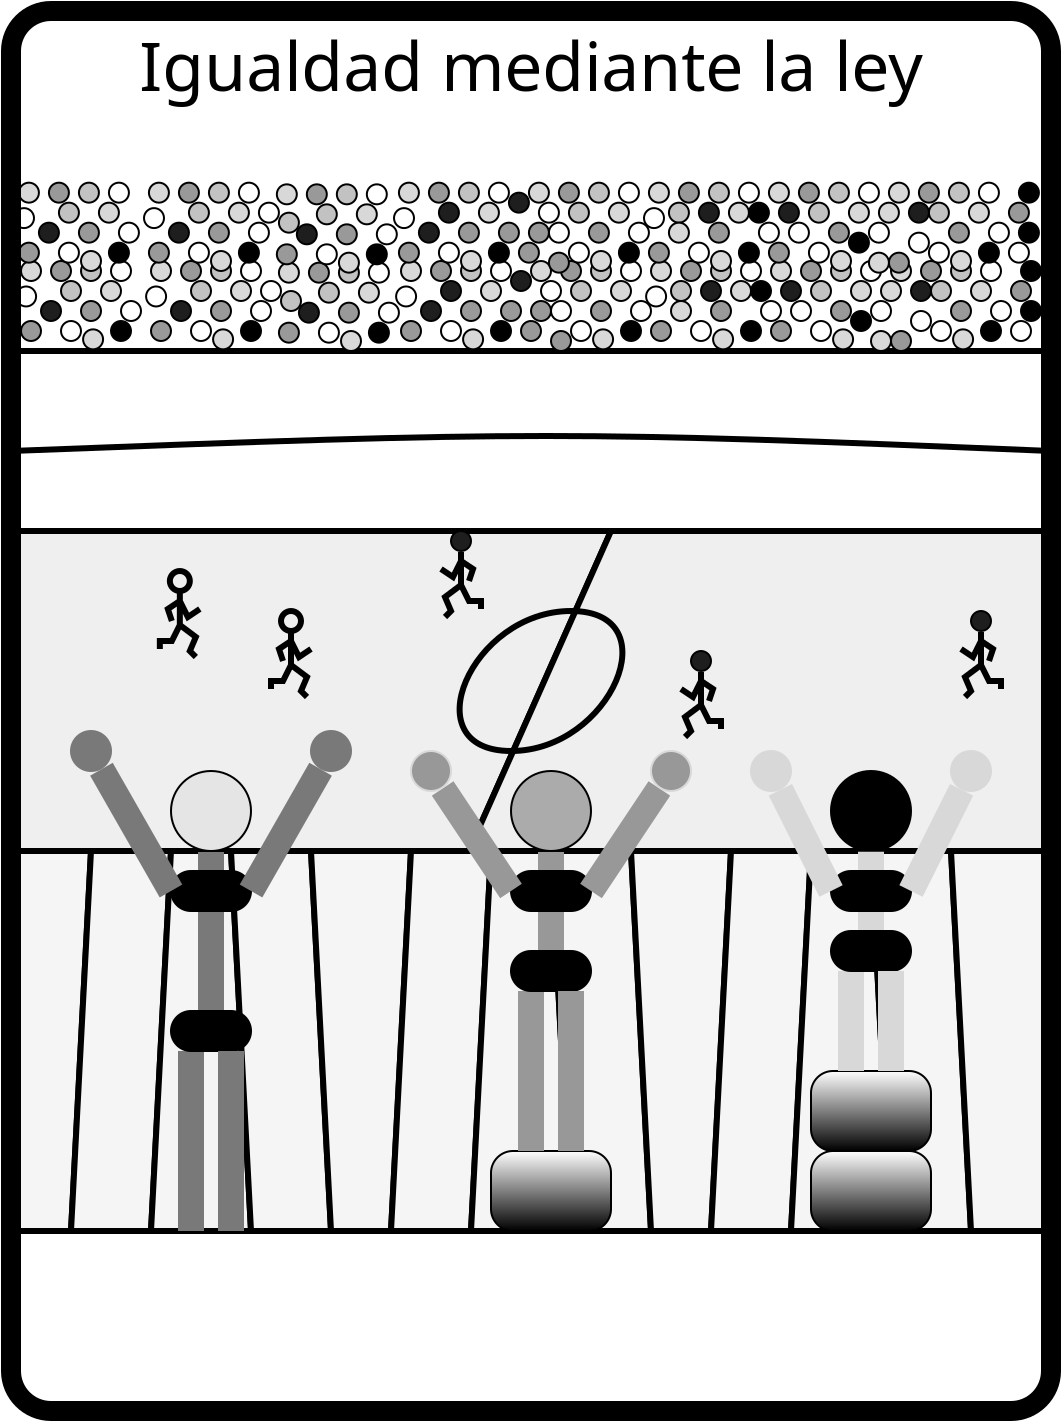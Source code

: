 <?xml version="1.0" encoding="UTF-8"?>
<dia:diagram xmlns:dia="http://www.lysator.liu.se/~alla/dia/">
  <dia:layer name="estadio" visible="true" connectable="true">
    <dia:group>
      <dia:attribute name="meta">
        <dia:composite type="dict"/>
      </dia:attribute>
      <dia:attribute name="matrix"/>
      <dia:object type="Standard - Line" version="0" id="O0">
        <dia:attribute name="obj_pos">
          <dia:point val="0,-19"/>
        </dia:attribute>
        <dia:attribute name="obj_bb">
          <dia:rectangle val="-0.15,-19.15;52.15,-18.85"/>
        </dia:attribute>
        <dia:attribute name="conn_endpoints">
          <dia:point val="0,-19"/>
          <dia:point val="52,-19"/>
        </dia:attribute>
        <dia:attribute name="numcp">
          <dia:int val="1"/>
        </dia:attribute>
        <dia:attribute name="line_width">
          <dia:real val="0.3"/>
        </dia:attribute>
      </dia:object>
      <dia:object type="Standard - Ellipse" version="0" id="O1">
        <dia:attribute name="obj_pos">
          <dia:point val="0.5,-20.5"/>
        </dia:attribute>
        <dia:attribute name="obj_bb">
          <dia:rectangle val="0.45,-20.55;1.55,-19.45"/>
        </dia:attribute>
        <dia:attribute name="elem_corner">
          <dia:point val="0.5,-20.5"/>
        </dia:attribute>
        <dia:attribute name="elem_width">
          <dia:real val="1"/>
        </dia:attribute>
        <dia:attribute name="elem_height">
          <dia:real val="1"/>
        </dia:attribute>
        <dia:attribute name="inner_color">
          <dia:color val="#999999ff"/>
        </dia:attribute>
      </dia:object>
      <dia:object type="Standard - Ellipse" version="0" id="O2">
        <dia:attribute name="obj_pos">
          <dia:point val="2.5,-20.5"/>
        </dia:attribute>
        <dia:attribute name="obj_bb">
          <dia:rectangle val="2.45,-20.55;3.55,-19.45"/>
        </dia:attribute>
        <dia:attribute name="elem_corner">
          <dia:point val="2.5,-20.5"/>
        </dia:attribute>
        <dia:attribute name="elem_width">
          <dia:real val="1"/>
        </dia:attribute>
        <dia:attribute name="elem_height">
          <dia:real val="1"/>
        </dia:attribute>
      </dia:object>
      <dia:object type="Standard - Ellipse" version="0" id="O3">
        <dia:attribute name="obj_pos">
          <dia:point val="0.255,-22.227"/>
        </dia:attribute>
        <dia:attribute name="obj_bb">
          <dia:rectangle val="0.205,-22.277;1.305,-21.177"/>
        </dia:attribute>
        <dia:attribute name="elem_corner">
          <dia:point val="0.255,-22.227"/>
        </dia:attribute>
        <dia:attribute name="elem_width">
          <dia:real val="1"/>
        </dia:attribute>
        <dia:attribute name="elem_height">
          <dia:real val="1"/>
        </dia:attribute>
      </dia:object>
      <dia:object type="Standard - Ellipse" version="0" id="O4">
        <dia:attribute name="obj_pos">
          <dia:point val="3.604,-20.083"/>
        </dia:attribute>
        <dia:attribute name="obj_bb">
          <dia:rectangle val="3.554,-20.133;4.654,-19.033"/>
        </dia:attribute>
        <dia:attribute name="elem_corner">
          <dia:point val="3.604,-20.083"/>
        </dia:attribute>
        <dia:attribute name="elem_width">
          <dia:real val="1"/>
        </dia:attribute>
        <dia:attribute name="elem_height">
          <dia:real val="1"/>
        </dia:attribute>
        <dia:attribute name="inner_color">
          <dia:color val="#d8d8d8ff"/>
        </dia:attribute>
      </dia:object>
      <dia:object type="Standard - Ellipse" version="0" id="O5">
        <dia:attribute name="obj_pos">
          <dia:point val="1.5,-21.5"/>
        </dia:attribute>
        <dia:attribute name="obj_bb">
          <dia:rectangle val="1.45,-21.55;2.55,-20.45"/>
        </dia:attribute>
        <dia:attribute name="elem_corner">
          <dia:point val="1.5,-21.5"/>
        </dia:attribute>
        <dia:attribute name="elem_width">
          <dia:real val="1"/>
        </dia:attribute>
        <dia:attribute name="elem_height">
          <dia:real val="1"/>
        </dia:attribute>
        <dia:attribute name="inner_color">
          <dia:color val="#1e1e1eff"/>
        </dia:attribute>
      </dia:object>
      <dia:object type="Standard - Ellipse" version="0" id="O6">
        <dia:attribute name="obj_pos">
          <dia:point val="3.5,-21.5"/>
        </dia:attribute>
        <dia:attribute name="obj_bb">
          <dia:rectangle val="3.45,-21.55;4.55,-20.45"/>
        </dia:attribute>
        <dia:attribute name="elem_corner">
          <dia:point val="3.5,-21.5"/>
        </dia:attribute>
        <dia:attribute name="elem_width">
          <dia:real val="1"/>
        </dia:attribute>
        <dia:attribute name="elem_height">
          <dia:real val="1"/>
        </dia:attribute>
        <dia:attribute name="inner_color">
          <dia:color val="#999999ff"/>
        </dia:attribute>
      </dia:object>
      <dia:object type="Standard - Ellipse" version="0" id="O7">
        <dia:attribute name="obj_pos">
          <dia:point val="2.5,-22.5"/>
        </dia:attribute>
        <dia:attribute name="obj_bb">
          <dia:rectangle val="2.45,-22.55;3.55,-21.45"/>
        </dia:attribute>
        <dia:attribute name="elem_corner">
          <dia:point val="2.5,-22.5"/>
        </dia:attribute>
        <dia:attribute name="elem_width">
          <dia:real val="1"/>
        </dia:attribute>
        <dia:attribute name="elem_height">
          <dia:real val="1"/>
        </dia:attribute>
        <dia:attribute name="inner_color">
          <dia:color val="#c2c2c2ff"/>
        </dia:attribute>
      </dia:object>
      <dia:object type="Standard - Ellipse" version="0" id="O8">
        <dia:attribute name="obj_pos">
          <dia:point val="5,-20.5"/>
        </dia:attribute>
        <dia:attribute name="obj_bb">
          <dia:rectangle val="4.95,-20.55;6.05,-19.45"/>
        </dia:attribute>
        <dia:attribute name="elem_corner">
          <dia:point val="5,-20.5"/>
        </dia:attribute>
        <dia:attribute name="elem_width">
          <dia:real val="1"/>
        </dia:attribute>
        <dia:attribute name="elem_height">
          <dia:real val="1"/>
        </dia:attribute>
        <dia:attribute name="inner_color">
          <dia:color val="#000000ff"/>
        </dia:attribute>
      </dia:object>
      <dia:object type="Standard - Ellipse" version="0" id="O9">
        <dia:attribute name="obj_pos">
          <dia:point val="4.5,-22.5"/>
        </dia:attribute>
        <dia:attribute name="obj_bb">
          <dia:rectangle val="4.45,-22.55;5.55,-21.45"/>
        </dia:attribute>
        <dia:attribute name="elem_corner">
          <dia:point val="4.5,-22.5"/>
        </dia:attribute>
        <dia:attribute name="elem_width">
          <dia:real val="1"/>
        </dia:attribute>
        <dia:attribute name="elem_height">
          <dia:real val="1"/>
        </dia:attribute>
        <dia:attribute name="inner_color">
          <dia:color val="#d8d8d8ff"/>
        </dia:attribute>
      </dia:object>
      <dia:object type="Standard - Ellipse" version="0" id="O10">
        <dia:attribute name="obj_pos">
          <dia:point val="5.5,-21.5"/>
        </dia:attribute>
        <dia:attribute name="obj_bb">
          <dia:rectangle val="5.45,-21.55;6.55,-20.45"/>
        </dia:attribute>
        <dia:attribute name="elem_corner">
          <dia:point val="5.5,-21.5"/>
        </dia:attribute>
        <dia:attribute name="elem_width">
          <dia:real val="1"/>
        </dia:attribute>
        <dia:attribute name="elem_height">
          <dia:real val="1"/>
        </dia:attribute>
      </dia:object>
      <dia:object type="Standard - Ellipse" version="0" id="O11">
        <dia:attribute name="obj_pos">
          <dia:point val="3.5,-23.5"/>
        </dia:attribute>
        <dia:attribute name="obj_bb">
          <dia:rectangle val="3.45,-23.55;4.55,-22.45"/>
        </dia:attribute>
        <dia:attribute name="elem_corner">
          <dia:point val="3.5,-23.5"/>
        </dia:attribute>
        <dia:attribute name="elem_width">
          <dia:real val="1"/>
        </dia:attribute>
        <dia:attribute name="elem_height">
          <dia:real val="1"/>
        </dia:attribute>
        <dia:attribute name="inner_color">
          <dia:color val="#c2c2c2ff"/>
        </dia:attribute>
      </dia:object>
      <dia:object type="Standard - Ellipse" version="0" id="O12">
        <dia:attribute name="obj_pos">
          <dia:point val="0.5,-23.5"/>
        </dia:attribute>
        <dia:attribute name="obj_bb">
          <dia:rectangle val="0.45,-23.55;1.55,-22.45"/>
        </dia:attribute>
        <dia:attribute name="elem_corner">
          <dia:point val="0.5,-23.5"/>
        </dia:attribute>
        <dia:attribute name="elem_width">
          <dia:real val="1"/>
        </dia:attribute>
        <dia:attribute name="elem_height">
          <dia:real val="1"/>
        </dia:attribute>
        <dia:attribute name="inner_color">
          <dia:color val="#d8d8d8ff"/>
        </dia:attribute>
      </dia:object>
      <dia:object type="Standard - Ellipse" version="0" id="O13">
        <dia:attribute name="obj_pos">
          <dia:point val="5,-23.5"/>
        </dia:attribute>
        <dia:attribute name="obj_bb">
          <dia:rectangle val="4.95,-23.55;6.05,-22.45"/>
        </dia:attribute>
        <dia:attribute name="elem_corner">
          <dia:point val="5,-23.5"/>
        </dia:attribute>
        <dia:attribute name="elem_width">
          <dia:real val="1"/>
        </dia:attribute>
        <dia:attribute name="elem_height">
          <dia:real val="1"/>
        </dia:attribute>
      </dia:object>
      <dia:object type="Standard - Ellipse" version="0" id="O14">
        <dia:attribute name="obj_pos">
          <dia:point val="2,-23.5"/>
        </dia:attribute>
        <dia:attribute name="obj_bb">
          <dia:rectangle val="1.95,-23.55;3.05,-22.45"/>
        </dia:attribute>
        <dia:attribute name="elem_corner">
          <dia:point val="2,-23.5"/>
        </dia:attribute>
        <dia:attribute name="elem_width">
          <dia:real val="1"/>
        </dia:attribute>
        <dia:attribute name="elem_height">
          <dia:real val="1"/>
        </dia:attribute>
        <dia:attribute name="inner_color">
          <dia:color val="#999999ff"/>
        </dia:attribute>
      </dia:object>
      <dia:object type="Standard - Ellipse" version="0" id="O15">
        <dia:attribute name="obj_pos">
          <dia:point val="7,-20.5"/>
        </dia:attribute>
        <dia:attribute name="obj_bb">
          <dia:rectangle val="6.95,-20.55;8.05,-19.45"/>
        </dia:attribute>
        <dia:attribute name="elem_corner">
          <dia:point val="7,-20.5"/>
        </dia:attribute>
        <dia:attribute name="elem_width">
          <dia:real val="1"/>
        </dia:attribute>
        <dia:attribute name="elem_height">
          <dia:real val="1"/>
        </dia:attribute>
        <dia:attribute name="inner_color">
          <dia:color val="#999999ff"/>
        </dia:attribute>
      </dia:object>
      <dia:object type="Standard - Ellipse" version="0" id="O16">
        <dia:attribute name="obj_pos">
          <dia:point val="9,-20.5"/>
        </dia:attribute>
        <dia:attribute name="obj_bb">
          <dia:rectangle val="8.95,-20.55;10.05,-19.45"/>
        </dia:attribute>
        <dia:attribute name="elem_corner">
          <dia:point val="9,-20.5"/>
        </dia:attribute>
        <dia:attribute name="elem_width">
          <dia:real val="1"/>
        </dia:attribute>
        <dia:attribute name="elem_height">
          <dia:real val="1"/>
        </dia:attribute>
      </dia:object>
      <dia:object type="Standard - Ellipse" version="0" id="O17">
        <dia:attribute name="obj_pos">
          <dia:point val="6.755,-22.227"/>
        </dia:attribute>
        <dia:attribute name="obj_bb">
          <dia:rectangle val="6.705,-22.277;7.805,-21.177"/>
        </dia:attribute>
        <dia:attribute name="elem_corner">
          <dia:point val="6.755,-22.227"/>
        </dia:attribute>
        <dia:attribute name="elem_width">
          <dia:real val="1"/>
        </dia:attribute>
        <dia:attribute name="elem_height">
          <dia:real val="1"/>
        </dia:attribute>
      </dia:object>
      <dia:object type="Standard - Ellipse" version="0" id="O18">
        <dia:attribute name="obj_pos">
          <dia:point val="10.104,-20.083"/>
        </dia:attribute>
        <dia:attribute name="obj_bb">
          <dia:rectangle val="10.054,-20.133;11.154,-19.033"/>
        </dia:attribute>
        <dia:attribute name="elem_corner">
          <dia:point val="10.104,-20.083"/>
        </dia:attribute>
        <dia:attribute name="elem_width">
          <dia:real val="1"/>
        </dia:attribute>
        <dia:attribute name="elem_height">
          <dia:real val="1"/>
        </dia:attribute>
        <dia:attribute name="inner_color">
          <dia:color val="#d8d8d8ff"/>
        </dia:attribute>
      </dia:object>
      <dia:object type="Standard - Ellipse" version="0" id="O19">
        <dia:attribute name="obj_pos">
          <dia:point val="8,-21.5"/>
        </dia:attribute>
        <dia:attribute name="obj_bb">
          <dia:rectangle val="7.95,-21.55;9.05,-20.45"/>
        </dia:attribute>
        <dia:attribute name="elem_corner">
          <dia:point val="8,-21.5"/>
        </dia:attribute>
        <dia:attribute name="elem_width">
          <dia:real val="1"/>
        </dia:attribute>
        <dia:attribute name="elem_height">
          <dia:real val="1"/>
        </dia:attribute>
        <dia:attribute name="inner_color">
          <dia:color val="#1e1e1eff"/>
        </dia:attribute>
      </dia:object>
      <dia:object type="Standard - Ellipse" version="0" id="O20">
        <dia:attribute name="obj_pos">
          <dia:point val="10,-21.5"/>
        </dia:attribute>
        <dia:attribute name="obj_bb">
          <dia:rectangle val="9.95,-21.55;11.05,-20.45"/>
        </dia:attribute>
        <dia:attribute name="elem_corner">
          <dia:point val="10,-21.5"/>
        </dia:attribute>
        <dia:attribute name="elem_width">
          <dia:real val="1"/>
        </dia:attribute>
        <dia:attribute name="elem_height">
          <dia:real val="1"/>
        </dia:attribute>
        <dia:attribute name="inner_color">
          <dia:color val="#999999ff"/>
        </dia:attribute>
      </dia:object>
      <dia:object type="Standard - Ellipse" version="0" id="O21">
        <dia:attribute name="obj_pos">
          <dia:point val="9,-22.5"/>
        </dia:attribute>
        <dia:attribute name="obj_bb">
          <dia:rectangle val="8.95,-22.55;10.05,-21.45"/>
        </dia:attribute>
        <dia:attribute name="elem_corner">
          <dia:point val="9,-22.5"/>
        </dia:attribute>
        <dia:attribute name="elem_width">
          <dia:real val="1"/>
        </dia:attribute>
        <dia:attribute name="elem_height">
          <dia:real val="1"/>
        </dia:attribute>
        <dia:attribute name="inner_color">
          <dia:color val="#c2c2c2ff"/>
        </dia:attribute>
      </dia:object>
      <dia:object type="Standard - Ellipse" version="0" id="O22">
        <dia:attribute name="obj_pos">
          <dia:point val="11.5,-20.5"/>
        </dia:attribute>
        <dia:attribute name="obj_bb">
          <dia:rectangle val="11.45,-20.55;12.55,-19.45"/>
        </dia:attribute>
        <dia:attribute name="elem_corner">
          <dia:point val="11.5,-20.5"/>
        </dia:attribute>
        <dia:attribute name="elem_width">
          <dia:real val="1"/>
        </dia:attribute>
        <dia:attribute name="elem_height">
          <dia:real val="1"/>
        </dia:attribute>
        <dia:attribute name="inner_color">
          <dia:color val="#000000ff"/>
        </dia:attribute>
      </dia:object>
      <dia:object type="Standard - Ellipse" version="0" id="O23">
        <dia:attribute name="obj_pos">
          <dia:point val="11,-22.5"/>
        </dia:attribute>
        <dia:attribute name="obj_bb">
          <dia:rectangle val="10.95,-22.55;12.05,-21.45"/>
        </dia:attribute>
        <dia:attribute name="elem_corner">
          <dia:point val="11,-22.5"/>
        </dia:attribute>
        <dia:attribute name="elem_width">
          <dia:real val="1"/>
        </dia:attribute>
        <dia:attribute name="elem_height">
          <dia:real val="1"/>
        </dia:attribute>
        <dia:attribute name="inner_color">
          <dia:color val="#d8d8d8ff"/>
        </dia:attribute>
      </dia:object>
      <dia:object type="Standard - Ellipse" version="0" id="O24">
        <dia:attribute name="obj_pos">
          <dia:point val="12,-21.5"/>
        </dia:attribute>
        <dia:attribute name="obj_bb">
          <dia:rectangle val="11.95,-21.55;13.05,-20.45"/>
        </dia:attribute>
        <dia:attribute name="elem_corner">
          <dia:point val="12,-21.5"/>
        </dia:attribute>
        <dia:attribute name="elem_width">
          <dia:real val="1"/>
        </dia:attribute>
        <dia:attribute name="elem_height">
          <dia:real val="1"/>
        </dia:attribute>
      </dia:object>
      <dia:object type="Standard - Ellipse" version="0" id="O25">
        <dia:attribute name="obj_pos">
          <dia:point val="10,-23.5"/>
        </dia:attribute>
        <dia:attribute name="obj_bb">
          <dia:rectangle val="9.95,-23.55;11.05,-22.45"/>
        </dia:attribute>
        <dia:attribute name="elem_corner">
          <dia:point val="10,-23.5"/>
        </dia:attribute>
        <dia:attribute name="elem_width">
          <dia:real val="1"/>
        </dia:attribute>
        <dia:attribute name="elem_height">
          <dia:real val="1"/>
        </dia:attribute>
        <dia:attribute name="inner_color">
          <dia:color val="#c2c2c2ff"/>
        </dia:attribute>
      </dia:object>
      <dia:object type="Standard - Ellipse" version="0" id="O26">
        <dia:attribute name="obj_pos">
          <dia:point val="7,-23.5"/>
        </dia:attribute>
        <dia:attribute name="obj_bb">
          <dia:rectangle val="6.95,-23.55;8.05,-22.45"/>
        </dia:attribute>
        <dia:attribute name="elem_corner">
          <dia:point val="7,-23.5"/>
        </dia:attribute>
        <dia:attribute name="elem_width">
          <dia:real val="1"/>
        </dia:attribute>
        <dia:attribute name="elem_height">
          <dia:real val="1"/>
        </dia:attribute>
        <dia:attribute name="inner_color">
          <dia:color val="#d8d8d8ff"/>
        </dia:attribute>
      </dia:object>
      <dia:object type="Standard - Ellipse" version="0" id="O27">
        <dia:attribute name="obj_pos">
          <dia:point val="11.5,-23.5"/>
        </dia:attribute>
        <dia:attribute name="obj_bb">
          <dia:rectangle val="11.45,-23.55;12.55,-22.45"/>
        </dia:attribute>
        <dia:attribute name="elem_corner">
          <dia:point val="11.5,-23.5"/>
        </dia:attribute>
        <dia:attribute name="elem_width">
          <dia:real val="1"/>
        </dia:attribute>
        <dia:attribute name="elem_height">
          <dia:real val="1"/>
        </dia:attribute>
      </dia:object>
      <dia:object type="Standard - Ellipse" version="0" id="O28">
        <dia:attribute name="obj_pos">
          <dia:point val="8.5,-23.5"/>
        </dia:attribute>
        <dia:attribute name="obj_bb">
          <dia:rectangle val="8.45,-23.55;9.55,-22.45"/>
        </dia:attribute>
        <dia:attribute name="elem_corner">
          <dia:point val="8.5,-23.5"/>
        </dia:attribute>
        <dia:attribute name="elem_width">
          <dia:real val="1"/>
        </dia:attribute>
        <dia:attribute name="elem_height">
          <dia:real val="1"/>
        </dia:attribute>
        <dia:attribute name="inner_color">
          <dia:color val="#999999ff"/>
        </dia:attribute>
      </dia:object>
      <dia:object type="Standard - Ellipse" version="0" id="O29">
        <dia:attribute name="obj_pos">
          <dia:point val="13.396,-20.417"/>
        </dia:attribute>
        <dia:attribute name="obj_bb">
          <dia:rectangle val="13.346,-20.467;14.446,-19.367"/>
        </dia:attribute>
        <dia:attribute name="elem_corner">
          <dia:point val="13.396,-20.417"/>
        </dia:attribute>
        <dia:attribute name="elem_width">
          <dia:real val="1"/>
        </dia:attribute>
        <dia:attribute name="elem_height">
          <dia:real val="1"/>
        </dia:attribute>
        <dia:attribute name="inner_color">
          <dia:color val="#999999ff"/>
        </dia:attribute>
      </dia:object>
      <dia:object type="Standard - Ellipse" version="0" id="O30">
        <dia:attribute name="obj_pos">
          <dia:point val="15.396,-20.417"/>
        </dia:attribute>
        <dia:attribute name="obj_bb">
          <dia:rectangle val="15.346,-20.467;16.446,-19.367"/>
        </dia:attribute>
        <dia:attribute name="elem_corner">
          <dia:point val="15.396,-20.417"/>
        </dia:attribute>
        <dia:attribute name="elem_width">
          <dia:real val="1"/>
        </dia:attribute>
        <dia:attribute name="elem_height">
          <dia:real val="1"/>
        </dia:attribute>
      </dia:object>
      <dia:object type="Standard - Ellipse" version="0" id="O31">
        <dia:attribute name="obj_pos">
          <dia:point val="12.5,-22.5"/>
        </dia:attribute>
        <dia:attribute name="obj_bb">
          <dia:rectangle val="12.45,-22.55;13.55,-21.45"/>
        </dia:attribute>
        <dia:attribute name="elem_corner">
          <dia:point val="12.5,-22.5"/>
        </dia:attribute>
        <dia:attribute name="elem_width">
          <dia:real val="1"/>
        </dia:attribute>
        <dia:attribute name="elem_height">
          <dia:real val="1"/>
        </dia:attribute>
      </dia:object>
      <dia:object type="Standard - Ellipse" version="0" id="O32">
        <dia:attribute name="obj_pos">
          <dia:point val="16.5,-20"/>
        </dia:attribute>
        <dia:attribute name="obj_bb">
          <dia:rectangle val="16.45,-20.05;17.55,-18.95"/>
        </dia:attribute>
        <dia:attribute name="elem_corner">
          <dia:point val="16.5,-20"/>
        </dia:attribute>
        <dia:attribute name="elem_width">
          <dia:real val="1"/>
        </dia:attribute>
        <dia:attribute name="elem_height">
          <dia:real val="1"/>
        </dia:attribute>
        <dia:attribute name="inner_color">
          <dia:color val="#d8d8d8ff"/>
        </dia:attribute>
      </dia:object>
      <dia:object type="Standard - Ellipse" version="0" id="O33">
        <dia:attribute name="obj_pos">
          <dia:point val="14.396,-21.417"/>
        </dia:attribute>
        <dia:attribute name="obj_bb">
          <dia:rectangle val="14.346,-21.467;15.446,-20.367"/>
        </dia:attribute>
        <dia:attribute name="elem_corner">
          <dia:point val="14.396,-21.417"/>
        </dia:attribute>
        <dia:attribute name="elem_width">
          <dia:real val="1"/>
        </dia:attribute>
        <dia:attribute name="elem_height">
          <dia:real val="1"/>
        </dia:attribute>
        <dia:attribute name="inner_color">
          <dia:color val="#1e1e1eff"/>
        </dia:attribute>
      </dia:object>
      <dia:object type="Standard - Ellipse" version="0" id="O34">
        <dia:attribute name="obj_pos">
          <dia:point val="16.396,-21.417"/>
        </dia:attribute>
        <dia:attribute name="obj_bb">
          <dia:rectangle val="16.346,-21.467;17.446,-20.367"/>
        </dia:attribute>
        <dia:attribute name="elem_corner">
          <dia:point val="16.396,-21.417"/>
        </dia:attribute>
        <dia:attribute name="elem_width">
          <dia:real val="1"/>
        </dia:attribute>
        <dia:attribute name="elem_height">
          <dia:real val="1"/>
        </dia:attribute>
        <dia:attribute name="inner_color">
          <dia:color val="#999999ff"/>
        </dia:attribute>
      </dia:object>
      <dia:object type="Standard - Ellipse" version="0" id="O35">
        <dia:attribute name="obj_pos">
          <dia:point val="15.396,-22.417"/>
        </dia:attribute>
        <dia:attribute name="obj_bb">
          <dia:rectangle val="15.346,-22.467;16.446,-21.367"/>
        </dia:attribute>
        <dia:attribute name="elem_corner">
          <dia:point val="15.396,-22.417"/>
        </dia:attribute>
        <dia:attribute name="elem_width">
          <dia:real val="1"/>
        </dia:attribute>
        <dia:attribute name="elem_height">
          <dia:real val="1"/>
        </dia:attribute>
        <dia:attribute name="inner_color">
          <dia:color val="#c2c2c2ff"/>
        </dia:attribute>
      </dia:object>
      <dia:object type="Standard - Ellipse" version="0" id="O36">
        <dia:attribute name="obj_pos">
          <dia:point val="17.896,-20.417"/>
        </dia:attribute>
        <dia:attribute name="obj_bb">
          <dia:rectangle val="17.846,-20.467;18.946,-19.367"/>
        </dia:attribute>
        <dia:attribute name="elem_corner">
          <dia:point val="17.896,-20.417"/>
        </dia:attribute>
        <dia:attribute name="elem_width">
          <dia:real val="1"/>
        </dia:attribute>
        <dia:attribute name="elem_height">
          <dia:real val="1"/>
        </dia:attribute>
        <dia:attribute name="inner_color">
          <dia:color val="#000000ff"/>
        </dia:attribute>
      </dia:object>
      <dia:object type="Standard - Ellipse" version="0" id="O37">
        <dia:attribute name="obj_pos">
          <dia:point val="17.396,-22.417"/>
        </dia:attribute>
        <dia:attribute name="obj_bb">
          <dia:rectangle val="17.346,-22.467;18.446,-21.367"/>
        </dia:attribute>
        <dia:attribute name="elem_corner">
          <dia:point val="17.396,-22.417"/>
        </dia:attribute>
        <dia:attribute name="elem_width">
          <dia:real val="1"/>
        </dia:attribute>
        <dia:attribute name="elem_height">
          <dia:real val="1"/>
        </dia:attribute>
        <dia:attribute name="inner_color">
          <dia:color val="#d8d8d8ff"/>
        </dia:attribute>
      </dia:object>
      <dia:object type="Standard - Ellipse" version="0" id="O38">
        <dia:attribute name="obj_pos">
          <dia:point val="18.396,-21.417"/>
        </dia:attribute>
        <dia:attribute name="obj_bb">
          <dia:rectangle val="18.346,-21.467;19.446,-20.367"/>
        </dia:attribute>
        <dia:attribute name="elem_corner">
          <dia:point val="18.396,-21.417"/>
        </dia:attribute>
        <dia:attribute name="elem_width">
          <dia:real val="1"/>
        </dia:attribute>
        <dia:attribute name="elem_height">
          <dia:real val="1"/>
        </dia:attribute>
      </dia:object>
      <dia:object type="Standard - Ellipse" version="0" id="O39">
        <dia:attribute name="obj_pos">
          <dia:point val="16.396,-23.417"/>
        </dia:attribute>
        <dia:attribute name="obj_bb">
          <dia:rectangle val="16.346,-23.467;17.446,-22.367"/>
        </dia:attribute>
        <dia:attribute name="elem_corner">
          <dia:point val="16.396,-23.417"/>
        </dia:attribute>
        <dia:attribute name="elem_width">
          <dia:real val="1"/>
        </dia:attribute>
        <dia:attribute name="elem_height">
          <dia:real val="1"/>
        </dia:attribute>
        <dia:attribute name="inner_color">
          <dia:color val="#c2c2c2ff"/>
        </dia:attribute>
      </dia:object>
      <dia:object type="Standard - Ellipse" version="0" id="O40">
        <dia:attribute name="obj_pos">
          <dia:point val="13.396,-23.417"/>
        </dia:attribute>
        <dia:attribute name="obj_bb">
          <dia:rectangle val="13.346,-23.467;14.446,-22.367"/>
        </dia:attribute>
        <dia:attribute name="elem_corner">
          <dia:point val="13.396,-23.417"/>
        </dia:attribute>
        <dia:attribute name="elem_width">
          <dia:real val="1"/>
        </dia:attribute>
        <dia:attribute name="elem_height">
          <dia:real val="1"/>
        </dia:attribute>
        <dia:attribute name="inner_color">
          <dia:color val="#d8d8d8ff"/>
        </dia:attribute>
      </dia:object>
      <dia:object type="Standard - Ellipse" version="0" id="O41">
        <dia:attribute name="obj_pos">
          <dia:point val="17.896,-23.417"/>
        </dia:attribute>
        <dia:attribute name="obj_bb">
          <dia:rectangle val="17.846,-23.467;18.946,-22.367"/>
        </dia:attribute>
        <dia:attribute name="elem_corner">
          <dia:point val="17.896,-23.417"/>
        </dia:attribute>
        <dia:attribute name="elem_width">
          <dia:real val="1"/>
        </dia:attribute>
        <dia:attribute name="elem_height">
          <dia:real val="1"/>
        </dia:attribute>
      </dia:object>
      <dia:object type="Standard - Ellipse" version="0" id="O42">
        <dia:attribute name="obj_pos">
          <dia:point val="14.896,-23.417"/>
        </dia:attribute>
        <dia:attribute name="obj_bb">
          <dia:rectangle val="14.846,-23.467;15.946,-22.367"/>
        </dia:attribute>
        <dia:attribute name="elem_corner">
          <dia:point val="14.896,-23.417"/>
        </dia:attribute>
        <dia:attribute name="elem_width">
          <dia:real val="1"/>
        </dia:attribute>
        <dia:attribute name="elem_height">
          <dia:real val="1"/>
        </dia:attribute>
        <dia:attribute name="inner_color">
          <dia:color val="#999999ff"/>
        </dia:attribute>
      </dia:object>
      <dia:object type="Standard - Ellipse" version="0" id="O43">
        <dia:attribute name="obj_pos">
          <dia:point val="19.5,-20.5"/>
        </dia:attribute>
        <dia:attribute name="obj_bb">
          <dia:rectangle val="19.45,-20.55;20.55,-19.45"/>
        </dia:attribute>
        <dia:attribute name="elem_corner">
          <dia:point val="19.5,-20.5"/>
        </dia:attribute>
        <dia:attribute name="elem_width">
          <dia:real val="1"/>
        </dia:attribute>
        <dia:attribute name="elem_height">
          <dia:real val="1"/>
        </dia:attribute>
        <dia:attribute name="inner_color">
          <dia:color val="#999999ff"/>
        </dia:attribute>
      </dia:object>
      <dia:object type="Standard - Ellipse" version="0" id="O44">
        <dia:attribute name="obj_pos">
          <dia:point val="21.5,-20.5"/>
        </dia:attribute>
        <dia:attribute name="obj_bb">
          <dia:rectangle val="21.45,-20.55;22.55,-19.45"/>
        </dia:attribute>
        <dia:attribute name="elem_corner">
          <dia:point val="21.5,-20.5"/>
        </dia:attribute>
        <dia:attribute name="elem_width">
          <dia:real val="1"/>
        </dia:attribute>
        <dia:attribute name="elem_height">
          <dia:real val="1"/>
        </dia:attribute>
      </dia:object>
      <dia:object type="Standard - Ellipse" version="0" id="O45">
        <dia:attribute name="obj_pos">
          <dia:point val="19.255,-22.227"/>
        </dia:attribute>
        <dia:attribute name="obj_bb">
          <dia:rectangle val="19.205,-22.277;20.305,-21.177"/>
        </dia:attribute>
        <dia:attribute name="elem_corner">
          <dia:point val="19.255,-22.227"/>
        </dia:attribute>
        <dia:attribute name="elem_width">
          <dia:real val="1"/>
        </dia:attribute>
        <dia:attribute name="elem_height">
          <dia:real val="1"/>
        </dia:attribute>
      </dia:object>
      <dia:object type="Standard - Ellipse" version="0" id="O46">
        <dia:attribute name="obj_pos">
          <dia:point val="22.604,-20.083"/>
        </dia:attribute>
        <dia:attribute name="obj_bb">
          <dia:rectangle val="22.554,-20.133;23.654,-19.033"/>
        </dia:attribute>
        <dia:attribute name="elem_corner">
          <dia:point val="22.604,-20.083"/>
        </dia:attribute>
        <dia:attribute name="elem_width">
          <dia:real val="1"/>
        </dia:attribute>
        <dia:attribute name="elem_height">
          <dia:real val="1"/>
        </dia:attribute>
        <dia:attribute name="inner_color">
          <dia:color val="#d8d8d8ff"/>
        </dia:attribute>
      </dia:object>
      <dia:object type="Standard - Ellipse" version="0" id="O47">
        <dia:attribute name="obj_pos">
          <dia:point val="20.5,-21.5"/>
        </dia:attribute>
        <dia:attribute name="obj_bb">
          <dia:rectangle val="20.45,-21.55;21.55,-20.45"/>
        </dia:attribute>
        <dia:attribute name="elem_corner">
          <dia:point val="20.5,-21.5"/>
        </dia:attribute>
        <dia:attribute name="elem_width">
          <dia:real val="1"/>
        </dia:attribute>
        <dia:attribute name="elem_height">
          <dia:real val="1"/>
        </dia:attribute>
        <dia:attribute name="inner_color">
          <dia:color val="#1e1e1eff"/>
        </dia:attribute>
      </dia:object>
      <dia:object type="Standard - Ellipse" version="0" id="O48">
        <dia:attribute name="obj_pos">
          <dia:point val="22.5,-21.5"/>
        </dia:attribute>
        <dia:attribute name="obj_bb">
          <dia:rectangle val="22.45,-21.55;23.55,-20.45"/>
        </dia:attribute>
        <dia:attribute name="elem_corner">
          <dia:point val="22.5,-21.5"/>
        </dia:attribute>
        <dia:attribute name="elem_width">
          <dia:real val="1"/>
        </dia:attribute>
        <dia:attribute name="elem_height">
          <dia:real val="1"/>
        </dia:attribute>
        <dia:attribute name="inner_color">
          <dia:color val="#999999ff"/>
        </dia:attribute>
      </dia:object>
      <dia:object type="Standard - Ellipse" version="0" id="O49">
        <dia:attribute name="obj_pos">
          <dia:point val="13.5,-22"/>
        </dia:attribute>
        <dia:attribute name="obj_bb">
          <dia:rectangle val="13.45,-22.05;14.55,-20.95"/>
        </dia:attribute>
        <dia:attribute name="elem_corner">
          <dia:point val="13.5,-22"/>
        </dia:attribute>
        <dia:attribute name="elem_width">
          <dia:real val="1"/>
        </dia:attribute>
        <dia:attribute name="elem_height">
          <dia:real val="1"/>
        </dia:attribute>
        <dia:attribute name="inner_color">
          <dia:color val="#c2c2c2ff"/>
        </dia:attribute>
      </dia:object>
      <dia:object type="Standard - Ellipse" version="0" id="O50">
        <dia:attribute name="obj_pos">
          <dia:point val="24,-20.5"/>
        </dia:attribute>
        <dia:attribute name="obj_bb">
          <dia:rectangle val="23.95,-20.55;25.05,-19.45"/>
        </dia:attribute>
        <dia:attribute name="elem_corner">
          <dia:point val="24,-20.5"/>
        </dia:attribute>
        <dia:attribute name="elem_width">
          <dia:real val="1"/>
        </dia:attribute>
        <dia:attribute name="elem_height">
          <dia:real val="1"/>
        </dia:attribute>
        <dia:attribute name="inner_color">
          <dia:color val="#000000ff"/>
        </dia:attribute>
      </dia:object>
      <dia:object type="Standard - Ellipse" version="0" id="O51">
        <dia:attribute name="obj_pos">
          <dia:point val="23.5,-22.5"/>
        </dia:attribute>
        <dia:attribute name="obj_bb">
          <dia:rectangle val="23.45,-22.55;24.55,-21.45"/>
        </dia:attribute>
        <dia:attribute name="elem_corner">
          <dia:point val="23.5,-22.5"/>
        </dia:attribute>
        <dia:attribute name="elem_width">
          <dia:real val="1"/>
        </dia:attribute>
        <dia:attribute name="elem_height">
          <dia:real val="1"/>
        </dia:attribute>
        <dia:attribute name="inner_color">
          <dia:color val="#d8d8d8ff"/>
        </dia:attribute>
      </dia:object>
      <dia:object type="Standard - Ellipse" version="0" id="O52">
        <dia:attribute name="obj_pos">
          <dia:point val="27,-21.5"/>
        </dia:attribute>
        <dia:attribute name="obj_bb">
          <dia:rectangle val="26.95,-21.55;28.05,-20.45"/>
        </dia:attribute>
        <dia:attribute name="elem_corner">
          <dia:point val="27,-21.5"/>
        </dia:attribute>
        <dia:attribute name="elem_width">
          <dia:real val="1"/>
        </dia:attribute>
        <dia:attribute name="elem_height">
          <dia:real val="1"/>
        </dia:attribute>
      </dia:object>
      <dia:object type="Standard - Ellipse" version="0" id="O53">
        <dia:attribute name="obj_pos">
          <dia:point val="22.5,-23.5"/>
        </dia:attribute>
        <dia:attribute name="obj_bb">
          <dia:rectangle val="22.45,-23.55;23.55,-22.45"/>
        </dia:attribute>
        <dia:attribute name="elem_corner">
          <dia:point val="22.5,-23.5"/>
        </dia:attribute>
        <dia:attribute name="elem_width">
          <dia:real val="1"/>
        </dia:attribute>
        <dia:attribute name="elem_height">
          <dia:real val="1"/>
        </dia:attribute>
        <dia:attribute name="inner_color">
          <dia:color val="#c2c2c2ff"/>
        </dia:attribute>
      </dia:object>
      <dia:object type="Standard - Ellipse" version="0" id="O54">
        <dia:attribute name="obj_pos">
          <dia:point val="19.5,-23.5"/>
        </dia:attribute>
        <dia:attribute name="obj_bb">
          <dia:rectangle val="19.45,-23.55;20.55,-22.45"/>
        </dia:attribute>
        <dia:attribute name="elem_corner">
          <dia:point val="19.5,-23.5"/>
        </dia:attribute>
        <dia:attribute name="elem_width">
          <dia:real val="1"/>
        </dia:attribute>
        <dia:attribute name="elem_height">
          <dia:real val="1"/>
        </dia:attribute>
        <dia:attribute name="inner_color">
          <dia:color val="#d8d8d8ff"/>
        </dia:attribute>
      </dia:object>
      <dia:object type="Standard - Ellipse" version="0" id="O55">
        <dia:attribute name="obj_pos">
          <dia:point val="24,-23.5"/>
        </dia:attribute>
        <dia:attribute name="obj_bb">
          <dia:rectangle val="23.95,-23.55;25.05,-22.45"/>
        </dia:attribute>
        <dia:attribute name="elem_corner">
          <dia:point val="24,-23.5"/>
        </dia:attribute>
        <dia:attribute name="elem_width">
          <dia:real val="1"/>
        </dia:attribute>
        <dia:attribute name="elem_height">
          <dia:real val="1"/>
        </dia:attribute>
      </dia:object>
      <dia:object type="Standard - Ellipse" version="0" id="O56">
        <dia:attribute name="obj_pos">
          <dia:point val="21,-23.5"/>
        </dia:attribute>
        <dia:attribute name="obj_bb">
          <dia:rectangle val="20.95,-23.55;22.05,-22.45"/>
        </dia:attribute>
        <dia:attribute name="elem_corner">
          <dia:point val="21,-23.5"/>
        </dia:attribute>
        <dia:attribute name="elem_width">
          <dia:real val="1"/>
        </dia:attribute>
        <dia:attribute name="elem_height">
          <dia:real val="1"/>
        </dia:attribute>
        <dia:attribute name="inner_color">
          <dia:color val="#999999ff"/>
        </dia:attribute>
      </dia:object>
      <dia:object type="Standard - Ellipse" version="0" id="O57">
        <dia:attribute name="obj_pos">
          <dia:point val="24.5,-21.5"/>
        </dia:attribute>
        <dia:attribute name="obj_bb">
          <dia:rectangle val="24.45,-21.55;25.55,-20.45"/>
        </dia:attribute>
        <dia:attribute name="elem_corner">
          <dia:point val="24.5,-21.5"/>
        </dia:attribute>
        <dia:attribute name="elem_width">
          <dia:real val="1"/>
        </dia:attribute>
        <dia:attribute name="elem_height">
          <dia:real val="1"/>
        </dia:attribute>
        <dia:attribute name="inner_color">
          <dia:color val="#999999ff"/>
        </dia:attribute>
      </dia:object>
      <dia:object type="Standard - Ellipse" version="0" id="O58">
        <dia:attribute name="obj_pos">
          <dia:point val="28,-20.5"/>
        </dia:attribute>
        <dia:attribute name="obj_bb">
          <dia:rectangle val="27.95,-20.55;29.05,-19.45"/>
        </dia:attribute>
        <dia:attribute name="elem_corner">
          <dia:point val="28,-20.5"/>
        </dia:attribute>
        <dia:attribute name="elem_width">
          <dia:real val="1"/>
        </dia:attribute>
        <dia:attribute name="elem_height">
          <dia:real val="1"/>
        </dia:attribute>
      </dia:object>
      <dia:object type="Standard - Ellipse" version="0" id="O59">
        <dia:attribute name="obj_pos">
          <dia:point val="26.5,-22.5"/>
        </dia:attribute>
        <dia:attribute name="obj_bb">
          <dia:rectangle val="26.45,-22.55;27.55,-21.45"/>
        </dia:attribute>
        <dia:attribute name="elem_corner">
          <dia:point val="26.5,-22.5"/>
        </dia:attribute>
        <dia:attribute name="elem_width">
          <dia:real val="1"/>
        </dia:attribute>
        <dia:attribute name="elem_height">
          <dia:real val="1"/>
        </dia:attribute>
      </dia:object>
      <dia:object type="Standard - Ellipse" version="0" id="O60">
        <dia:attribute name="obj_pos">
          <dia:point val="29.104,-20.083"/>
        </dia:attribute>
        <dia:attribute name="obj_bb">
          <dia:rectangle val="29.054,-20.133;30.154,-19.033"/>
        </dia:attribute>
        <dia:attribute name="elem_corner">
          <dia:point val="29.104,-20.083"/>
        </dia:attribute>
        <dia:attribute name="elem_width">
          <dia:real val="1"/>
        </dia:attribute>
        <dia:attribute name="elem_height">
          <dia:real val="1"/>
        </dia:attribute>
        <dia:attribute name="inner_color">
          <dia:color val="#d8d8d8ff"/>
        </dia:attribute>
      </dia:object>
      <dia:object type="Standard - Ellipse" version="0" id="O61">
        <dia:attribute name="obj_pos">
          <dia:point val="25,-23"/>
        </dia:attribute>
        <dia:attribute name="obj_bb">
          <dia:rectangle val="24.95,-23.05;26.05,-21.95"/>
        </dia:attribute>
        <dia:attribute name="elem_corner">
          <dia:point val="25,-23"/>
        </dia:attribute>
        <dia:attribute name="elem_width">
          <dia:real val="1"/>
        </dia:attribute>
        <dia:attribute name="elem_height">
          <dia:real val="1"/>
        </dia:attribute>
        <dia:attribute name="inner_color">
          <dia:color val="#1e1e1eff"/>
        </dia:attribute>
      </dia:object>
      <dia:object type="Standard - Ellipse" version="0" id="O62">
        <dia:attribute name="obj_pos">
          <dia:point val="29,-21.5"/>
        </dia:attribute>
        <dia:attribute name="obj_bb">
          <dia:rectangle val="28.95,-21.55;30.05,-20.45"/>
        </dia:attribute>
        <dia:attribute name="elem_corner">
          <dia:point val="29,-21.5"/>
        </dia:attribute>
        <dia:attribute name="elem_width">
          <dia:real val="1"/>
        </dia:attribute>
        <dia:attribute name="elem_height">
          <dia:real val="1"/>
        </dia:attribute>
        <dia:attribute name="inner_color">
          <dia:color val="#999999ff"/>
        </dia:attribute>
      </dia:object>
      <dia:object type="Standard - Ellipse" version="0" id="O63">
        <dia:attribute name="obj_pos">
          <dia:point val="28,-22.5"/>
        </dia:attribute>
        <dia:attribute name="obj_bb">
          <dia:rectangle val="27.95,-22.55;29.05,-21.45"/>
        </dia:attribute>
        <dia:attribute name="elem_corner">
          <dia:point val="28,-22.5"/>
        </dia:attribute>
        <dia:attribute name="elem_width">
          <dia:real val="1"/>
        </dia:attribute>
        <dia:attribute name="elem_height">
          <dia:real val="1"/>
        </dia:attribute>
        <dia:attribute name="inner_color">
          <dia:color val="#c2c2c2ff"/>
        </dia:attribute>
      </dia:object>
      <dia:object type="Standard - Ellipse" version="0" id="O64">
        <dia:attribute name="obj_pos">
          <dia:point val="30.5,-20.5"/>
        </dia:attribute>
        <dia:attribute name="obj_bb">
          <dia:rectangle val="30.45,-20.55;31.55,-19.45"/>
        </dia:attribute>
        <dia:attribute name="elem_corner">
          <dia:point val="30.5,-20.5"/>
        </dia:attribute>
        <dia:attribute name="elem_width">
          <dia:real val="1"/>
        </dia:attribute>
        <dia:attribute name="elem_height">
          <dia:real val="1"/>
        </dia:attribute>
        <dia:attribute name="inner_color">
          <dia:color val="#000000ff"/>
        </dia:attribute>
      </dia:object>
      <dia:object type="Standard - Ellipse" version="0" id="O65">
        <dia:attribute name="obj_pos">
          <dia:point val="30,-22.5"/>
        </dia:attribute>
        <dia:attribute name="obj_bb">
          <dia:rectangle val="29.95,-22.55;31.05,-21.45"/>
        </dia:attribute>
        <dia:attribute name="elem_corner">
          <dia:point val="30,-22.5"/>
        </dia:attribute>
        <dia:attribute name="elem_width">
          <dia:real val="1"/>
        </dia:attribute>
        <dia:attribute name="elem_height">
          <dia:real val="1"/>
        </dia:attribute>
        <dia:attribute name="inner_color">
          <dia:color val="#d8d8d8ff"/>
        </dia:attribute>
      </dia:object>
      <dia:object type="Standard - Ellipse" version="0" id="O66">
        <dia:attribute name="obj_pos">
          <dia:point val="31,-21.5"/>
        </dia:attribute>
        <dia:attribute name="obj_bb">
          <dia:rectangle val="30.95,-21.55;32.05,-20.45"/>
        </dia:attribute>
        <dia:attribute name="elem_corner">
          <dia:point val="31,-21.5"/>
        </dia:attribute>
        <dia:attribute name="elem_width">
          <dia:real val="1"/>
        </dia:attribute>
        <dia:attribute name="elem_height">
          <dia:real val="1"/>
        </dia:attribute>
      </dia:object>
      <dia:object type="Standard - Ellipse" version="0" id="O67">
        <dia:attribute name="obj_pos">
          <dia:point val="29,-23.5"/>
        </dia:attribute>
        <dia:attribute name="obj_bb">
          <dia:rectangle val="28.95,-23.55;30.05,-22.45"/>
        </dia:attribute>
        <dia:attribute name="elem_corner">
          <dia:point val="29,-23.5"/>
        </dia:attribute>
        <dia:attribute name="elem_width">
          <dia:real val="1"/>
        </dia:attribute>
        <dia:attribute name="elem_height">
          <dia:real val="1"/>
        </dia:attribute>
        <dia:attribute name="inner_color">
          <dia:color val="#c2c2c2ff"/>
        </dia:attribute>
      </dia:object>
      <dia:object type="Standard - Ellipse" version="0" id="O68">
        <dia:attribute name="obj_pos">
          <dia:point val="26,-23.5"/>
        </dia:attribute>
        <dia:attribute name="obj_bb">
          <dia:rectangle val="25.95,-23.55;27.05,-22.45"/>
        </dia:attribute>
        <dia:attribute name="elem_corner">
          <dia:point val="26,-23.5"/>
        </dia:attribute>
        <dia:attribute name="elem_width">
          <dia:real val="1"/>
        </dia:attribute>
        <dia:attribute name="elem_height">
          <dia:real val="1"/>
        </dia:attribute>
        <dia:attribute name="inner_color">
          <dia:color val="#d8d8d8ff"/>
        </dia:attribute>
      </dia:object>
      <dia:object type="Standard - Ellipse" version="0" id="O69">
        <dia:attribute name="obj_pos">
          <dia:point val="30.5,-23.5"/>
        </dia:attribute>
        <dia:attribute name="obj_bb">
          <dia:rectangle val="30.45,-23.55;31.55,-22.45"/>
        </dia:attribute>
        <dia:attribute name="elem_corner">
          <dia:point val="30.5,-23.5"/>
        </dia:attribute>
        <dia:attribute name="elem_width">
          <dia:real val="1"/>
        </dia:attribute>
        <dia:attribute name="elem_height">
          <dia:real val="1"/>
        </dia:attribute>
      </dia:object>
      <dia:object type="Standard - Ellipse" version="0" id="O70">
        <dia:attribute name="obj_pos">
          <dia:point val="27.5,-23.5"/>
        </dia:attribute>
        <dia:attribute name="obj_bb">
          <dia:rectangle val="27.45,-23.55;28.55,-22.45"/>
        </dia:attribute>
        <dia:attribute name="elem_corner">
          <dia:point val="27.5,-23.5"/>
        </dia:attribute>
        <dia:attribute name="elem_width">
          <dia:real val="1"/>
        </dia:attribute>
        <dia:attribute name="elem_height">
          <dia:real val="1"/>
        </dia:attribute>
        <dia:attribute name="inner_color">
          <dia:color val="#999999ff"/>
        </dia:attribute>
      </dia:object>
      <dia:object type="Standard - Ellipse" version="0" id="O71">
        <dia:attribute name="obj_pos">
          <dia:point val="32,-20.5"/>
        </dia:attribute>
        <dia:attribute name="obj_bb">
          <dia:rectangle val="31.95,-20.55;33.05,-19.45"/>
        </dia:attribute>
        <dia:attribute name="elem_corner">
          <dia:point val="32,-20.5"/>
        </dia:attribute>
        <dia:attribute name="elem_width">
          <dia:real val="1"/>
        </dia:attribute>
        <dia:attribute name="elem_height">
          <dia:real val="1"/>
        </dia:attribute>
        <dia:attribute name="inner_color">
          <dia:color val="#999999ff"/>
        </dia:attribute>
      </dia:object>
      <dia:object type="Standard - Ellipse" version="0" id="O72">
        <dia:attribute name="obj_pos">
          <dia:point val="34,-20.5"/>
        </dia:attribute>
        <dia:attribute name="obj_bb">
          <dia:rectangle val="33.95,-20.55;35.05,-19.45"/>
        </dia:attribute>
        <dia:attribute name="elem_corner">
          <dia:point val="34,-20.5"/>
        </dia:attribute>
        <dia:attribute name="elem_width">
          <dia:real val="1"/>
        </dia:attribute>
        <dia:attribute name="elem_height">
          <dia:real val="1"/>
        </dia:attribute>
      </dia:object>
      <dia:object type="Standard - Ellipse" version="0" id="O73">
        <dia:attribute name="obj_pos">
          <dia:point val="31.755,-22.227"/>
        </dia:attribute>
        <dia:attribute name="obj_bb">
          <dia:rectangle val="31.705,-22.277;32.805,-21.177"/>
        </dia:attribute>
        <dia:attribute name="elem_corner">
          <dia:point val="31.755,-22.227"/>
        </dia:attribute>
        <dia:attribute name="elem_width">
          <dia:real val="1"/>
        </dia:attribute>
        <dia:attribute name="elem_height">
          <dia:real val="1"/>
        </dia:attribute>
      </dia:object>
      <dia:object type="Standard - Ellipse" version="0" id="O74">
        <dia:attribute name="obj_pos">
          <dia:point val="35.104,-20.083"/>
        </dia:attribute>
        <dia:attribute name="obj_bb">
          <dia:rectangle val="35.054,-20.133;36.154,-19.033"/>
        </dia:attribute>
        <dia:attribute name="elem_corner">
          <dia:point val="35.104,-20.083"/>
        </dia:attribute>
        <dia:attribute name="elem_width">
          <dia:real val="1"/>
        </dia:attribute>
        <dia:attribute name="elem_height">
          <dia:real val="1"/>
        </dia:attribute>
        <dia:attribute name="inner_color">
          <dia:color val="#d8d8d8ff"/>
        </dia:attribute>
      </dia:object>
      <dia:object type="Standard - Ellipse" version="0" id="O75">
        <dia:attribute name="obj_pos">
          <dia:point val="34.5,-22.5"/>
        </dia:attribute>
        <dia:attribute name="obj_bb">
          <dia:rectangle val="34.45,-22.55;35.55,-21.45"/>
        </dia:attribute>
        <dia:attribute name="elem_corner">
          <dia:point val="34.5,-22.5"/>
        </dia:attribute>
        <dia:attribute name="elem_width">
          <dia:real val="1"/>
        </dia:attribute>
        <dia:attribute name="elem_height">
          <dia:real val="1"/>
        </dia:attribute>
        <dia:attribute name="inner_color">
          <dia:color val="#1e1e1eff"/>
        </dia:attribute>
      </dia:object>
      <dia:object type="Standard - Ellipse" version="0" id="O76">
        <dia:attribute name="obj_pos">
          <dia:point val="35,-21.5"/>
        </dia:attribute>
        <dia:attribute name="obj_bb">
          <dia:rectangle val="34.95,-21.55;36.05,-20.45"/>
        </dia:attribute>
        <dia:attribute name="elem_corner">
          <dia:point val="35,-21.5"/>
        </dia:attribute>
        <dia:attribute name="elem_width">
          <dia:real val="1"/>
        </dia:attribute>
        <dia:attribute name="elem_height">
          <dia:real val="1"/>
        </dia:attribute>
        <dia:attribute name="inner_color">
          <dia:color val="#999999ff"/>
        </dia:attribute>
      </dia:object>
      <dia:object type="Standard - Ellipse" version="0" id="O77">
        <dia:attribute name="obj_pos">
          <dia:point val="33,-22.5"/>
        </dia:attribute>
        <dia:attribute name="obj_bb">
          <dia:rectangle val="32.95,-22.55;34.05,-21.45"/>
        </dia:attribute>
        <dia:attribute name="elem_corner">
          <dia:point val="33,-22.5"/>
        </dia:attribute>
        <dia:attribute name="elem_width">
          <dia:real val="1"/>
        </dia:attribute>
        <dia:attribute name="elem_height">
          <dia:real val="1"/>
        </dia:attribute>
        <dia:attribute name="inner_color">
          <dia:color val="#c2c2c2ff"/>
        </dia:attribute>
      </dia:object>
      <dia:object type="Standard - Ellipse" version="0" id="O78">
        <dia:attribute name="obj_pos">
          <dia:point val="36.5,-20.5"/>
        </dia:attribute>
        <dia:attribute name="obj_bb">
          <dia:rectangle val="36.45,-20.55;37.55,-19.45"/>
        </dia:attribute>
        <dia:attribute name="elem_corner">
          <dia:point val="36.5,-20.5"/>
        </dia:attribute>
        <dia:attribute name="elem_width">
          <dia:real val="1"/>
        </dia:attribute>
        <dia:attribute name="elem_height">
          <dia:real val="1"/>
        </dia:attribute>
        <dia:attribute name="inner_color">
          <dia:color val="#000000ff"/>
        </dia:attribute>
      </dia:object>
      <dia:object type="Standard - Ellipse" version="0" id="O79">
        <dia:attribute name="obj_pos">
          <dia:point val="36,-22.5"/>
        </dia:attribute>
        <dia:attribute name="obj_bb">
          <dia:rectangle val="35.95,-22.55;37.05,-21.45"/>
        </dia:attribute>
        <dia:attribute name="elem_corner">
          <dia:point val="36,-22.5"/>
        </dia:attribute>
        <dia:attribute name="elem_width">
          <dia:real val="1"/>
        </dia:attribute>
        <dia:attribute name="elem_height">
          <dia:real val="1"/>
        </dia:attribute>
        <dia:attribute name="inner_color">
          <dia:color val="#d8d8d8ff"/>
        </dia:attribute>
      </dia:object>
      <dia:object type="Standard - Ellipse" version="0" id="O80">
        <dia:attribute name="obj_pos">
          <dia:point val="37.5,-21.5"/>
        </dia:attribute>
        <dia:attribute name="obj_bb">
          <dia:rectangle val="37.45,-21.55;38.55,-20.45"/>
        </dia:attribute>
        <dia:attribute name="elem_corner">
          <dia:point val="37.5,-21.5"/>
        </dia:attribute>
        <dia:attribute name="elem_width">
          <dia:real val="1"/>
        </dia:attribute>
        <dia:attribute name="elem_height">
          <dia:real val="1"/>
        </dia:attribute>
      </dia:object>
      <dia:object type="Standard - Ellipse" version="0" id="O81">
        <dia:attribute name="obj_pos">
          <dia:point val="35,-23.5"/>
        </dia:attribute>
        <dia:attribute name="obj_bb">
          <dia:rectangle val="34.95,-23.55;36.05,-22.45"/>
        </dia:attribute>
        <dia:attribute name="elem_corner">
          <dia:point val="35,-23.5"/>
        </dia:attribute>
        <dia:attribute name="elem_width">
          <dia:real val="1"/>
        </dia:attribute>
        <dia:attribute name="elem_height">
          <dia:real val="1"/>
        </dia:attribute>
        <dia:attribute name="inner_color">
          <dia:color val="#c2c2c2ff"/>
        </dia:attribute>
      </dia:object>
      <dia:object type="Standard - Ellipse" version="0" id="O82">
        <dia:attribute name="obj_pos">
          <dia:point val="32,-23.5"/>
        </dia:attribute>
        <dia:attribute name="obj_bb">
          <dia:rectangle val="31.95,-23.55;33.05,-22.45"/>
        </dia:attribute>
        <dia:attribute name="elem_corner">
          <dia:point val="32,-23.5"/>
        </dia:attribute>
        <dia:attribute name="elem_width">
          <dia:real val="1"/>
        </dia:attribute>
        <dia:attribute name="elem_height">
          <dia:real val="1"/>
        </dia:attribute>
        <dia:attribute name="inner_color">
          <dia:color val="#d8d8d8ff"/>
        </dia:attribute>
      </dia:object>
      <dia:object type="Standard - Ellipse" version="0" id="O83">
        <dia:attribute name="obj_pos">
          <dia:point val="36.5,-23.5"/>
        </dia:attribute>
        <dia:attribute name="obj_bb">
          <dia:rectangle val="36.45,-23.55;37.55,-22.45"/>
        </dia:attribute>
        <dia:attribute name="elem_corner">
          <dia:point val="36.5,-23.5"/>
        </dia:attribute>
        <dia:attribute name="elem_width">
          <dia:real val="1"/>
        </dia:attribute>
        <dia:attribute name="elem_height">
          <dia:real val="1"/>
        </dia:attribute>
      </dia:object>
      <dia:object type="Standard - Ellipse" version="0" id="O84">
        <dia:attribute name="obj_pos">
          <dia:point val="33.5,-23.5"/>
        </dia:attribute>
        <dia:attribute name="obj_bb">
          <dia:rectangle val="33.45,-23.55;34.55,-22.45"/>
        </dia:attribute>
        <dia:attribute name="elem_corner">
          <dia:point val="33.5,-23.5"/>
        </dia:attribute>
        <dia:attribute name="elem_width">
          <dia:real val="1"/>
        </dia:attribute>
        <dia:attribute name="elem_height">
          <dia:real val="1"/>
        </dia:attribute>
        <dia:attribute name="inner_color">
          <dia:color val="#999999ff"/>
        </dia:attribute>
      </dia:object>
      <dia:object type="Standard - Ellipse" version="0" id="O85">
        <dia:attribute name="obj_pos">
          <dia:point val="38,-20.5"/>
        </dia:attribute>
        <dia:attribute name="obj_bb">
          <dia:rectangle val="37.95,-20.55;39.05,-19.45"/>
        </dia:attribute>
        <dia:attribute name="elem_corner">
          <dia:point val="38,-20.5"/>
        </dia:attribute>
        <dia:attribute name="elem_width">
          <dia:real val="1"/>
        </dia:attribute>
        <dia:attribute name="elem_height">
          <dia:real val="1"/>
        </dia:attribute>
        <dia:attribute name="inner_color">
          <dia:color val="#999999ff"/>
        </dia:attribute>
      </dia:object>
      <dia:object type="Standard - Ellipse" version="0" id="O86">
        <dia:attribute name="obj_pos">
          <dia:point val="40,-20.5"/>
        </dia:attribute>
        <dia:attribute name="obj_bb">
          <dia:rectangle val="39.95,-20.55;41.05,-19.45"/>
        </dia:attribute>
        <dia:attribute name="elem_corner">
          <dia:point val="40,-20.5"/>
        </dia:attribute>
        <dia:attribute name="elem_width">
          <dia:real val="1"/>
        </dia:attribute>
        <dia:attribute name="elem_height">
          <dia:real val="1"/>
        </dia:attribute>
      </dia:object>
      <dia:object type="Standard - Ellipse" version="0" id="O87">
        <dia:attribute name="obj_pos">
          <dia:point val="39,-21.5"/>
        </dia:attribute>
        <dia:attribute name="obj_bb">
          <dia:rectangle val="38.95,-21.55;40.05,-20.45"/>
        </dia:attribute>
        <dia:attribute name="elem_corner">
          <dia:point val="39,-21.5"/>
        </dia:attribute>
        <dia:attribute name="elem_width">
          <dia:real val="1"/>
        </dia:attribute>
        <dia:attribute name="elem_height">
          <dia:real val="1"/>
        </dia:attribute>
      </dia:object>
      <dia:object type="Standard - Ellipse" version="0" id="O88">
        <dia:attribute name="obj_pos">
          <dia:point val="41.104,-20.083"/>
        </dia:attribute>
        <dia:attribute name="obj_bb">
          <dia:rectangle val="41.054,-20.133;42.154,-19.033"/>
        </dia:attribute>
        <dia:attribute name="elem_corner">
          <dia:point val="41.104,-20.083"/>
        </dia:attribute>
        <dia:attribute name="elem_width">
          <dia:real val="1"/>
        </dia:attribute>
        <dia:attribute name="elem_height">
          <dia:real val="1"/>
        </dia:attribute>
        <dia:attribute name="inner_color">
          <dia:color val="#d8d8d8ff"/>
        </dia:attribute>
      </dia:object>
      <dia:object type="Standard - Ellipse" version="0" id="O89">
        <dia:attribute name="obj_pos">
          <dia:point val="38.5,-22.5"/>
        </dia:attribute>
        <dia:attribute name="obj_bb">
          <dia:rectangle val="38.45,-22.55;39.55,-21.45"/>
        </dia:attribute>
        <dia:attribute name="elem_corner">
          <dia:point val="38.5,-22.5"/>
        </dia:attribute>
        <dia:attribute name="elem_width">
          <dia:real val="1"/>
        </dia:attribute>
        <dia:attribute name="elem_height">
          <dia:real val="1"/>
        </dia:attribute>
        <dia:attribute name="inner_color">
          <dia:color val="#1e1e1eff"/>
        </dia:attribute>
      </dia:object>
      <dia:object type="Standard - Ellipse" version="0" id="O90">
        <dia:attribute name="obj_pos">
          <dia:point val="41,-21.5"/>
        </dia:attribute>
        <dia:attribute name="obj_bb">
          <dia:rectangle val="40.95,-21.55;42.05,-20.45"/>
        </dia:attribute>
        <dia:attribute name="elem_corner">
          <dia:point val="41,-21.5"/>
        </dia:attribute>
        <dia:attribute name="elem_width">
          <dia:real val="1"/>
        </dia:attribute>
        <dia:attribute name="elem_height">
          <dia:real val="1"/>
        </dia:attribute>
        <dia:attribute name="inner_color">
          <dia:color val="#999999ff"/>
        </dia:attribute>
      </dia:object>
      <dia:object type="Standard - Ellipse" version="0" id="O91">
        <dia:attribute name="obj_pos">
          <dia:point val="40,-22.5"/>
        </dia:attribute>
        <dia:attribute name="obj_bb">
          <dia:rectangle val="39.95,-22.55;41.05,-21.45"/>
        </dia:attribute>
        <dia:attribute name="elem_corner">
          <dia:point val="40,-22.5"/>
        </dia:attribute>
        <dia:attribute name="elem_width">
          <dia:real val="1"/>
        </dia:attribute>
        <dia:attribute name="elem_height">
          <dia:real val="1"/>
        </dia:attribute>
        <dia:attribute name="inner_color">
          <dia:color val="#c2c2c2ff"/>
        </dia:attribute>
      </dia:object>
      <dia:object type="Standard - Ellipse" version="0" id="O92">
        <dia:attribute name="obj_pos">
          <dia:point val="42,-21"/>
        </dia:attribute>
        <dia:attribute name="obj_bb">
          <dia:rectangle val="41.95,-21.05;43.05,-19.95"/>
        </dia:attribute>
        <dia:attribute name="elem_corner">
          <dia:point val="42,-21"/>
        </dia:attribute>
        <dia:attribute name="elem_width">
          <dia:real val="1"/>
        </dia:attribute>
        <dia:attribute name="elem_height">
          <dia:real val="1"/>
        </dia:attribute>
        <dia:attribute name="inner_color">
          <dia:color val="#000000ff"/>
        </dia:attribute>
      </dia:object>
      <dia:object type="Standard - Ellipse" version="0" id="O93">
        <dia:attribute name="obj_pos">
          <dia:point val="42,-22.5"/>
        </dia:attribute>
        <dia:attribute name="obj_bb">
          <dia:rectangle val="41.95,-22.55;43.05,-21.45"/>
        </dia:attribute>
        <dia:attribute name="elem_corner">
          <dia:point val="42,-22.5"/>
        </dia:attribute>
        <dia:attribute name="elem_width">
          <dia:real val="1"/>
        </dia:attribute>
        <dia:attribute name="elem_height">
          <dia:real val="1"/>
        </dia:attribute>
        <dia:attribute name="inner_color">
          <dia:color val="#d8d8d8ff"/>
        </dia:attribute>
      </dia:object>
      <dia:object type="Standard - Ellipse" version="0" id="O94">
        <dia:attribute name="obj_pos">
          <dia:point val="43,-21.5"/>
        </dia:attribute>
        <dia:attribute name="obj_bb">
          <dia:rectangle val="42.95,-21.55;44.05,-20.45"/>
        </dia:attribute>
        <dia:attribute name="elem_corner">
          <dia:point val="43,-21.5"/>
        </dia:attribute>
        <dia:attribute name="elem_width">
          <dia:real val="1"/>
        </dia:attribute>
        <dia:attribute name="elem_height">
          <dia:real val="1"/>
        </dia:attribute>
      </dia:object>
      <dia:object type="Standard - Ellipse" version="0" id="O95">
        <dia:attribute name="obj_pos">
          <dia:point val="41,-23.5"/>
        </dia:attribute>
        <dia:attribute name="obj_bb">
          <dia:rectangle val="40.95,-23.55;42.05,-22.45"/>
        </dia:attribute>
        <dia:attribute name="elem_corner">
          <dia:point val="41,-23.5"/>
        </dia:attribute>
        <dia:attribute name="elem_width">
          <dia:real val="1"/>
        </dia:attribute>
        <dia:attribute name="elem_height">
          <dia:real val="1"/>
        </dia:attribute>
        <dia:attribute name="inner_color">
          <dia:color val="#c2c2c2ff"/>
        </dia:attribute>
      </dia:object>
      <dia:object type="Standard - Ellipse" version="0" id="O96">
        <dia:attribute name="obj_pos">
          <dia:point val="38,-23.5"/>
        </dia:attribute>
        <dia:attribute name="obj_bb">
          <dia:rectangle val="37.95,-23.55;39.05,-22.45"/>
        </dia:attribute>
        <dia:attribute name="elem_corner">
          <dia:point val="38,-23.5"/>
        </dia:attribute>
        <dia:attribute name="elem_width">
          <dia:real val="1"/>
        </dia:attribute>
        <dia:attribute name="elem_height">
          <dia:real val="1"/>
        </dia:attribute>
        <dia:attribute name="inner_color">
          <dia:color val="#d8d8d8ff"/>
        </dia:attribute>
      </dia:object>
      <dia:object type="Standard - Ellipse" version="0" id="O97">
        <dia:attribute name="obj_pos">
          <dia:point val="42.5,-23.5"/>
        </dia:attribute>
        <dia:attribute name="obj_bb">
          <dia:rectangle val="42.45,-23.55;43.55,-22.45"/>
        </dia:attribute>
        <dia:attribute name="elem_corner">
          <dia:point val="42.5,-23.5"/>
        </dia:attribute>
        <dia:attribute name="elem_width">
          <dia:real val="1"/>
        </dia:attribute>
        <dia:attribute name="elem_height">
          <dia:real val="1"/>
        </dia:attribute>
      </dia:object>
      <dia:object type="Standard - Ellipse" version="0" id="O98">
        <dia:attribute name="obj_pos">
          <dia:point val="39.5,-23.5"/>
        </dia:attribute>
        <dia:attribute name="obj_bb">
          <dia:rectangle val="39.45,-23.55;40.55,-22.45"/>
        </dia:attribute>
        <dia:attribute name="elem_corner">
          <dia:point val="39.5,-23.5"/>
        </dia:attribute>
        <dia:attribute name="elem_width">
          <dia:real val="1"/>
        </dia:attribute>
        <dia:attribute name="elem_height">
          <dia:real val="1"/>
        </dia:attribute>
        <dia:attribute name="inner_color">
          <dia:color val="#999999ff"/>
        </dia:attribute>
      </dia:object>
      <dia:object type="Standard - Ellipse" version="0" id="O99">
        <dia:attribute name="obj_pos">
          <dia:point val="44,-20"/>
        </dia:attribute>
        <dia:attribute name="obj_bb">
          <dia:rectangle val="43.95,-20.05;45.05,-18.95"/>
        </dia:attribute>
        <dia:attribute name="elem_corner">
          <dia:point val="44,-20"/>
        </dia:attribute>
        <dia:attribute name="elem_width">
          <dia:real val="1"/>
        </dia:attribute>
        <dia:attribute name="elem_height">
          <dia:real val="1"/>
        </dia:attribute>
        <dia:attribute name="inner_color">
          <dia:color val="#999999ff"/>
        </dia:attribute>
      </dia:object>
      <dia:object type="Standard - Ellipse" version="0" id="O100">
        <dia:attribute name="obj_pos">
          <dia:point val="46,-20.5"/>
        </dia:attribute>
        <dia:attribute name="obj_bb">
          <dia:rectangle val="45.95,-20.55;47.05,-19.45"/>
        </dia:attribute>
        <dia:attribute name="elem_corner">
          <dia:point val="46,-20.5"/>
        </dia:attribute>
        <dia:attribute name="elem_width">
          <dia:real val="1"/>
        </dia:attribute>
        <dia:attribute name="elem_height">
          <dia:real val="1"/>
        </dia:attribute>
      </dia:object>
      <dia:object type="Standard - Ellipse" version="0" id="O101">
        <dia:attribute name="obj_pos">
          <dia:point val="45,-21"/>
        </dia:attribute>
        <dia:attribute name="obj_bb">
          <dia:rectangle val="44.95,-21.05;46.05,-19.95"/>
        </dia:attribute>
        <dia:attribute name="elem_corner">
          <dia:point val="45,-21"/>
        </dia:attribute>
        <dia:attribute name="elem_width">
          <dia:real val="1"/>
        </dia:attribute>
        <dia:attribute name="elem_height">
          <dia:real val="1"/>
        </dia:attribute>
      </dia:object>
      <dia:object type="Standard - Ellipse" version="0" id="O102">
        <dia:attribute name="obj_pos">
          <dia:point val="47.104,-20.083"/>
        </dia:attribute>
        <dia:attribute name="obj_bb">
          <dia:rectangle val="47.054,-20.133;48.154,-19.033"/>
        </dia:attribute>
        <dia:attribute name="elem_corner">
          <dia:point val="47.104,-20.083"/>
        </dia:attribute>
        <dia:attribute name="elem_width">
          <dia:real val="1"/>
        </dia:attribute>
        <dia:attribute name="elem_height">
          <dia:real val="1"/>
        </dia:attribute>
        <dia:attribute name="inner_color">
          <dia:color val="#d8d8d8ff"/>
        </dia:attribute>
      </dia:object>
      <dia:object type="Standard - Ellipse" version="0" id="O103">
        <dia:attribute name="obj_pos">
          <dia:point val="45,-22.5"/>
        </dia:attribute>
        <dia:attribute name="obj_bb">
          <dia:rectangle val="44.95,-22.55;46.05,-21.45"/>
        </dia:attribute>
        <dia:attribute name="elem_corner">
          <dia:point val="45,-22.5"/>
        </dia:attribute>
        <dia:attribute name="elem_width">
          <dia:real val="1"/>
        </dia:attribute>
        <dia:attribute name="elem_height">
          <dia:real val="1"/>
        </dia:attribute>
        <dia:attribute name="inner_color">
          <dia:color val="#1e1e1eff"/>
        </dia:attribute>
      </dia:object>
      <dia:object type="Standard - Ellipse" version="0" id="O104">
        <dia:attribute name="obj_pos">
          <dia:point val="47,-21.5"/>
        </dia:attribute>
        <dia:attribute name="obj_bb">
          <dia:rectangle val="46.95,-21.55;48.05,-20.45"/>
        </dia:attribute>
        <dia:attribute name="elem_corner">
          <dia:point val="47,-21.5"/>
        </dia:attribute>
        <dia:attribute name="elem_width">
          <dia:real val="1"/>
        </dia:attribute>
        <dia:attribute name="elem_height">
          <dia:real val="1"/>
        </dia:attribute>
        <dia:attribute name="inner_color">
          <dia:color val="#999999ff"/>
        </dia:attribute>
      </dia:object>
      <dia:object type="Standard - Ellipse" version="0" id="O105">
        <dia:attribute name="obj_pos">
          <dia:point val="46,-22.5"/>
        </dia:attribute>
        <dia:attribute name="obj_bb">
          <dia:rectangle val="45.95,-22.55;47.05,-21.45"/>
        </dia:attribute>
        <dia:attribute name="elem_corner">
          <dia:point val="46,-22.5"/>
        </dia:attribute>
        <dia:attribute name="elem_width">
          <dia:real val="1"/>
        </dia:attribute>
        <dia:attribute name="elem_height">
          <dia:real val="1"/>
        </dia:attribute>
        <dia:attribute name="inner_color">
          <dia:color val="#c2c2c2ff"/>
        </dia:attribute>
      </dia:object>
      <dia:object type="Standard - Ellipse" version="0" id="O106">
        <dia:attribute name="obj_pos">
          <dia:point val="48.5,-20.5"/>
        </dia:attribute>
        <dia:attribute name="obj_bb">
          <dia:rectangle val="48.45,-20.55;49.55,-19.45"/>
        </dia:attribute>
        <dia:attribute name="elem_corner">
          <dia:point val="48.5,-20.5"/>
        </dia:attribute>
        <dia:attribute name="elem_width">
          <dia:real val="1"/>
        </dia:attribute>
        <dia:attribute name="elem_height">
          <dia:real val="1"/>
        </dia:attribute>
        <dia:attribute name="inner_color">
          <dia:color val="#000000ff"/>
        </dia:attribute>
      </dia:object>
      <dia:object type="Standard - Ellipse" version="0" id="O107">
        <dia:attribute name="obj_pos">
          <dia:point val="48,-22.5"/>
        </dia:attribute>
        <dia:attribute name="obj_bb">
          <dia:rectangle val="47.95,-22.55;49.05,-21.45"/>
        </dia:attribute>
        <dia:attribute name="elem_corner">
          <dia:point val="48,-22.5"/>
        </dia:attribute>
        <dia:attribute name="elem_width">
          <dia:real val="1"/>
        </dia:attribute>
        <dia:attribute name="elem_height">
          <dia:real val="1"/>
        </dia:attribute>
        <dia:attribute name="inner_color">
          <dia:color val="#d8d8d8ff"/>
        </dia:attribute>
      </dia:object>
      <dia:object type="Standard - Ellipse" version="0" id="O108">
        <dia:attribute name="obj_pos">
          <dia:point val="49,-21.5"/>
        </dia:attribute>
        <dia:attribute name="obj_bb">
          <dia:rectangle val="48.95,-21.55;50.05,-20.45"/>
        </dia:attribute>
        <dia:attribute name="elem_corner">
          <dia:point val="49,-21.5"/>
        </dia:attribute>
        <dia:attribute name="elem_width">
          <dia:real val="1"/>
        </dia:attribute>
        <dia:attribute name="elem_height">
          <dia:real val="1"/>
        </dia:attribute>
      </dia:object>
      <dia:object type="Standard - Ellipse" version="0" id="O109">
        <dia:attribute name="obj_pos">
          <dia:point val="47,-23.5"/>
        </dia:attribute>
        <dia:attribute name="obj_bb">
          <dia:rectangle val="46.95,-23.55;48.05,-22.45"/>
        </dia:attribute>
        <dia:attribute name="elem_corner">
          <dia:point val="47,-23.5"/>
        </dia:attribute>
        <dia:attribute name="elem_width">
          <dia:real val="1"/>
        </dia:attribute>
        <dia:attribute name="elem_height">
          <dia:real val="1"/>
        </dia:attribute>
        <dia:attribute name="inner_color">
          <dia:color val="#c2c2c2ff"/>
        </dia:attribute>
      </dia:object>
      <dia:object type="Standard - Ellipse" version="0" id="O110">
        <dia:attribute name="obj_pos">
          <dia:point val="44,-23.5"/>
        </dia:attribute>
        <dia:attribute name="obj_bb">
          <dia:rectangle val="43.95,-23.55;45.05,-22.45"/>
        </dia:attribute>
        <dia:attribute name="elem_corner">
          <dia:point val="44,-23.5"/>
        </dia:attribute>
        <dia:attribute name="elem_width">
          <dia:real val="1"/>
        </dia:attribute>
        <dia:attribute name="elem_height">
          <dia:real val="1"/>
        </dia:attribute>
        <dia:attribute name="inner_color">
          <dia:color val="#d8d8d8ff"/>
        </dia:attribute>
      </dia:object>
      <dia:object type="Standard - Ellipse" version="0" id="O111">
        <dia:attribute name="obj_pos">
          <dia:point val="48.5,-23.5"/>
        </dia:attribute>
        <dia:attribute name="obj_bb">
          <dia:rectangle val="48.45,-23.55;49.55,-22.45"/>
        </dia:attribute>
        <dia:attribute name="elem_corner">
          <dia:point val="48.5,-23.5"/>
        </dia:attribute>
        <dia:attribute name="elem_width">
          <dia:real val="1"/>
        </dia:attribute>
        <dia:attribute name="elem_height">
          <dia:real val="1"/>
        </dia:attribute>
      </dia:object>
      <dia:object type="Standard - Ellipse" version="0" id="O112">
        <dia:attribute name="obj_pos">
          <dia:point val="45.5,-23.5"/>
        </dia:attribute>
        <dia:attribute name="obj_bb">
          <dia:rectangle val="45.45,-23.55;46.55,-22.45"/>
        </dia:attribute>
        <dia:attribute name="elem_corner">
          <dia:point val="45.5,-23.5"/>
        </dia:attribute>
        <dia:attribute name="elem_width">
          <dia:real val="1"/>
        </dia:attribute>
        <dia:attribute name="elem_height">
          <dia:real val="1"/>
        </dia:attribute>
        <dia:attribute name="inner_color">
          <dia:color val="#999999ff"/>
        </dia:attribute>
      </dia:object>
      <dia:object type="Standard - Ellipse" version="0" id="O113">
        <dia:attribute name="obj_pos">
          <dia:point val="43.5,-22.5"/>
        </dia:attribute>
        <dia:attribute name="obj_bb">
          <dia:rectangle val="43.45,-22.55;44.55,-21.45"/>
        </dia:attribute>
        <dia:attribute name="elem_corner">
          <dia:point val="43.5,-22.5"/>
        </dia:attribute>
        <dia:attribute name="elem_width">
          <dia:real val="1"/>
        </dia:attribute>
        <dia:attribute name="elem_height">
          <dia:real val="1"/>
        </dia:attribute>
        <dia:attribute name="inner_color">
          <dia:color val="#d8d8d8ff"/>
        </dia:attribute>
      </dia:object>
      <dia:object type="Standard - Ellipse" version="0" id="O114">
        <dia:attribute name="obj_pos">
          <dia:point val="50,-22.5"/>
        </dia:attribute>
        <dia:attribute name="obj_bb">
          <dia:rectangle val="49.95,-22.55;51.05,-21.45"/>
        </dia:attribute>
        <dia:attribute name="elem_corner">
          <dia:point val="50,-22.5"/>
        </dia:attribute>
        <dia:attribute name="elem_width">
          <dia:real val="1"/>
        </dia:attribute>
        <dia:attribute name="elem_height">
          <dia:real val="1"/>
        </dia:attribute>
        <dia:attribute name="inner_color">
          <dia:color val="#999999ff"/>
        </dia:attribute>
      </dia:object>
      <dia:object type="Standard - Ellipse" version="0" id="O115">
        <dia:attribute name="obj_pos">
          <dia:point val="50,-20.5"/>
        </dia:attribute>
        <dia:attribute name="obj_bb">
          <dia:rectangle val="49.95,-20.55;51.05,-19.45"/>
        </dia:attribute>
        <dia:attribute name="elem_corner">
          <dia:point val="50,-20.5"/>
        </dia:attribute>
        <dia:attribute name="elem_width">
          <dia:real val="1"/>
        </dia:attribute>
        <dia:attribute name="elem_height">
          <dia:real val="1"/>
        </dia:attribute>
      </dia:object>
      <dia:object type="Standard - Ellipse" version="0" id="O116">
        <dia:attribute name="obj_pos">
          <dia:point val="50.5,-23.5"/>
        </dia:attribute>
        <dia:attribute name="obj_bb">
          <dia:rectangle val="50.45,-23.55;51.55,-22.45"/>
        </dia:attribute>
        <dia:attribute name="elem_corner">
          <dia:point val="50.5,-23.5"/>
        </dia:attribute>
        <dia:attribute name="elem_width">
          <dia:real val="1"/>
        </dia:attribute>
        <dia:attribute name="elem_height">
          <dia:real val="1"/>
        </dia:attribute>
        <dia:attribute name="inner_color">
          <dia:color val="#000000ff"/>
        </dia:attribute>
      </dia:object>
      <dia:object type="Standard - Ellipse" version="0" id="O117">
        <dia:attribute name="obj_pos">
          <dia:point val="50.5,-21.5"/>
        </dia:attribute>
        <dia:attribute name="obj_bb">
          <dia:rectangle val="50.45,-21.55;51.55,-20.45"/>
        </dia:attribute>
        <dia:attribute name="elem_corner">
          <dia:point val="50.5,-21.5"/>
        </dia:attribute>
        <dia:attribute name="elem_width">
          <dia:real val="1"/>
        </dia:attribute>
        <dia:attribute name="elem_height">
          <dia:real val="1"/>
        </dia:attribute>
        <dia:attribute name="inner_color">
          <dia:color val="#000000ff"/>
        </dia:attribute>
      </dia:object>
      <dia:object type="Standard - Ellipse" version="0" id="O118">
        <dia:attribute name="obj_pos">
          <dia:point val="43,-20"/>
        </dia:attribute>
        <dia:attribute name="obj_bb">
          <dia:rectangle val="42.95,-20.05;44.05,-18.95"/>
        </dia:attribute>
        <dia:attribute name="elem_corner">
          <dia:point val="43,-20"/>
        </dia:attribute>
        <dia:attribute name="elem_width">
          <dia:real val="1"/>
        </dia:attribute>
        <dia:attribute name="elem_height">
          <dia:real val="1"/>
        </dia:attribute>
        <dia:attribute name="inner_color">
          <dia:color val="#d8d8d8ff"/>
        </dia:attribute>
      </dia:object>
      <dia:object type="Standard - Ellipse" version="0" id="O119">
        <dia:attribute name="obj_pos">
          <dia:point val="37,-22.5"/>
        </dia:attribute>
        <dia:attribute name="obj_bb">
          <dia:rectangle val="36.95,-22.55;38.05,-21.45"/>
        </dia:attribute>
        <dia:attribute name="elem_corner">
          <dia:point val="37,-22.5"/>
        </dia:attribute>
        <dia:attribute name="elem_width">
          <dia:real val="1"/>
        </dia:attribute>
        <dia:attribute name="elem_height">
          <dia:real val="1"/>
        </dia:attribute>
        <dia:attribute name="inner_color">
          <dia:color val="#000000ff"/>
        </dia:attribute>
      </dia:object>
      <dia:object type="Standard - Ellipse" version="0" id="O120">
        <dia:attribute name="obj_pos">
          <dia:point val="33,-21.5"/>
        </dia:attribute>
        <dia:attribute name="obj_bb">
          <dia:rectangle val="32.95,-21.55;34.05,-20.45"/>
        </dia:attribute>
        <dia:attribute name="elem_corner">
          <dia:point val="33,-21.5"/>
        </dia:attribute>
        <dia:attribute name="elem_width">
          <dia:real val="1"/>
        </dia:attribute>
        <dia:attribute name="elem_height">
          <dia:real val="1"/>
        </dia:attribute>
        <dia:attribute name="inner_color">
          <dia:color val="#d8d8d8ff"/>
        </dia:attribute>
      </dia:object>
      <dia:object type="Standard - Ellipse" version="0" id="O121">
        <dia:attribute name="obj_pos">
          <dia:point val="26,-21.5"/>
        </dia:attribute>
        <dia:attribute name="obj_bb">
          <dia:rectangle val="25.95,-21.55;27.05,-20.45"/>
        </dia:attribute>
        <dia:attribute name="elem_corner">
          <dia:point val="26,-21.5"/>
        </dia:attribute>
        <dia:attribute name="elem_width">
          <dia:real val="1"/>
        </dia:attribute>
        <dia:attribute name="elem_height">
          <dia:real val="1"/>
        </dia:attribute>
        <dia:attribute name="inner_color">
          <dia:color val="#999999ff"/>
        </dia:attribute>
      </dia:object>
      <dia:object type="Standard - Ellipse" version="0" id="O122">
        <dia:attribute name="obj_pos">
          <dia:point val="25.5,-20.5"/>
        </dia:attribute>
        <dia:attribute name="obj_bb">
          <dia:rectangle val="25.45,-20.55;26.55,-19.45"/>
        </dia:attribute>
        <dia:attribute name="elem_corner">
          <dia:point val="25.5,-20.5"/>
        </dia:attribute>
        <dia:attribute name="elem_width">
          <dia:real val="1"/>
        </dia:attribute>
        <dia:attribute name="elem_height">
          <dia:real val="1"/>
        </dia:attribute>
        <dia:attribute name="inner_color">
          <dia:color val="#999999ff"/>
        </dia:attribute>
      </dia:object>
      <dia:object type="Standard - Ellipse" version="0" id="O123">
        <dia:attribute name="obj_pos">
          <dia:point val="27,-20"/>
        </dia:attribute>
        <dia:attribute name="obj_bb">
          <dia:rectangle val="26.95,-20.05;28.05,-18.95"/>
        </dia:attribute>
        <dia:attribute name="elem_corner">
          <dia:point val="27,-20"/>
        </dia:attribute>
        <dia:attribute name="elem_width">
          <dia:real val="1"/>
        </dia:attribute>
        <dia:attribute name="elem_height">
          <dia:real val="1"/>
        </dia:attribute>
        <dia:attribute name="inner_color">
          <dia:color val="#999999ff"/>
        </dia:attribute>
      </dia:object>
      <dia:object type="Standard - Ellipse" version="0" id="O124">
        <dia:attribute name="obj_pos">
          <dia:point val="21.5,-22.5"/>
        </dia:attribute>
        <dia:attribute name="obj_bb">
          <dia:rectangle val="21.45,-22.55;22.55,-21.45"/>
        </dia:attribute>
        <dia:attribute name="elem_corner">
          <dia:point val="21.5,-22.5"/>
        </dia:attribute>
        <dia:attribute name="elem_width">
          <dia:real val="1"/>
        </dia:attribute>
        <dia:attribute name="elem_height">
          <dia:real val="1"/>
        </dia:attribute>
        <dia:attribute name="inner_color">
          <dia:color val="#1e1e1eff"/>
        </dia:attribute>
      </dia:object>
      <dia:object type="Standard - Ellipse" version="0" id="O125">
        <dia:attribute name="obj_pos">
          <dia:point val="0.396,-24.417"/>
        </dia:attribute>
        <dia:attribute name="obj_bb">
          <dia:rectangle val="0.346,-24.467;1.446,-23.367"/>
        </dia:attribute>
        <dia:attribute name="elem_corner">
          <dia:point val="0.396,-24.417"/>
        </dia:attribute>
        <dia:attribute name="elem_width">
          <dia:real val="1"/>
        </dia:attribute>
        <dia:attribute name="elem_height">
          <dia:real val="1"/>
        </dia:attribute>
        <dia:attribute name="inner_color">
          <dia:color val="#999999ff"/>
        </dia:attribute>
      </dia:object>
      <dia:object type="Standard - Ellipse" version="0" id="O126">
        <dia:attribute name="obj_pos">
          <dia:point val="2.396,-24.417"/>
        </dia:attribute>
        <dia:attribute name="obj_bb">
          <dia:rectangle val="2.346,-24.467;3.446,-23.367"/>
        </dia:attribute>
        <dia:attribute name="elem_corner">
          <dia:point val="2.396,-24.417"/>
        </dia:attribute>
        <dia:attribute name="elem_width">
          <dia:real val="1"/>
        </dia:attribute>
        <dia:attribute name="elem_height">
          <dia:real val="1"/>
        </dia:attribute>
      </dia:object>
      <dia:object type="Standard - Ellipse" version="0" id="O127">
        <dia:attribute name="obj_pos">
          <dia:point val="0.15,-26.145"/>
        </dia:attribute>
        <dia:attribute name="obj_bb">
          <dia:rectangle val="0.1,-26.195;1.2,-25.095"/>
        </dia:attribute>
        <dia:attribute name="elem_corner">
          <dia:point val="0.15,-26.145"/>
        </dia:attribute>
        <dia:attribute name="elem_width">
          <dia:real val="1"/>
        </dia:attribute>
        <dia:attribute name="elem_height">
          <dia:real val="1"/>
        </dia:attribute>
      </dia:object>
      <dia:object type="Standard - Ellipse" version="0" id="O128">
        <dia:attribute name="obj_pos">
          <dia:point val="3.5,-24"/>
        </dia:attribute>
        <dia:attribute name="obj_bb">
          <dia:rectangle val="3.45,-24.05;4.55,-22.95"/>
        </dia:attribute>
        <dia:attribute name="elem_corner">
          <dia:point val="3.5,-24"/>
        </dia:attribute>
        <dia:attribute name="elem_width">
          <dia:real val="1"/>
        </dia:attribute>
        <dia:attribute name="elem_height">
          <dia:real val="1"/>
        </dia:attribute>
        <dia:attribute name="inner_color">
          <dia:color val="#d8d8d8ff"/>
        </dia:attribute>
      </dia:object>
      <dia:object type="Standard - Ellipse" version="0" id="O129">
        <dia:attribute name="obj_pos">
          <dia:point val="1.396,-25.417"/>
        </dia:attribute>
        <dia:attribute name="obj_bb">
          <dia:rectangle val="1.346,-25.467;2.446,-24.367"/>
        </dia:attribute>
        <dia:attribute name="elem_corner">
          <dia:point val="1.396,-25.417"/>
        </dia:attribute>
        <dia:attribute name="elem_width">
          <dia:real val="1"/>
        </dia:attribute>
        <dia:attribute name="elem_height">
          <dia:real val="1"/>
        </dia:attribute>
        <dia:attribute name="inner_color">
          <dia:color val="#1e1e1eff"/>
        </dia:attribute>
      </dia:object>
      <dia:object type="Standard - Ellipse" version="0" id="O130">
        <dia:attribute name="obj_pos">
          <dia:point val="3.396,-25.417"/>
        </dia:attribute>
        <dia:attribute name="obj_bb">
          <dia:rectangle val="3.346,-25.467;4.446,-24.367"/>
        </dia:attribute>
        <dia:attribute name="elem_corner">
          <dia:point val="3.396,-25.417"/>
        </dia:attribute>
        <dia:attribute name="elem_width">
          <dia:real val="1"/>
        </dia:attribute>
        <dia:attribute name="elem_height">
          <dia:real val="1"/>
        </dia:attribute>
        <dia:attribute name="inner_color">
          <dia:color val="#999999ff"/>
        </dia:attribute>
      </dia:object>
      <dia:object type="Standard - Ellipse" version="0" id="O131">
        <dia:attribute name="obj_pos">
          <dia:point val="2.396,-26.417"/>
        </dia:attribute>
        <dia:attribute name="obj_bb">
          <dia:rectangle val="2.346,-26.467;3.446,-25.367"/>
        </dia:attribute>
        <dia:attribute name="elem_corner">
          <dia:point val="2.396,-26.417"/>
        </dia:attribute>
        <dia:attribute name="elem_width">
          <dia:real val="1"/>
        </dia:attribute>
        <dia:attribute name="elem_height">
          <dia:real val="1"/>
        </dia:attribute>
        <dia:attribute name="inner_color">
          <dia:color val="#c2c2c2ff"/>
        </dia:attribute>
      </dia:object>
      <dia:object type="Standard - Ellipse" version="0" id="O132">
        <dia:attribute name="obj_pos">
          <dia:point val="4.896,-24.417"/>
        </dia:attribute>
        <dia:attribute name="obj_bb">
          <dia:rectangle val="4.846,-24.467;5.946,-23.367"/>
        </dia:attribute>
        <dia:attribute name="elem_corner">
          <dia:point val="4.896,-24.417"/>
        </dia:attribute>
        <dia:attribute name="elem_width">
          <dia:real val="1"/>
        </dia:attribute>
        <dia:attribute name="elem_height">
          <dia:real val="1"/>
        </dia:attribute>
        <dia:attribute name="inner_color">
          <dia:color val="#000000ff"/>
        </dia:attribute>
      </dia:object>
      <dia:object type="Standard - Ellipse" version="0" id="O133">
        <dia:attribute name="obj_pos">
          <dia:point val="4.396,-26.417"/>
        </dia:attribute>
        <dia:attribute name="obj_bb">
          <dia:rectangle val="4.346,-26.467;5.446,-25.367"/>
        </dia:attribute>
        <dia:attribute name="elem_corner">
          <dia:point val="4.396,-26.417"/>
        </dia:attribute>
        <dia:attribute name="elem_width">
          <dia:real val="1"/>
        </dia:attribute>
        <dia:attribute name="elem_height">
          <dia:real val="1"/>
        </dia:attribute>
        <dia:attribute name="inner_color">
          <dia:color val="#d8d8d8ff"/>
        </dia:attribute>
      </dia:object>
      <dia:object type="Standard - Ellipse" version="0" id="O134">
        <dia:attribute name="obj_pos">
          <dia:point val="5.396,-25.417"/>
        </dia:attribute>
        <dia:attribute name="obj_bb">
          <dia:rectangle val="5.346,-25.467;6.446,-24.367"/>
        </dia:attribute>
        <dia:attribute name="elem_corner">
          <dia:point val="5.396,-25.417"/>
        </dia:attribute>
        <dia:attribute name="elem_width">
          <dia:real val="1"/>
        </dia:attribute>
        <dia:attribute name="elem_height">
          <dia:real val="1"/>
        </dia:attribute>
      </dia:object>
      <dia:object type="Standard - Ellipse" version="0" id="O135">
        <dia:attribute name="obj_pos">
          <dia:point val="3.396,-27.417"/>
        </dia:attribute>
        <dia:attribute name="obj_bb">
          <dia:rectangle val="3.346,-27.467;4.446,-26.367"/>
        </dia:attribute>
        <dia:attribute name="elem_corner">
          <dia:point val="3.396,-27.417"/>
        </dia:attribute>
        <dia:attribute name="elem_width">
          <dia:real val="1"/>
        </dia:attribute>
        <dia:attribute name="elem_height">
          <dia:real val="1"/>
        </dia:attribute>
        <dia:attribute name="inner_color">
          <dia:color val="#c2c2c2ff"/>
        </dia:attribute>
      </dia:object>
      <dia:object type="Standard - Ellipse" version="0" id="O136">
        <dia:attribute name="obj_pos">
          <dia:point val="0.396,-27.417"/>
        </dia:attribute>
        <dia:attribute name="obj_bb">
          <dia:rectangle val="0.346,-27.467;1.446,-26.367"/>
        </dia:attribute>
        <dia:attribute name="elem_corner">
          <dia:point val="0.396,-27.417"/>
        </dia:attribute>
        <dia:attribute name="elem_width">
          <dia:real val="1"/>
        </dia:attribute>
        <dia:attribute name="elem_height">
          <dia:real val="1"/>
        </dia:attribute>
        <dia:attribute name="inner_color">
          <dia:color val="#d8d8d8ff"/>
        </dia:attribute>
      </dia:object>
      <dia:object type="Standard - Ellipse" version="0" id="O137">
        <dia:attribute name="obj_pos">
          <dia:point val="4.896,-27.417"/>
        </dia:attribute>
        <dia:attribute name="obj_bb">
          <dia:rectangle val="4.846,-27.467;5.946,-26.367"/>
        </dia:attribute>
        <dia:attribute name="elem_corner">
          <dia:point val="4.896,-27.417"/>
        </dia:attribute>
        <dia:attribute name="elem_width">
          <dia:real val="1"/>
        </dia:attribute>
        <dia:attribute name="elem_height">
          <dia:real val="1"/>
        </dia:attribute>
      </dia:object>
      <dia:object type="Standard - Ellipse" version="0" id="O138">
        <dia:attribute name="obj_pos">
          <dia:point val="1.896,-27.417"/>
        </dia:attribute>
        <dia:attribute name="obj_bb">
          <dia:rectangle val="1.846,-27.467;2.946,-26.367"/>
        </dia:attribute>
        <dia:attribute name="elem_corner">
          <dia:point val="1.896,-27.417"/>
        </dia:attribute>
        <dia:attribute name="elem_width">
          <dia:real val="1"/>
        </dia:attribute>
        <dia:attribute name="elem_height">
          <dia:real val="1"/>
        </dia:attribute>
        <dia:attribute name="inner_color">
          <dia:color val="#999999ff"/>
        </dia:attribute>
      </dia:object>
      <dia:object type="Standard - Ellipse" version="0" id="O139">
        <dia:attribute name="obj_pos">
          <dia:point val="6.896,-24.417"/>
        </dia:attribute>
        <dia:attribute name="obj_bb">
          <dia:rectangle val="6.846,-24.467;7.946,-23.367"/>
        </dia:attribute>
        <dia:attribute name="elem_corner">
          <dia:point val="6.896,-24.417"/>
        </dia:attribute>
        <dia:attribute name="elem_width">
          <dia:real val="1"/>
        </dia:attribute>
        <dia:attribute name="elem_height">
          <dia:real val="1"/>
        </dia:attribute>
        <dia:attribute name="inner_color">
          <dia:color val="#999999ff"/>
        </dia:attribute>
      </dia:object>
      <dia:object type="Standard - Ellipse" version="0" id="O140">
        <dia:attribute name="obj_pos">
          <dia:point val="8.896,-24.417"/>
        </dia:attribute>
        <dia:attribute name="obj_bb">
          <dia:rectangle val="8.846,-24.467;9.946,-23.367"/>
        </dia:attribute>
        <dia:attribute name="elem_corner">
          <dia:point val="8.896,-24.417"/>
        </dia:attribute>
        <dia:attribute name="elem_width">
          <dia:real val="1"/>
        </dia:attribute>
        <dia:attribute name="elem_height">
          <dia:real val="1"/>
        </dia:attribute>
      </dia:object>
      <dia:object type="Standard - Ellipse" version="0" id="O141">
        <dia:attribute name="obj_pos">
          <dia:point val="6.65,-26.145"/>
        </dia:attribute>
        <dia:attribute name="obj_bb">
          <dia:rectangle val="6.6,-26.195;7.7,-25.095"/>
        </dia:attribute>
        <dia:attribute name="elem_corner">
          <dia:point val="6.65,-26.145"/>
        </dia:attribute>
        <dia:attribute name="elem_width">
          <dia:real val="1"/>
        </dia:attribute>
        <dia:attribute name="elem_height">
          <dia:real val="1"/>
        </dia:attribute>
      </dia:object>
      <dia:object type="Standard - Ellipse" version="0" id="O142">
        <dia:attribute name="obj_pos">
          <dia:point val="10,-24"/>
        </dia:attribute>
        <dia:attribute name="obj_bb">
          <dia:rectangle val="9.95,-24.05;11.05,-22.95"/>
        </dia:attribute>
        <dia:attribute name="elem_corner">
          <dia:point val="10,-24"/>
        </dia:attribute>
        <dia:attribute name="elem_width">
          <dia:real val="1"/>
        </dia:attribute>
        <dia:attribute name="elem_height">
          <dia:real val="1"/>
        </dia:attribute>
        <dia:attribute name="inner_color">
          <dia:color val="#d8d8d8ff"/>
        </dia:attribute>
      </dia:object>
      <dia:object type="Standard - Ellipse" version="0" id="O143">
        <dia:attribute name="obj_pos">
          <dia:point val="7.896,-25.417"/>
        </dia:attribute>
        <dia:attribute name="obj_bb">
          <dia:rectangle val="7.846,-25.467;8.946,-24.367"/>
        </dia:attribute>
        <dia:attribute name="elem_corner">
          <dia:point val="7.896,-25.417"/>
        </dia:attribute>
        <dia:attribute name="elem_width">
          <dia:real val="1"/>
        </dia:attribute>
        <dia:attribute name="elem_height">
          <dia:real val="1"/>
        </dia:attribute>
        <dia:attribute name="inner_color">
          <dia:color val="#1e1e1eff"/>
        </dia:attribute>
      </dia:object>
      <dia:object type="Standard - Ellipse" version="0" id="O144">
        <dia:attribute name="obj_pos">
          <dia:point val="9.896,-25.417"/>
        </dia:attribute>
        <dia:attribute name="obj_bb">
          <dia:rectangle val="9.846,-25.467;10.946,-24.367"/>
        </dia:attribute>
        <dia:attribute name="elem_corner">
          <dia:point val="9.896,-25.417"/>
        </dia:attribute>
        <dia:attribute name="elem_width">
          <dia:real val="1"/>
        </dia:attribute>
        <dia:attribute name="elem_height">
          <dia:real val="1"/>
        </dia:attribute>
        <dia:attribute name="inner_color">
          <dia:color val="#999999ff"/>
        </dia:attribute>
      </dia:object>
      <dia:object type="Standard - Ellipse" version="0" id="O145">
        <dia:attribute name="obj_pos">
          <dia:point val="8.896,-26.417"/>
        </dia:attribute>
        <dia:attribute name="obj_bb">
          <dia:rectangle val="8.846,-26.467;9.946,-25.367"/>
        </dia:attribute>
        <dia:attribute name="elem_corner">
          <dia:point val="8.896,-26.417"/>
        </dia:attribute>
        <dia:attribute name="elem_width">
          <dia:real val="1"/>
        </dia:attribute>
        <dia:attribute name="elem_height">
          <dia:real val="1"/>
        </dia:attribute>
        <dia:attribute name="inner_color">
          <dia:color val="#c2c2c2ff"/>
        </dia:attribute>
      </dia:object>
      <dia:object type="Standard - Ellipse" version="0" id="O146">
        <dia:attribute name="obj_pos">
          <dia:point val="11.396,-24.417"/>
        </dia:attribute>
        <dia:attribute name="obj_bb">
          <dia:rectangle val="11.346,-24.467;12.446,-23.367"/>
        </dia:attribute>
        <dia:attribute name="elem_corner">
          <dia:point val="11.396,-24.417"/>
        </dia:attribute>
        <dia:attribute name="elem_width">
          <dia:real val="1"/>
        </dia:attribute>
        <dia:attribute name="elem_height">
          <dia:real val="1"/>
        </dia:attribute>
        <dia:attribute name="inner_color">
          <dia:color val="#000000ff"/>
        </dia:attribute>
      </dia:object>
      <dia:object type="Standard - Ellipse" version="0" id="O147">
        <dia:attribute name="obj_pos">
          <dia:point val="10.896,-26.417"/>
        </dia:attribute>
        <dia:attribute name="obj_bb">
          <dia:rectangle val="10.846,-26.467;11.946,-25.367"/>
        </dia:attribute>
        <dia:attribute name="elem_corner">
          <dia:point val="10.896,-26.417"/>
        </dia:attribute>
        <dia:attribute name="elem_width">
          <dia:real val="1"/>
        </dia:attribute>
        <dia:attribute name="elem_height">
          <dia:real val="1"/>
        </dia:attribute>
        <dia:attribute name="inner_color">
          <dia:color val="#d8d8d8ff"/>
        </dia:attribute>
      </dia:object>
      <dia:object type="Standard - Ellipse" version="0" id="O148">
        <dia:attribute name="obj_pos">
          <dia:point val="11.896,-25.417"/>
        </dia:attribute>
        <dia:attribute name="obj_bb">
          <dia:rectangle val="11.846,-25.467;12.946,-24.367"/>
        </dia:attribute>
        <dia:attribute name="elem_corner">
          <dia:point val="11.896,-25.417"/>
        </dia:attribute>
        <dia:attribute name="elem_width">
          <dia:real val="1"/>
        </dia:attribute>
        <dia:attribute name="elem_height">
          <dia:real val="1"/>
        </dia:attribute>
      </dia:object>
      <dia:object type="Standard - Ellipse" version="0" id="O149">
        <dia:attribute name="obj_pos">
          <dia:point val="9.896,-27.417"/>
        </dia:attribute>
        <dia:attribute name="obj_bb">
          <dia:rectangle val="9.846,-27.467;10.946,-26.367"/>
        </dia:attribute>
        <dia:attribute name="elem_corner">
          <dia:point val="9.896,-27.417"/>
        </dia:attribute>
        <dia:attribute name="elem_width">
          <dia:real val="1"/>
        </dia:attribute>
        <dia:attribute name="elem_height">
          <dia:real val="1"/>
        </dia:attribute>
        <dia:attribute name="inner_color">
          <dia:color val="#c2c2c2ff"/>
        </dia:attribute>
      </dia:object>
      <dia:object type="Standard - Ellipse" version="0" id="O150">
        <dia:attribute name="obj_pos">
          <dia:point val="6.896,-27.417"/>
        </dia:attribute>
        <dia:attribute name="obj_bb">
          <dia:rectangle val="6.846,-27.467;7.946,-26.367"/>
        </dia:attribute>
        <dia:attribute name="elem_corner">
          <dia:point val="6.896,-27.417"/>
        </dia:attribute>
        <dia:attribute name="elem_width">
          <dia:real val="1"/>
        </dia:attribute>
        <dia:attribute name="elem_height">
          <dia:real val="1"/>
        </dia:attribute>
        <dia:attribute name="inner_color">
          <dia:color val="#d8d8d8ff"/>
        </dia:attribute>
      </dia:object>
      <dia:object type="Standard - Ellipse" version="0" id="O151">
        <dia:attribute name="obj_pos">
          <dia:point val="11.396,-27.417"/>
        </dia:attribute>
        <dia:attribute name="obj_bb">
          <dia:rectangle val="11.346,-27.467;12.446,-26.367"/>
        </dia:attribute>
        <dia:attribute name="elem_corner">
          <dia:point val="11.396,-27.417"/>
        </dia:attribute>
        <dia:attribute name="elem_width">
          <dia:real val="1"/>
        </dia:attribute>
        <dia:attribute name="elem_height">
          <dia:real val="1"/>
        </dia:attribute>
      </dia:object>
      <dia:object type="Standard - Ellipse" version="0" id="O152">
        <dia:attribute name="obj_pos">
          <dia:point val="8.396,-27.417"/>
        </dia:attribute>
        <dia:attribute name="obj_bb">
          <dia:rectangle val="8.346,-27.467;9.446,-26.367"/>
        </dia:attribute>
        <dia:attribute name="elem_corner">
          <dia:point val="8.396,-27.417"/>
        </dia:attribute>
        <dia:attribute name="elem_width">
          <dia:real val="1"/>
        </dia:attribute>
        <dia:attribute name="elem_height">
          <dia:real val="1"/>
        </dia:attribute>
        <dia:attribute name="inner_color">
          <dia:color val="#999999ff"/>
        </dia:attribute>
      </dia:object>
      <dia:object type="Standard - Ellipse" version="0" id="O153">
        <dia:attribute name="obj_pos">
          <dia:point val="13.291,-24.334"/>
        </dia:attribute>
        <dia:attribute name="obj_bb">
          <dia:rectangle val="13.241,-24.384;14.341,-23.284"/>
        </dia:attribute>
        <dia:attribute name="elem_corner">
          <dia:point val="13.291,-24.334"/>
        </dia:attribute>
        <dia:attribute name="elem_width">
          <dia:real val="1"/>
        </dia:attribute>
        <dia:attribute name="elem_height">
          <dia:real val="1"/>
        </dia:attribute>
        <dia:attribute name="inner_color">
          <dia:color val="#999999ff"/>
        </dia:attribute>
      </dia:object>
      <dia:object type="Standard - Ellipse" version="0" id="O154">
        <dia:attribute name="obj_pos">
          <dia:point val="15.291,-24.334"/>
        </dia:attribute>
        <dia:attribute name="obj_bb">
          <dia:rectangle val="15.241,-24.384;16.341,-23.284"/>
        </dia:attribute>
        <dia:attribute name="elem_corner">
          <dia:point val="15.291,-24.334"/>
        </dia:attribute>
        <dia:attribute name="elem_width">
          <dia:real val="1"/>
        </dia:attribute>
        <dia:attribute name="elem_height">
          <dia:real val="1"/>
        </dia:attribute>
      </dia:object>
      <dia:object type="Standard - Ellipse" version="0" id="O155">
        <dia:attribute name="obj_pos">
          <dia:point val="12.396,-26.417"/>
        </dia:attribute>
        <dia:attribute name="obj_bb">
          <dia:rectangle val="12.346,-26.467;13.446,-25.367"/>
        </dia:attribute>
        <dia:attribute name="elem_corner">
          <dia:point val="12.396,-26.417"/>
        </dia:attribute>
        <dia:attribute name="elem_width">
          <dia:real val="1"/>
        </dia:attribute>
        <dia:attribute name="elem_height">
          <dia:real val="1"/>
        </dia:attribute>
      </dia:object>
      <dia:object type="Standard - Ellipse" version="0" id="O156">
        <dia:attribute name="obj_pos">
          <dia:point val="16.396,-23.917"/>
        </dia:attribute>
        <dia:attribute name="obj_bb">
          <dia:rectangle val="16.346,-23.967;17.446,-22.867"/>
        </dia:attribute>
        <dia:attribute name="elem_corner">
          <dia:point val="16.396,-23.917"/>
        </dia:attribute>
        <dia:attribute name="elem_width">
          <dia:real val="1"/>
        </dia:attribute>
        <dia:attribute name="elem_height">
          <dia:real val="1"/>
        </dia:attribute>
        <dia:attribute name="inner_color">
          <dia:color val="#d8d8d8ff"/>
        </dia:attribute>
      </dia:object>
      <dia:object type="Standard - Ellipse" version="0" id="O157">
        <dia:attribute name="obj_pos">
          <dia:point val="14.291,-25.334"/>
        </dia:attribute>
        <dia:attribute name="obj_bb">
          <dia:rectangle val="14.241,-25.384;15.341,-24.284"/>
        </dia:attribute>
        <dia:attribute name="elem_corner">
          <dia:point val="14.291,-25.334"/>
        </dia:attribute>
        <dia:attribute name="elem_width">
          <dia:real val="1"/>
        </dia:attribute>
        <dia:attribute name="elem_height">
          <dia:real val="1"/>
        </dia:attribute>
        <dia:attribute name="inner_color">
          <dia:color val="#1e1e1eff"/>
        </dia:attribute>
      </dia:object>
      <dia:object type="Standard - Ellipse" version="0" id="O158">
        <dia:attribute name="obj_pos">
          <dia:point val="16.291,-25.334"/>
        </dia:attribute>
        <dia:attribute name="obj_bb">
          <dia:rectangle val="16.241,-25.384;17.341,-24.284"/>
        </dia:attribute>
        <dia:attribute name="elem_corner">
          <dia:point val="16.291,-25.334"/>
        </dia:attribute>
        <dia:attribute name="elem_width">
          <dia:real val="1"/>
        </dia:attribute>
        <dia:attribute name="elem_height">
          <dia:real val="1"/>
        </dia:attribute>
        <dia:attribute name="inner_color">
          <dia:color val="#999999ff"/>
        </dia:attribute>
      </dia:object>
      <dia:object type="Standard - Ellipse" version="0" id="O159">
        <dia:attribute name="obj_pos">
          <dia:point val="15.291,-26.334"/>
        </dia:attribute>
        <dia:attribute name="obj_bb">
          <dia:rectangle val="15.241,-26.384;16.341,-25.284"/>
        </dia:attribute>
        <dia:attribute name="elem_corner">
          <dia:point val="15.291,-26.334"/>
        </dia:attribute>
        <dia:attribute name="elem_width">
          <dia:real val="1"/>
        </dia:attribute>
        <dia:attribute name="elem_height">
          <dia:real val="1"/>
        </dia:attribute>
        <dia:attribute name="inner_color">
          <dia:color val="#c2c2c2ff"/>
        </dia:attribute>
      </dia:object>
      <dia:object type="Standard - Ellipse" version="0" id="O160">
        <dia:attribute name="obj_pos">
          <dia:point val="17.791,-24.334"/>
        </dia:attribute>
        <dia:attribute name="obj_bb">
          <dia:rectangle val="17.741,-24.384;18.841,-23.284"/>
        </dia:attribute>
        <dia:attribute name="elem_corner">
          <dia:point val="17.791,-24.334"/>
        </dia:attribute>
        <dia:attribute name="elem_width">
          <dia:real val="1"/>
        </dia:attribute>
        <dia:attribute name="elem_height">
          <dia:real val="1"/>
        </dia:attribute>
        <dia:attribute name="inner_color">
          <dia:color val="#000000ff"/>
        </dia:attribute>
      </dia:object>
      <dia:object type="Standard - Ellipse" version="0" id="O161">
        <dia:attribute name="obj_pos">
          <dia:point val="17.291,-26.334"/>
        </dia:attribute>
        <dia:attribute name="obj_bb">
          <dia:rectangle val="17.241,-26.384;18.341,-25.284"/>
        </dia:attribute>
        <dia:attribute name="elem_corner">
          <dia:point val="17.291,-26.334"/>
        </dia:attribute>
        <dia:attribute name="elem_width">
          <dia:real val="1"/>
        </dia:attribute>
        <dia:attribute name="elem_height">
          <dia:real val="1"/>
        </dia:attribute>
        <dia:attribute name="inner_color">
          <dia:color val="#d8d8d8ff"/>
        </dia:attribute>
      </dia:object>
      <dia:object type="Standard - Ellipse" version="0" id="O162">
        <dia:attribute name="obj_pos">
          <dia:point val="18.291,-25.334"/>
        </dia:attribute>
        <dia:attribute name="obj_bb">
          <dia:rectangle val="18.241,-25.384;19.341,-24.284"/>
        </dia:attribute>
        <dia:attribute name="elem_corner">
          <dia:point val="18.291,-25.334"/>
        </dia:attribute>
        <dia:attribute name="elem_width">
          <dia:real val="1"/>
        </dia:attribute>
        <dia:attribute name="elem_height">
          <dia:real val="1"/>
        </dia:attribute>
      </dia:object>
      <dia:object type="Standard - Ellipse" version="0" id="O163">
        <dia:attribute name="obj_pos">
          <dia:point val="16.291,-27.334"/>
        </dia:attribute>
        <dia:attribute name="obj_bb">
          <dia:rectangle val="16.241,-27.384;17.341,-26.284"/>
        </dia:attribute>
        <dia:attribute name="elem_corner">
          <dia:point val="16.291,-27.334"/>
        </dia:attribute>
        <dia:attribute name="elem_width">
          <dia:real val="1"/>
        </dia:attribute>
        <dia:attribute name="elem_height">
          <dia:real val="1"/>
        </dia:attribute>
        <dia:attribute name="inner_color">
          <dia:color val="#c2c2c2ff"/>
        </dia:attribute>
      </dia:object>
      <dia:object type="Standard - Ellipse" version="0" id="O164">
        <dia:attribute name="obj_pos">
          <dia:point val="13.291,-27.334"/>
        </dia:attribute>
        <dia:attribute name="obj_bb">
          <dia:rectangle val="13.241,-27.384;14.341,-26.284"/>
        </dia:attribute>
        <dia:attribute name="elem_corner">
          <dia:point val="13.291,-27.334"/>
        </dia:attribute>
        <dia:attribute name="elem_width">
          <dia:real val="1"/>
        </dia:attribute>
        <dia:attribute name="elem_height">
          <dia:real val="1"/>
        </dia:attribute>
        <dia:attribute name="inner_color">
          <dia:color val="#d8d8d8ff"/>
        </dia:attribute>
      </dia:object>
      <dia:object type="Standard - Ellipse" version="0" id="O165">
        <dia:attribute name="obj_pos">
          <dia:point val="17.791,-27.334"/>
        </dia:attribute>
        <dia:attribute name="obj_bb">
          <dia:rectangle val="17.741,-27.384;18.841,-26.284"/>
        </dia:attribute>
        <dia:attribute name="elem_corner">
          <dia:point val="17.791,-27.334"/>
        </dia:attribute>
        <dia:attribute name="elem_width">
          <dia:real val="1"/>
        </dia:attribute>
        <dia:attribute name="elem_height">
          <dia:real val="1"/>
        </dia:attribute>
      </dia:object>
      <dia:object type="Standard - Ellipse" version="0" id="O166">
        <dia:attribute name="obj_pos">
          <dia:point val="14.791,-27.334"/>
        </dia:attribute>
        <dia:attribute name="obj_bb">
          <dia:rectangle val="14.741,-27.384;15.841,-26.284"/>
        </dia:attribute>
        <dia:attribute name="elem_corner">
          <dia:point val="14.791,-27.334"/>
        </dia:attribute>
        <dia:attribute name="elem_width">
          <dia:real val="1"/>
        </dia:attribute>
        <dia:attribute name="elem_height">
          <dia:real val="1"/>
        </dia:attribute>
        <dia:attribute name="inner_color">
          <dia:color val="#999999ff"/>
        </dia:attribute>
      </dia:object>
      <dia:object type="Standard - Ellipse" version="0" id="O167">
        <dia:attribute name="obj_pos">
          <dia:point val="19.396,-24.417"/>
        </dia:attribute>
        <dia:attribute name="obj_bb">
          <dia:rectangle val="19.346,-24.467;20.446,-23.367"/>
        </dia:attribute>
        <dia:attribute name="elem_corner">
          <dia:point val="19.396,-24.417"/>
        </dia:attribute>
        <dia:attribute name="elem_width">
          <dia:real val="1"/>
        </dia:attribute>
        <dia:attribute name="elem_height">
          <dia:real val="1"/>
        </dia:attribute>
        <dia:attribute name="inner_color">
          <dia:color val="#999999ff"/>
        </dia:attribute>
      </dia:object>
      <dia:object type="Standard - Ellipse" version="0" id="O168">
        <dia:attribute name="obj_pos">
          <dia:point val="21.396,-24.417"/>
        </dia:attribute>
        <dia:attribute name="obj_bb">
          <dia:rectangle val="21.346,-24.467;22.446,-23.367"/>
        </dia:attribute>
        <dia:attribute name="elem_corner">
          <dia:point val="21.396,-24.417"/>
        </dia:attribute>
        <dia:attribute name="elem_width">
          <dia:real val="1"/>
        </dia:attribute>
        <dia:attribute name="elem_height">
          <dia:real val="1"/>
        </dia:attribute>
      </dia:object>
      <dia:object type="Standard - Ellipse" version="0" id="O169">
        <dia:attribute name="obj_pos">
          <dia:point val="19.15,-26.145"/>
        </dia:attribute>
        <dia:attribute name="obj_bb">
          <dia:rectangle val="19.1,-26.195;20.2,-25.095"/>
        </dia:attribute>
        <dia:attribute name="elem_corner">
          <dia:point val="19.15,-26.145"/>
        </dia:attribute>
        <dia:attribute name="elem_width">
          <dia:real val="1"/>
        </dia:attribute>
        <dia:attribute name="elem_height">
          <dia:real val="1"/>
        </dia:attribute>
      </dia:object>
      <dia:object type="Standard - Ellipse" version="0" id="O170">
        <dia:attribute name="obj_pos">
          <dia:point val="22.5,-24"/>
        </dia:attribute>
        <dia:attribute name="obj_bb">
          <dia:rectangle val="22.45,-24.05;23.55,-22.95"/>
        </dia:attribute>
        <dia:attribute name="elem_corner">
          <dia:point val="22.5,-24"/>
        </dia:attribute>
        <dia:attribute name="elem_width">
          <dia:real val="1"/>
        </dia:attribute>
        <dia:attribute name="elem_height">
          <dia:real val="1"/>
        </dia:attribute>
        <dia:attribute name="inner_color">
          <dia:color val="#d8d8d8ff"/>
        </dia:attribute>
      </dia:object>
      <dia:object type="Standard - Ellipse" version="0" id="O171">
        <dia:attribute name="obj_pos">
          <dia:point val="20.396,-25.417"/>
        </dia:attribute>
        <dia:attribute name="obj_bb">
          <dia:rectangle val="20.346,-25.467;21.446,-24.367"/>
        </dia:attribute>
        <dia:attribute name="elem_corner">
          <dia:point val="20.396,-25.417"/>
        </dia:attribute>
        <dia:attribute name="elem_width">
          <dia:real val="1"/>
        </dia:attribute>
        <dia:attribute name="elem_height">
          <dia:real val="1"/>
        </dia:attribute>
        <dia:attribute name="inner_color">
          <dia:color val="#1e1e1eff"/>
        </dia:attribute>
      </dia:object>
      <dia:object type="Standard - Ellipse" version="0" id="O172">
        <dia:attribute name="obj_pos">
          <dia:point val="22.396,-25.417"/>
        </dia:attribute>
        <dia:attribute name="obj_bb">
          <dia:rectangle val="22.346,-25.467;23.446,-24.367"/>
        </dia:attribute>
        <dia:attribute name="elem_corner">
          <dia:point val="22.396,-25.417"/>
        </dia:attribute>
        <dia:attribute name="elem_width">
          <dia:real val="1"/>
        </dia:attribute>
        <dia:attribute name="elem_height">
          <dia:real val="1"/>
        </dia:attribute>
        <dia:attribute name="inner_color">
          <dia:color val="#999999ff"/>
        </dia:attribute>
      </dia:object>
      <dia:object type="Standard - Ellipse" version="0" id="O173">
        <dia:attribute name="obj_pos">
          <dia:point val="13.396,-25.917"/>
        </dia:attribute>
        <dia:attribute name="obj_bb">
          <dia:rectangle val="13.346,-25.967;14.446,-24.867"/>
        </dia:attribute>
        <dia:attribute name="elem_corner">
          <dia:point val="13.396,-25.917"/>
        </dia:attribute>
        <dia:attribute name="elem_width">
          <dia:real val="1"/>
        </dia:attribute>
        <dia:attribute name="elem_height">
          <dia:real val="1"/>
        </dia:attribute>
        <dia:attribute name="inner_color">
          <dia:color val="#c2c2c2ff"/>
        </dia:attribute>
      </dia:object>
      <dia:object type="Standard - Ellipse" version="0" id="O174">
        <dia:attribute name="obj_pos">
          <dia:point val="23.896,-24.417"/>
        </dia:attribute>
        <dia:attribute name="obj_bb">
          <dia:rectangle val="23.846,-24.467;24.946,-23.367"/>
        </dia:attribute>
        <dia:attribute name="elem_corner">
          <dia:point val="23.896,-24.417"/>
        </dia:attribute>
        <dia:attribute name="elem_width">
          <dia:real val="1"/>
        </dia:attribute>
        <dia:attribute name="elem_height">
          <dia:real val="1"/>
        </dia:attribute>
        <dia:attribute name="inner_color">
          <dia:color val="#000000ff"/>
        </dia:attribute>
      </dia:object>
      <dia:object type="Standard - Ellipse" version="0" id="O175">
        <dia:attribute name="obj_pos">
          <dia:point val="23.396,-26.417"/>
        </dia:attribute>
        <dia:attribute name="obj_bb">
          <dia:rectangle val="23.346,-26.467;24.446,-25.367"/>
        </dia:attribute>
        <dia:attribute name="elem_corner">
          <dia:point val="23.396,-26.417"/>
        </dia:attribute>
        <dia:attribute name="elem_width">
          <dia:real val="1"/>
        </dia:attribute>
        <dia:attribute name="elem_height">
          <dia:real val="1"/>
        </dia:attribute>
        <dia:attribute name="inner_color">
          <dia:color val="#d8d8d8ff"/>
        </dia:attribute>
      </dia:object>
      <dia:object type="Standard - Ellipse" version="0" id="O176">
        <dia:attribute name="obj_pos">
          <dia:point val="26.896,-25.417"/>
        </dia:attribute>
        <dia:attribute name="obj_bb">
          <dia:rectangle val="26.846,-25.467;27.946,-24.367"/>
        </dia:attribute>
        <dia:attribute name="elem_corner">
          <dia:point val="26.896,-25.417"/>
        </dia:attribute>
        <dia:attribute name="elem_width">
          <dia:real val="1"/>
        </dia:attribute>
        <dia:attribute name="elem_height">
          <dia:real val="1"/>
        </dia:attribute>
      </dia:object>
      <dia:object type="Standard - Ellipse" version="0" id="O177">
        <dia:attribute name="obj_pos">
          <dia:point val="22.396,-27.417"/>
        </dia:attribute>
        <dia:attribute name="obj_bb">
          <dia:rectangle val="22.346,-27.467;23.446,-26.367"/>
        </dia:attribute>
        <dia:attribute name="elem_corner">
          <dia:point val="22.396,-27.417"/>
        </dia:attribute>
        <dia:attribute name="elem_width">
          <dia:real val="1"/>
        </dia:attribute>
        <dia:attribute name="elem_height">
          <dia:real val="1"/>
        </dia:attribute>
        <dia:attribute name="inner_color">
          <dia:color val="#c2c2c2ff"/>
        </dia:attribute>
      </dia:object>
      <dia:object type="Standard - Ellipse" version="0" id="O178">
        <dia:attribute name="obj_pos">
          <dia:point val="19.396,-27.417"/>
        </dia:attribute>
        <dia:attribute name="obj_bb">
          <dia:rectangle val="19.346,-27.467;20.446,-26.367"/>
        </dia:attribute>
        <dia:attribute name="elem_corner">
          <dia:point val="19.396,-27.417"/>
        </dia:attribute>
        <dia:attribute name="elem_width">
          <dia:real val="1"/>
        </dia:attribute>
        <dia:attribute name="elem_height">
          <dia:real val="1"/>
        </dia:attribute>
        <dia:attribute name="inner_color">
          <dia:color val="#d8d8d8ff"/>
        </dia:attribute>
      </dia:object>
      <dia:object type="Standard - Ellipse" version="0" id="O179">
        <dia:attribute name="obj_pos">
          <dia:point val="23.896,-27.417"/>
        </dia:attribute>
        <dia:attribute name="obj_bb">
          <dia:rectangle val="23.846,-27.467;24.946,-26.367"/>
        </dia:attribute>
        <dia:attribute name="elem_corner">
          <dia:point val="23.896,-27.417"/>
        </dia:attribute>
        <dia:attribute name="elem_width">
          <dia:real val="1"/>
        </dia:attribute>
        <dia:attribute name="elem_height">
          <dia:real val="1"/>
        </dia:attribute>
      </dia:object>
      <dia:object type="Standard - Ellipse" version="0" id="O180">
        <dia:attribute name="obj_pos">
          <dia:point val="20.896,-27.417"/>
        </dia:attribute>
        <dia:attribute name="obj_bb">
          <dia:rectangle val="20.846,-27.467;21.946,-26.367"/>
        </dia:attribute>
        <dia:attribute name="elem_corner">
          <dia:point val="20.896,-27.417"/>
        </dia:attribute>
        <dia:attribute name="elem_width">
          <dia:real val="1"/>
        </dia:attribute>
        <dia:attribute name="elem_height">
          <dia:real val="1"/>
        </dia:attribute>
        <dia:attribute name="inner_color">
          <dia:color val="#999999ff"/>
        </dia:attribute>
      </dia:object>
      <dia:object type="Standard - Ellipse" version="0" id="O181">
        <dia:attribute name="obj_pos">
          <dia:point val="24.396,-25.417"/>
        </dia:attribute>
        <dia:attribute name="obj_bb">
          <dia:rectangle val="24.346,-25.467;25.446,-24.367"/>
        </dia:attribute>
        <dia:attribute name="elem_corner">
          <dia:point val="24.396,-25.417"/>
        </dia:attribute>
        <dia:attribute name="elem_width">
          <dia:real val="1"/>
        </dia:attribute>
        <dia:attribute name="elem_height">
          <dia:real val="1"/>
        </dia:attribute>
        <dia:attribute name="inner_color">
          <dia:color val="#999999ff"/>
        </dia:attribute>
      </dia:object>
      <dia:object type="Standard - Ellipse" version="0" id="O182">
        <dia:attribute name="obj_pos">
          <dia:point val="27.896,-24.417"/>
        </dia:attribute>
        <dia:attribute name="obj_bb">
          <dia:rectangle val="27.846,-24.467;28.946,-23.367"/>
        </dia:attribute>
        <dia:attribute name="elem_corner">
          <dia:point val="27.896,-24.417"/>
        </dia:attribute>
        <dia:attribute name="elem_width">
          <dia:real val="1"/>
        </dia:attribute>
        <dia:attribute name="elem_height">
          <dia:real val="1"/>
        </dia:attribute>
      </dia:object>
      <dia:object type="Standard - Ellipse" version="0" id="O183">
        <dia:attribute name="obj_pos">
          <dia:point val="26.396,-26.417"/>
        </dia:attribute>
        <dia:attribute name="obj_bb">
          <dia:rectangle val="26.346,-26.467;27.446,-25.367"/>
        </dia:attribute>
        <dia:attribute name="elem_corner">
          <dia:point val="26.396,-26.417"/>
        </dia:attribute>
        <dia:attribute name="elem_width">
          <dia:real val="1"/>
        </dia:attribute>
        <dia:attribute name="elem_height">
          <dia:real val="1"/>
        </dia:attribute>
      </dia:object>
      <dia:object type="Standard - Ellipse" version="0" id="O184">
        <dia:attribute name="obj_pos">
          <dia:point val="29,-24"/>
        </dia:attribute>
        <dia:attribute name="obj_bb">
          <dia:rectangle val="28.95,-24.05;30.05,-22.95"/>
        </dia:attribute>
        <dia:attribute name="elem_corner">
          <dia:point val="29,-24"/>
        </dia:attribute>
        <dia:attribute name="elem_width">
          <dia:real val="1"/>
        </dia:attribute>
        <dia:attribute name="elem_height">
          <dia:real val="1"/>
        </dia:attribute>
        <dia:attribute name="inner_color">
          <dia:color val="#d8d8d8ff"/>
        </dia:attribute>
      </dia:object>
      <dia:object type="Standard - Ellipse" version="0" id="O185">
        <dia:attribute name="obj_pos">
          <dia:point val="24.896,-26.917"/>
        </dia:attribute>
        <dia:attribute name="obj_bb">
          <dia:rectangle val="24.846,-26.967;25.946,-25.867"/>
        </dia:attribute>
        <dia:attribute name="elem_corner">
          <dia:point val="24.896,-26.917"/>
        </dia:attribute>
        <dia:attribute name="elem_width">
          <dia:real val="1"/>
        </dia:attribute>
        <dia:attribute name="elem_height">
          <dia:real val="1"/>
        </dia:attribute>
        <dia:attribute name="inner_color">
          <dia:color val="#1e1e1eff"/>
        </dia:attribute>
      </dia:object>
      <dia:object type="Standard - Ellipse" version="0" id="O186">
        <dia:attribute name="obj_pos">
          <dia:point val="28.896,-25.417"/>
        </dia:attribute>
        <dia:attribute name="obj_bb">
          <dia:rectangle val="28.846,-25.467;29.946,-24.367"/>
        </dia:attribute>
        <dia:attribute name="elem_corner">
          <dia:point val="28.896,-25.417"/>
        </dia:attribute>
        <dia:attribute name="elem_width">
          <dia:real val="1"/>
        </dia:attribute>
        <dia:attribute name="elem_height">
          <dia:real val="1"/>
        </dia:attribute>
        <dia:attribute name="inner_color">
          <dia:color val="#999999ff"/>
        </dia:attribute>
      </dia:object>
      <dia:object type="Standard - Ellipse" version="0" id="O187">
        <dia:attribute name="obj_pos">
          <dia:point val="27.896,-26.417"/>
        </dia:attribute>
        <dia:attribute name="obj_bb">
          <dia:rectangle val="27.846,-26.467;28.946,-25.367"/>
        </dia:attribute>
        <dia:attribute name="elem_corner">
          <dia:point val="27.896,-26.417"/>
        </dia:attribute>
        <dia:attribute name="elem_width">
          <dia:real val="1"/>
        </dia:attribute>
        <dia:attribute name="elem_height">
          <dia:real val="1"/>
        </dia:attribute>
        <dia:attribute name="inner_color">
          <dia:color val="#c2c2c2ff"/>
        </dia:attribute>
      </dia:object>
      <dia:object type="Standard - Ellipse" version="0" id="O188">
        <dia:attribute name="obj_pos">
          <dia:point val="30.396,-24.417"/>
        </dia:attribute>
        <dia:attribute name="obj_bb">
          <dia:rectangle val="30.346,-24.467;31.446,-23.367"/>
        </dia:attribute>
        <dia:attribute name="elem_corner">
          <dia:point val="30.396,-24.417"/>
        </dia:attribute>
        <dia:attribute name="elem_width">
          <dia:real val="1"/>
        </dia:attribute>
        <dia:attribute name="elem_height">
          <dia:real val="1"/>
        </dia:attribute>
        <dia:attribute name="inner_color">
          <dia:color val="#000000ff"/>
        </dia:attribute>
      </dia:object>
      <dia:object type="Standard - Ellipse" version="0" id="O189">
        <dia:attribute name="obj_pos">
          <dia:point val="29.896,-26.417"/>
        </dia:attribute>
        <dia:attribute name="obj_bb">
          <dia:rectangle val="29.846,-26.467;30.946,-25.367"/>
        </dia:attribute>
        <dia:attribute name="elem_corner">
          <dia:point val="29.896,-26.417"/>
        </dia:attribute>
        <dia:attribute name="elem_width">
          <dia:real val="1"/>
        </dia:attribute>
        <dia:attribute name="elem_height">
          <dia:real val="1"/>
        </dia:attribute>
        <dia:attribute name="inner_color">
          <dia:color val="#d8d8d8ff"/>
        </dia:attribute>
      </dia:object>
      <dia:object type="Standard - Ellipse" version="0" id="O190">
        <dia:attribute name="obj_pos">
          <dia:point val="30.896,-25.417"/>
        </dia:attribute>
        <dia:attribute name="obj_bb">
          <dia:rectangle val="30.846,-25.467;31.946,-24.367"/>
        </dia:attribute>
        <dia:attribute name="elem_corner">
          <dia:point val="30.896,-25.417"/>
        </dia:attribute>
        <dia:attribute name="elem_width">
          <dia:real val="1"/>
        </dia:attribute>
        <dia:attribute name="elem_height">
          <dia:real val="1"/>
        </dia:attribute>
      </dia:object>
      <dia:object type="Standard - Ellipse" version="0" id="O191">
        <dia:attribute name="obj_pos">
          <dia:point val="28.896,-27.417"/>
        </dia:attribute>
        <dia:attribute name="obj_bb">
          <dia:rectangle val="28.846,-27.467;29.946,-26.367"/>
        </dia:attribute>
        <dia:attribute name="elem_corner">
          <dia:point val="28.896,-27.417"/>
        </dia:attribute>
        <dia:attribute name="elem_width">
          <dia:real val="1"/>
        </dia:attribute>
        <dia:attribute name="elem_height">
          <dia:real val="1"/>
        </dia:attribute>
        <dia:attribute name="inner_color">
          <dia:color val="#c2c2c2ff"/>
        </dia:attribute>
      </dia:object>
      <dia:object type="Standard - Ellipse" version="0" id="O192">
        <dia:attribute name="obj_pos">
          <dia:point val="25.896,-27.417"/>
        </dia:attribute>
        <dia:attribute name="obj_bb">
          <dia:rectangle val="25.846,-27.467;26.946,-26.367"/>
        </dia:attribute>
        <dia:attribute name="elem_corner">
          <dia:point val="25.896,-27.417"/>
        </dia:attribute>
        <dia:attribute name="elem_width">
          <dia:real val="1"/>
        </dia:attribute>
        <dia:attribute name="elem_height">
          <dia:real val="1"/>
        </dia:attribute>
        <dia:attribute name="inner_color">
          <dia:color val="#d8d8d8ff"/>
        </dia:attribute>
      </dia:object>
      <dia:object type="Standard - Ellipse" version="0" id="O193">
        <dia:attribute name="obj_pos">
          <dia:point val="30.396,-27.417"/>
        </dia:attribute>
        <dia:attribute name="obj_bb">
          <dia:rectangle val="30.346,-27.467;31.446,-26.367"/>
        </dia:attribute>
        <dia:attribute name="elem_corner">
          <dia:point val="30.396,-27.417"/>
        </dia:attribute>
        <dia:attribute name="elem_width">
          <dia:real val="1"/>
        </dia:attribute>
        <dia:attribute name="elem_height">
          <dia:real val="1"/>
        </dia:attribute>
      </dia:object>
      <dia:object type="Standard - Ellipse" version="0" id="O194">
        <dia:attribute name="obj_pos">
          <dia:point val="27.396,-27.417"/>
        </dia:attribute>
        <dia:attribute name="obj_bb">
          <dia:rectangle val="27.346,-27.467;28.446,-26.367"/>
        </dia:attribute>
        <dia:attribute name="elem_corner">
          <dia:point val="27.396,-27.417"/>
        </dia:attribute>
        <dia:attribute name="elem_width">
          <dia:real val="1"/>
        </dia:attribute>
        <dia:attribute name="elem_height">
          <dia:real val="1"/>
        </dia:attribute>
        <dia:attribute name="inner_color">
          <dia:color val="#999999ff"/>
        </dia:attribute>
      </dia:object>
      <dia:object type="Standard - Ellipse" version="0" id="O195">
        <dia:attribute name="obj_pos">
          <dia:point val="31.896,-24.417"/>
        </dia:attribute>
        <dia:attribute name="obj_bb">
          <dia:rectangle val="31.846,-24.467;32.946,-23.367"/>
        </dia:attribute>
        <dia:attribute name="elem_corner">
          <dia:point val="31.896,-24.417"/>
        </dia:attribute>
        <dia:attribute name="elem_width">
          <dia:real val="1"/>
        </dia:attribute>
        <dia:attribute name="elem_height">
          <dia:real val="1"/>
        </dia:attribute>
        <dia:attribute name="inner_color">
          <dia:color val="#999999ff"/>
        </dia:attribute>
      </dia:object>
      <dia:object type="Standard - Ellipse" version="0" id="O196">
        <dia:attribute name="obj_pos">
          <dia:point val="33.896,-24.417"/>
        </dia:attribute>
        <dia:attribute name="obj_bb">
          <dia:rectangle val="33.846,-24.467;34.946,-23.367"/>
        </dia:attribute>
        <dia:attribute name="elem_corner">
          <dia:point val="33.896,-24.417"/>
        </dia:attribute>
        <dia:attribute name="elem_width">
          <dia:real val="1"/>
        </dia:attribute>
        <dia:attribute name="elem_height">
          <dia:real val="1"/>
        </dia:attribute>
      </dia:object>
      <dia:object type="Standard - Ellipse" version="0" id="O197">
        <dia:attribute name="obj_pos">
          <dia:point val="31.65,-26.145"/>
        </dia:attribute>
        <dia:attribute name="obj_bb">
          <dia:rectangle val="31.6,-26.195;32.7,-25.095"/>
        </dia:attribute>
        <dia:attribute name="elem_corner">
          <dia:point val="31.65,-26.145"/>
        </dia:attribute>
        <dia:attribute name="elem_width">
          <dia:real val="1"/>
        </dia:attribute>
        <dia:attribute name="elem_height">
          <dia:real val="1"/>
        </dia:attribute>
      </dia:object>
      <dia:object type="Standard - Ellipse" version="0" id="O198">
        <dia:attribute name="obj_pos">
          <dia:point val="35,-24"/>
        </dia:attribute>
        <dia:attribute name="obj_bb">
          <dia:rectangle val="34.95,-24.05;36.05,-22.95"/>
        </dia:attribute>
        <dia:attribute name="elem_corner">
          <dia:point val="35,-24"/>
        </dia:attribute>
        <dia:attribute name="elem_width">
          <dia:real val="1"/>
        </dia:attribute>
        <dia:attribute name="elem_height">
          <dia:real val="1"/>
        </dia:attribute>
        <dia:attribute name="inner_color">
          <dia:color val="#d8d8d8ff"/>
        </dia:attribute>
      </dia:object>
      <dia:object type="Standard - Ellipse" version="0" id="O199">
        <dia:attribute name="obj_pos">
          <dia:point val="34.396,-26.417"/>
        </dia:attribute>
        <dia:attribute name="obj_bb">
          <dia:rectangle val="34.346,-26.467;35.446,-25.367"/>
        </dia:attribute>
        <dia:attribute name="elem_corner">
          <dia:point val="34.396,-26.417"/>
        </dia:attribute>
        <dia:attribute name="elem_width">
          <dia:real val="1"/>
        </dia:attribute>
        <dia:attribute name="elem_height">
          <dia:real val="1"/>
        </dia:attribute>
        <dia:attribute name="inner_color">
          <dia:color val="#1e1e1eff"/>
        </dia:attribute>
      </dia:object>
      <dia:object type="Standard - Ellipse" version="0" id="O200">
        <dia:attribute name="obj_pos">
          <dia:point val="34.896,-25.417"/>
        </dia:attribute>
        <dia:attribute name="obj_bb">
          <dia:rectangle val="34.846,-25.467;35.946,-24.367"/>
        </dia:attribute>
        <dia:attribute name="elem_corner">
          <dia:point val="34.896,-25.417"/>
        </dia:attribute>
        <dia:attribute name="elem_width">
          <dia:real val="1"/>
        </dia:attribute>
        <dia:attribute name="elem_height">
          <dia:real val="1"/>
        </dia:attribute>
        <dia:attribute name="inner_color">
          <dia:color val="#999999ff"/>
        </dia:attribute>
      </dia:object>
      <dia:object type="Standard - Ellipse" version="0" id="O201">
        <dia:attribute name="obj_pos">
          <dia:point val="32.896,-26.417"/>
        </dia:attribute>
        <dia:attribute name="obj_bb">
          <dia:rectangle val="32.846,-26.467;33.946,-25.367"/>
        </dia:attribute>
        <dia:attribute name="elem_corner">
          <dia:point val="32.896,-26.417"/>
        </dia:attribute>
        <dia:attribute name="elem_width">
          <dia:real val="1"/>
        </dia:attribute>
        <dia:attribute name="elem_height">
          <dia:real val="1"/>
        </dia:attribute>
        <dia:attribute name="inner_color">
          <dia:color val="#c2c2c2ff"/>
        </dia:attribute>
      </dia:object>
      <dia:object type="Standard - Ellipse" version="0" id="O202">
        <dia:attribute name="obj_pos">
          <dia:point val="36.396,-24.417"/>
        </dia:attribute>
        <dia:attribute name="obj_bb">
          <dia:rectangle val="36.346,-24.467;37.446,-23.367"/>
        </dia:attribute>
        <dia:attribute name="elem_corner">
          <dia:point val="36.396,-24.417"/>
        </dia:attribute>
        <dia:attribute name="elem_width">
          <dia:real val="1"/>
        </dia:attribute>
        <dia:attribute name="elem_height">
          <dia:real val="1"/>
        </dia:attribute>
        <dia:attribute name="inner_color">
          <dia:color val="#000000ff"/>
        </dia:attribute>
      </dia:object>
      <dia:object type="Standard - Ellipse" version="0" id="O203">
        <dia:attribute name="obj_pos">
          <dia:point val="35.896,-26.417"/>
        </dia:attribute>
        <dia:attribute name="obj_bb">
          <dia:rectangle val="35.846,-26.467;36.946,-25.367"/>
        </dia:attribute>
        <dia:attribute name="elem_corner">
          <dia:point val="35.896,-26.417"/>
        </dia:attribute>
        <dia:attribute name="elem_width">
          <dia:real val="1"/>
        </dia:attribute>
        <dia:attribute name="elem_height">
          <dia:real val="1"/>
        </dia:attribute>
        <dia:attribute name="inner_color">
          <dia:color val="#d8d8d8ff"/>
        </dia:attribute>
      </dia:object>
      <dia:object type="Standard - Ellipse" version="0" id="O204">
        <dia:attribute name="obj_pos">
          <dia:point val="37.396,-25.417"/>
        </dia:attribute>
        <dia:attribute name="obj_bb">
          <dia:rectangle val="37.346,-25.467;38.446,-24.367"/>
        </dia:attribute>
        <dia:attribute name="elem_corner">
          <dia:point val="37.396,-25.417"/>
        </dia:attribute>
        <dia:attribute name="elem_width">
          <dia:real val="1"/>
        </dia:attribute>
        <dia:attribute name="elem_height">
          <dia:real val="1"/>
        </dia:attribute>
      </dia:object>
      <dia:object type="Standard - Ellipse" version="0" id="O205">
        <dia:attribute name="obj_pos">
          <dia:point val="34.896,-27.417"/>
        </dia:attribute>
        <dia:attribute name="obj_bb">
          <dia:rectangle val="34.846,-27.467;35.946,-26.367"/>
        </dia:attribute>
        <dia:attribute name="elem_corner">
          <dia:point val="34.896,-27.417"/>
        </dia:attribute>
        <dia:attribute name="elem_width">
          <dia:real val="1"/>
        </dia:attribute>
        <dia:attribute name="elem_height">
          <dia:real val="1"/>
        </dia:attribute>
        <dia:attribute name="inner_color">
          <dia:color val="#c2c2c2ff"/>
        </dia:attribute>
      </dia:object>
      <dia:object type="Standard - Ellipse" version="0" id="O206">
        <dia:attribute name="obj_pos">
          <dia:point val="31.896,-27.417"/>
        </dia:attribute>
        <dia:attribute name="obj_bb">
          <dia:rectangle val="31.846,-27.467;32.946,-26.367"/>
        </dia:attribute>
        <dia:attribute name="elem_corner">
          <dia:point val="31.896,-27.417"/>
        </dia:attribute>
        <dia:attribute name="elem_width">
          <dia:real val="1"/>
        </dia:attribute>
        <dia:attribute name="elem_height">
          <dia:real val="1"/>
        </dia:attribute>
        <dia:attribute name="inner_color">
          <dia:color val="#d8d8d8ff"/>
        </dia:attribute>
      </dia:object>
      <dia:object type="Standard - Ellipse" version="0" id="O207">
        <dia:attribute name="obj_pos">
          <dia:point val="36.396,-27.417"/>
        </dia:attribute>
        <dia:attribute name="obj_bb">
          <dia:rectangle val="36.346,-27.467;37.446,-26.367"/>
        </dia:attribute>
        <dia:attribute name="elem_corner">
          <dia:point val="36.396,-27.417"/>
        </dia:attribute>
        <dia:attribute name="elem_width">
          <dia:real val="1"/>
        </dia:attribute>
        <dia:attribute name="elem_height">
          <dia:real val="1"/>
        </dia:attribute>
      </dia:object>
      <dia:object type="Standard - Ellipse" version="0" id="O208">
        <dia:attribute name="obj_pos">
          <dia:point val="33.396,-27.417"/>
        </dia:attribute>
        <dia:attribute name="obj_bb">
          <dia:rectangle val="33.346,-27.467;34.446,-26.367"/>
        </dia:attribute>
        <dia:attribute name="elem_corner">
          <dia:point val="33.396,-27.417"/>
        </dia:attribute>
        <dia:attribute name="elem_width">
          <dia:real val="1"/>
        </dia:attribute>
        <dia:attribute name="elem_height">
          <dia:real val="1"/>
        </dia:attribute>
        <dia:attribute name="inner_color">
          <dia:color val="#999999ff"/>
        </dia:attribute>
      </dia:object>
      <dia:object type="Standard - Ellipse" version="0" id="O209">
        <dia:attribute name="obj_pos">
          <dia:point val="37.896,-24.417"/>
        </dia:attribute>
        <dia:attribute name="obj_bb">
          <dia:rectangle val="37.846,-24.467;38.946,-23.367"/>
        </dia:attribute>
        <dia:attribute name="elem_corner">
          <dia:point val="37.896,-24.417"/>
        </dia:attribute>
        <dia:attribute name="elem_width">
          <dia:real val="1"/>
        </dia:attribute>
        <dia:attribute name="elem_height">
          <dia:real val="1"/>
        </dia:attribute>
        <dia:attribute name="inner_color">
          <dia:color val="#999999ff"/>
        </dia:attribute>
      </dia:object>
      <dia:object type="Standard - Ellipse" version="0" id="O210">
        <dia:attribute name="obj_pos">
          <dia:point val="39.896,-24.417"/>
        </dia:attribute>
        <dia:attribute name="obj_bb">
          <dia:rectangle val="39.846,-24.467;40.946,-23.367"/>
        </dia:attribute>
        <dia:attribute name="elem_corner">
          <dia:point val="39.896,-24.417"/>
        </dia:attribute>
        <dia:attribute name="elem_width">
          <dia:real val="1"/>
        </dia:attribute>
        <dia:attribute name="elem_height">
          <dia:real val="1"/>
        </dia:attribute>
      </dia:object>
      <dia:object type="Standard - Ellipse" version="0" id="O211">
        <dia:attribute name="obj_pos">
          <dia:point val="38.896,-25.417"/>
        </dia:attribute>
        <dia:attribute name="obj_bb">
          <dia:rectangle val="38.846,-25.467;39.946,-24.367"/>
        </dia:attribute>
        <dia:attribute name="elem_corner">
          <dia:point val="38.896,-25.417"/>
        </dia:attribute>
        <dia:attribute name="elem_width">
          <dia:real val="1"/>
        </dia:attribute>
        <dia:attribute name="elem_height">
          <dia:real val="1"/>
        </dia:attribute>
      </dia:object>
      <dia:object type="Standard - Ellipse" version="0" id="O212">
        <dia:attribute name="obj_pos">
          <dia:point val="41,-24"/>
        </dia:attribute>
        <dia:attribute name="obj_bb">
          <dia:rectangle val="40.95,-24.05;42.05,-22.95"/>
        </dia:attribute>
        <dia:attribute name="elem_corner">
          <dia:point val="41,-24"/>
        </dia:attribute>
        <dia:attribute name="elem_width">
          <dia:real val="1"/>
        </dia:attribute>
        <dia:attribute name="elem_height">
          <dia:real val="1"/>
        </dia:attribute>
        <dia:attribute name="inner_color">
          <dia:color val="#d8d8d8ff"/>
        </dia:attribute>
      </dia:object>
      <dia:object type="Standard - Ellipse" version="0" id="O213">
        <dia:attribute name="obj_pos">
          <dia:point val="38.396,-26.417"/>
        </dia:attribute>
        <dia:attribute name="obj_bb">
          <dia:rectangle val="38.346,-26.467;39.446,-25.367"/>
        </dia:attribute>
        <dia:attribute name="elem_corner">
          <dia:point val="38.396,-26.417"/>
        </dia:attribute>
        <dia:attribute name="elem_width">
          <dia:real val="1"/>
        </dia:attribute>
        <dia:attribute name="elem_height">
          <dia:real val="1"/>
        </dia:attribute>
        <dia:attribute name="inner_color">
          <dia:color val="#1e1e1eff"/>
        </dia:attribute>
      </dia:object>
      <dia:object type="Standard - Ellipse" version="0" id="O214">
        <dia:attribute name="obj_pos">
          <dia:point val="40.896,-25.417"/>
        </dia:attribute>
        <dia:attribute name="obj_bb">
          <dia:rectangle val="40.846,-25.467;41.946,-24.367"/>
        </dia:attribute>
        <dia:attribute name="elem_corner">
          <dia:point val="40.896,-25.417"/>
        </dia:attribute>
        <dia:attribute name="elem_width">
          <dia:real val="1"/>
        </dia:attribute>
        <dia:attribute name="elem_height">
          <dia:real val="1"/>
        </dia:attribute>
        <dia:attribute name="inner_color">
          <dia:color val="#999999ff"/>
        </dia:attribute>
      </dia:object>
      <dia:object type="Standard - Ellipse" version="0" id="O215">
        <dia:attribute name="obj_pos">
          <dia:point val="39.896,-26.417"/>
        </dia:attribute>
        <dia:attribute name="obj_bb">
          <dia:rectangle val="39.846,-26.467;40.946,-25.367"/>
        </dia:attribute>
        <dia:attribute name="elem_corner">
          <dia:point val="39.896,-26.417"/>
        </dia:attribute>
        <dia:attribute name="elem_width">
          <dia:real val="1"/>
        </dia:attribute>
        <dia:attribute name="elem_height">
          <dia:real val="1"/>
        </dia:attribute>
        <dia:attribute name="inner_color">
          <dia:color val="#c2c2c2ff"/>
        </dia:attribute>
      </dia:object>
      <dia:object type="Standard - Ellipse" version="0" id="O216">
        <dia:attribute name="obj_pos">
          <dia:point val="41.896,-24.917"/>
        </dia:attribute>
        <dia:attribute name="obj_bb">
          <dia:rectangle val="41.846,-24.967;42.946,-23.867"/>
        </dia:attribute>
        <dia:attribute name="elem_corner">
          <dia:point val="41.896,-24.917"/>
        </dia:attribute>
        <dia:attribute name="elem_width">
          <dia:real val="1"/>
        </dia:attribute>
        <dia:attribute name="elem_height">
          <dia:real val="1"/>
        </dia:attribute>
        <dia:attribute name="inner_color">
          <dia:color val="#000000ff"/>
        </dia:attribute>
      </dia:object>
      <dia:object type="Standard - Ellipse" version="0" id="O217">
        <dia:attribute name="obj_pos">
          <dia:point val="41.896,-26.417"/>
        </dia:attribute>
        <dia:attribute name="obj_bb">
          <dia:rectangle val="41.846,-26.467;42.946,-25.367"/>
        </dia:attribute>
        <dia:attribute name="elem_corner">
          <dia:point val="41.896,-26.417"/>
        </dia:attribute>
        <dia:attribute name="elem_width">
          <dia:real val="1"/>
        </dia:attribute>
        <dia:attribute name="elem_height">
          <dia:real val="1"/>
        </dia:attribute>
        <dia:attribute name="inner_color">
          <dia:color val="#d8d8d8ff"/>
        </dia:attribute>
      </dia:object>
      <dia:object type="Standard - Ellipse" version="0" id="O218">
        <dia:attribute name="obj_pos">
          <dia:point val="42.896,-25.417"/>
        </dia:attribute>
        <dia:attribute name="obj_bb">
          <dia:rectangle val="42.846,-25.467;43.946,-24.367"/>
        </dia:attribute>
        <dia:attribute name="elem_corner">
          <dia:point val="42.896,-25.417"/>
        </dia:attribute>
        <dia:attribute name="elem_width">
          <dia:real val="1"/>
        </dia:attribute>
        <dia:attribute name="elem_height">
          <dia:real val="1"/>
        </dia:attribute>
      </dia:object>
      <dia:object type="Standard - Ellipse" version="0" id="O219">
        <dia:attribute name="obj_pos">
          <dia:point val="40.896,-27.417"/>
        </dia:attribute>
        <dia:attribute name="obj_bb">
          <dia:rectangle val="40.846,-27.467;41.946,-26.367"/>
        </dia:attribute>
        <dia:attribute name="elem_corner">
          <dia:point val="40.896,-27.417"/>
        </dia:attribute>
        <dia:attribute name="elem_width">
          <dia:real val="1"/>
        </dia:attribute>
        <dia:attribute name="elem_height">
          <dia:real val="1"/>
        </dia:attribute>
        <dia:attribute name="inner_color">
          <dia:color val="#c2c2c2ff"/>
        </dia:attribute>
      </dia:object>
      <dia:object type="Standard - Ellipse" version="0" id="O220">
        <dia:attribute name="obj_pos">
          <dia:point val="37.896,-27.417"/>
        </dia:attribute>
        <dia:attribute name="obj_bb">
          <dia:rectangle val="37.846,-27.467;38.946,-26.367"/>
        </dia:attribute>
        <dia:attribute name="elem_corner">
          <dia:point val="37.896,-27.417"/>
        </dia:attribute>
        <dia:attribute name="elem_width">
          <dia:real val="1"/>
        </dia:attribute>
        <dia:attribute name="elem_height">
          <dia:real val="1"/>
        </dia:attribute>
        <dia:attribute name="inner_color">
          <dia:color val="#d8d8d8ff"/>
        </dia:attribute>
      </dia:object>
      <dia:object type="Standard - Ellipse" version="0" id="O221">
        <dia:attribute name="obj_pos">
          <dia:point val="42.396,-27.417"/>
        </dia:attribute>
        <dia:attribute name="obj_bb">
          <dia:rectangle val="42.346,-27.467;43.446,-26.367"/>
        </dia:attribute>
        <dia:attribute name="elem_corner">
          <dia:point val="42.396,-27.417"/>
        </dia:attribute>
        <dia:attribute name="elem_width">
          <dia:real val="1"/>
        </dia:attribute>
        <dia:attribute name="elem_height">
          <dia:real val="1"/>
        </dia:attribute>
      </dia:object>
      <dia:object type="Standard - Ellipse" version="0" id="O222">
        <dia:attribute name="obj_pos">
          <dia:point val="39.396,-27.417"/>
        </dia:attribute>
        <dia:attribute name="obj_bb">
          <dia:rectangle val="39.346,-27.467;40.446,-26.367"/>
        </dia:attribute>
        <dia:attribute name="elem_corner">
          <dia:point val="39.396,-27.417"/>
        </dia:attribute>
        <dia:attribute name="elem_width">
          <dia:real val="1"/>
        </dia:attribute>
        <dia:attribute name="elem_height">
          <dia:real val="1"/>
        </dia:attribute>
        <dia:attribute name="inner_color">
          <dia:color val="#999999ff"/>
        </dia:attribute>
      </dia:object>
      <dia:object type="Standard - Ellipse" version="0" id="O223">
        <dia:attribute name="obj_pos">
          <dia:point val="43.896,-23.917"/>
        </dia:attribute>
        <dia:attribute name="obj_bb">
          <dia:rectangle val="43.846,-23.967;44.946,-22.867"/>
        </dia:attribute>
        <dia:attribute name="elem_corner">
          <dia:point val="43.896,-23.917"/>
        </dia:attribute>
        <dia:attribute name="elem_width">
          <dia:real val="1"/>
        </dia:attribute>
        <dia:attribute name="elem_height">
          <dia:real val="1"/>
        </dia:attribute>
        <dia:attribute name="inner_color">
          <dia:color val="#999999ff"/>
        </dia:attribute>
      </dia:object>
      <dia:object type="Standard - Ellipse" version="0" id="O224">
        <dia:attribute name="obj_pos">
          <dia:point val="45.896,-24.417"/>
        </dia:attribute>
        <dia:attribute name="obj_bb">
          <dia:rectangle val="45.846,-24.467;46.946,-23.367"/>
        </dia:attribute>
        <dia:attribute name="elem_corner">
          <dia:point val="45.896,-24.417"/>
        </dia:attribute>
        <dia:attribute name="elem_width">
          <dia:real val="1"/>
        </dia:attribute>
        <dia:attribute name="elem_height">
          <dia:real val="1"/>
        </dia:attribute>
      </dia:object>
      <dia:object type="Standard - Ellipse" version="0" id="O225">
        <dia:attribute name="obj_pos">
          <dia:point val="44.896,-24.917"/>
        </dia:attribute>
        <dia:attribute name="obj_bb">
          <dia:rectangle val="44.846,-24.967;45.946,-23.867"/>
        </dia:attribute>
        <dia:attribute name="elem_corner">
          <dia:point val="44.896,-24.917"/>
        </dia:attribute>
        <dia:attribute name="elem_width">
          <dia:real val="1"/>
        </dia:attribute>
        <dia:attribute name="elem_height">
          <dia:real val="1"/>
        </dia:attribute>
      </dia:object>
      <dia:object type="Standard - Ellipse" version="0" id="O226">
        <dia:attribute name="obj_pos">
          <dia:point val="47,-24"/>
        </dia:attribute>
        <dia:attribute name="obj_bb">
          <dia:rectangle val="46.95,-24.05;48.05,-22.95"/>
        </dia:attribute>
        <dia:attribute name="elem_corner">
          <dia:point val="47,-24"/>
        </dia:attribute>
        <dia:attribute name="elem_width">
          <dia:real val="1"/>
        </dia:attribute>
        <dia:attribute name="elem_height">
          <dia:real val="1"/>
        </dia:attribute>
        <dia:attribute name="inner_color">
          <dia:color val="#d8d8d8ff"/>
        </dia:attribute>
      </dia:object>
      <dia:object type="Standard - Ellipse" version="0" id="O227">
        <dia:attribute name="obj_pos">
          <dia:point val="44.896,-26.417"/>
        </dia:attribute>
        <dia:attribute name="obj_bb">
          <dia:rectangle val="44.846,-26.467;45.946,-25.367"/>
        </dia:attribute>
        <dia:attribute name="elem_corner">
          <dia:point val="44.896,-26.417"/>
        </dia:attribute>
        <dia:attribute name="elem_width">
          <dia:real val="1"/>
        </dia:attribute>
        <dia:attribute name="elem_height">
          <dia:real val="1"/>
        </dia:attribute>
        <dia:attribute name="inner_color">
          <dia:color val="#1e1e1eff"/>
        </dia:attribute>
      </dia:object>
      <dia:object type="Standard - Ellipse" version="0" id="O228">
        <dia:attribute name="obj_pos">
          <dia:point val="46.896,-25.417"/>
        </dia:attribute>
        <dia:attribute name="obj_bb">
          <dia:rectangle val="46.846,-25.467;47.946,-24.367"/>
        </dia:attribute>
        <dia:attribute name="elem_corner">
          <dia:point val="46.896,-25.417"/>
        </dia:attribute>
        <dia:attribute name="elem_width">
          <dia:real val="1"/>
        </dia:attribute>
        <dia:attribute name="elem_height">
          <dia:real val="1"/>
        </dia:attribute>
        <dia:attribute name="inner_color">
          <dia:color val="#999999ff"/>
        </dia:attribute>
      </dia:object>
      <dia:object type="Standard - Ellipse" version="0" id="O229">
        <dia:attribute name="obj_pos">
          <dia:point val="45.896,-26.417"/>
        </dia:attribute>
        <dia:attribute name="obj_bb">
          <dia:rectangle val="45.846,-26.467;46.946,-25.367"/>
        </dia:attribute>
        <dia:attribute name="elem_corner">
          <dia:point val="45.896,-26.417"/>
        </dia:attribute>
        <dia:attribute name="elem_width">
          <dia:real val="1"/>
        </dia:attribute>
        <dia:attribute name="elem_height">
          <dia:real val="1"/>
        </dia:attribute>
        <dia:attribute name="inner_color">
          <dia:color val="#c2c2c2ff"/>
        </dia:attribute>
      </dia:object>
      <dia:object type="Standard - Ellipse" version="0" id="O230">
        <dia:attribute name="obj_pos">
          <dia:point val="48.396,-24.417"/>
        </dia:attribute>
        <dia:attribute name="obj_bb">
          <dia:rectangle val="48.346,-24.467;49.446,-23.367"/>
        </dia:attribute>
        <dia:attribute name="elem_corner">
          <dia:point val="48.396,-24.417"/>
        </dia:attribute>
        <dia:attribute name="elem_width">
          <dia:real val="1"/>
        </dia:attribute>
        <dia:attribute name="elem_height">
          <dia:real val="1"/>
        </dia:attribute>
        <dia:attribute name="inner_color">
          <dia:color val="#000000ff"/>
        </dia:attribute>
      </dia:object>
      <dia:object type="Standard - Ellipse" version="0" id="O231">
        <dia:attribute name="obj_pos">
          <dia:point val="47.896,-26.417"/>
        </dia:attribute>
        <dia:attribute name="obj_bb">
          <dia:rectangle val="47.846,-26.467;48.946,-25.367"/>
        </dia:attribute>
        <dia:attribute name="elem_corner">
          <dia:point val="47.896,-26.417"/>
        </dia:attribute>
        <dia:attribute name="elem_width">
          <dia:real val="1"/>
        </dia:attribute>
        <dia:attribute name="elem_height">
          <dia:real val="1"/>
        </dia:attribute>
        <dia:attribute name="inner_color">
          <dia:color val="#d8d8d8ff"/>
        </dia:attribute>
      </dia:object>
      <dia:object type="Standard - Ellipse" version="0" id="O232">
        <dia:attribute name="obj_pos">
          <dia:point val="48.896,-25.417"/>
        </dia:attribute>
        <dia:attribute name="obj_bb">
          <dia:rectangle val="48.846,-25.467;49.946,-24.367"/>
        </dia:attribute>
        <dia:attribute name="elem_corner">
          <dia:point val="48.896,-25.417"/>
        </dia:attribute>
        <dia:attribute name="elem_width">
          <dia:real val="1"/>
        </dia:attribute>
        <dia:attribute name="elem_height">
          <dia:real val="1"/>
        </dia:attribute>
      </dia:object>
      <dia:object type="Standard - Ellipse" version="0" id="O233">
        <dia:attribute name="obj_pos">
          <dia:point val="46.896,-27.417"/>
        </dia:attribute>
        <dia:attribute name="obj_bb">
          <dia:rectangle val="46.846,-27.467;47.946,-26.367"/>
        </dia:attribute>
        <dia:attribute name="elem_corner">
          <dia:point val="46.896,-27.417"/>
        </dia:attribute>
        <dia:attribute name="elem_width">
          <dia:real val="1"/>
        </dia:attribute>
        <dia:attribute name="elem_height">
          <dia:real val="1"/>
        </dia:attribute>
        <dia:attribute name="inner_color">
          <dia:color val="#c2c2c2ff"/>
        </dia:attribute>
      </dia:object>
      <dia:object type="Standard - Ellipse" version="0" id="O234">
        <dia:attribute name="obj_pos">
          <dia:point val="43.896,-27.417"/>
        </dia:attribute>
        <dia:attribute name="obj_bb">
          <dia:rectangle val="43.846,-27.467;44.946,-26.367"/>
        </dia:attribute>
        <dia:attribute name="elem_corner">
          <dia:point val="43.896,-27.417"/>
        </dia:attribute>
        <dia:attribute name="elem_width">
          <dia:real val="1"/>
        </dia:attribute>
        <dia:attribute name="elem_height">
          <dia:real val="1"/>
        </dia:attribute>
        <dia:attribute name="inner_color">
          <dia:color val="#d8d8d8ff"/>
        </dia:attribute>
      </dia:object>
      <dia:object type="Standard - Ellipse" version="0" id="O235">
        <dia:attribute name="obj_pos">
          <dia:point val="48.396,-27.417"/>
        </dia:attribute>
        <dia:attribute name="obj_bb">
          <dia:rectangle val="48.346,-27.467;49.446,-26.367"/>
        </dia:attribute>
        <dia:attribute name="elem_corner">
          <dia:point val="48.396,-27.417"/>
        </dia:attribute>
        <dia:attribute name="elem_width">
          <dia:real val="1"/>
        </dia:attribute>
        <dia:attribute name="elem_height">
          <dia:real val="1"/>
        </dia:attribute>
      </dia:object>
      <dia:object type="Standard - Ellipse" version="0" id="O236">
        <dia:attribute name="obj_pos">
          <dia:point val="45.396,-27.417"/>
        </dia:attribute>
        <dia:attribute name="obj_bb">
          <dia:rectangle val="45.346,-27.467;46.446,-26.367"/>
        </dia:attribute>
        <dia:attribute name="elem_corner">
          <dia:point val="45.396,-27.417"/>
        </dia:attribute>
        <dia:attribute name="elem_width">
          <dia:real val="1"/>
        </dia:attribute>
        <dia:attribute name="elem_height">
          <dia:real val="1"/>
        </dia:attribute>
        <dia:attribute name="inner_color">
          <dia:color val="#999999ff"/>
        </dia:attribute>
      </dia:object>
      <dia:object type="Standard - Ellipse" version="0" id="O237">
        <dia:attribute name="obj_pos">
          <dia:point val="43.396,-26.417"/>
        </dia:attribute>
        <dia:attribute name="obj_bb">
          <dia:rectangle val="43.346,-26.467;44.446,-25.367"/>
        </dia:attribute>
        <dia:attribute name="elem_corner">
          <dia:point val="43.396,-26.417"/>
        </dia:attribute>
        <dia:attribute name="elem_width">
          <dia:real val="1"/>
        </dia:attribute>
        <dia:attribute name="elem_height">
          <dia:real val="1"/>
        </dia:attribute>
        <dia:attribute name="inner_color">
          <dia:color val="#d8d8d8ff"/>
        </dia:attribute>
      </dia:object>
      <dia:object type="Standard - Ellipse" version="0" id="O238">
        <dia:attribute name="obj_pos">
          <dia:point val="49.896,-26.417"/>
        </dia:attribute>
        <dia:attribute name="obj_bb">
          <dia:rectangle val="49.846,-26.467;50.946,-25.367"/>
        </dia:attribute>
        <dia:attribute name="elem_corner">
          <dia:point val="49.896,-26.417"/>
        </dia:attribute>
        <dia:attribute name="elem_width">
          <dia:real val="1"/>
        </dia:attribute>
        <dia:attribute name="elem_height">
          <dia:real val="1"/>
        </dia:attribute>
        <dia:attribute name="inner_color">
          <dia:color val="#999999ff"/>
        </dia:attribute>
      </dia:object>
      <dia:object type="Standard - Ellipse" version="0" id="O239">
        <dia:attribute name="obj_pos">
          <dia:point val="49.896,-24.417"/>
        </dia:attribute>
        <dia:attribute name="obj_bb">
          <dia:rectangle val="49.846,-24.467;50.946,-23.367"/>
        </dia:attribute>
        <dia:attribute name="elem_corner">
          <dia:point val="49.896,-24.417"/>
        </dia:attribute>
        <dia:attribute name="elem_width">
          <dia:real val="1"/>
        </dia:attribute>
        <dia:attribute name="elem_height">
          <dia:real val="1"/>
        </dia:attribute>
      </dia:object>
      <dia:object type="Standard - Ellipse" version="0" id="O240">
        <dia:attribute name="obj_pos">
          <dia:point val="50.396,-27.417"/>
        </dia:attribute>
        <dia:attribute name="obj_bb">
          <dia:rectangle val="50.346,-27.467;51.446,-26.367"/>
        </dia:attribute>
        <dia:attribute name="elem_corner">
          <dia:point val="50.396,-27.417"/>
        </dia:attribute>
        <dia:attribute name="elem_width">
          <dia:real val="1"/>
        </dia:attribute>
        <dia:attribute name="elem_height">
          <dia:real val="1"/>
        </dia:attribute>
        <dia:attribute name="inner_color">
          <dia:color val="#000000ff"/>
        </dia:attribute>
      </dia:object>
      <dia:object type="Standard - Ellipse" version="0" id="O241">
        <dia:attribute name="obj_pos">
          <dia:point val="50.396,-25.417"/>
        </dia:attribute>
        <dia:attribute name="obj_bb">
          <dia:rectangle val="50.346,-25.467;51.446,-24.367"/>
        </dia:attribute>
        <dia:attribute name="elem_corner">
          <dia:point val="50.396,-25.417"/>
        </dia:attribute>
        <dia:attribute name="elem_width">
          <dia:real val="1"/>
        </dia:attribute>
        <dia:attribute name="elem_height">
          <dia:real val="1"/>
        </dia:attribute>
        <dia:attribute name="inner_color">
          <dia:color val="#000000ff"/>
        </dia:attribute>
      </dia:object>
      <dia:object type="Standard - Ellipse" version="0" id="O242">
        <dia:attribute name="obj_pos">
          <dia:point val="42.896,-23.917"/>
        </dia:attribute>
        <dia:attribute name="obj_bb">
          <dia:rectangle val="42.846,-23.967;43.946,-22.867"/>
        </dia:attribute>
        <dia:attribute name="elem_corner">
          <dia:point val="42.896,-23.917"/>
        </dia:attribute>
        <dia:attribute name="elem_width">
          <dia:real val="1"/>
        </dia:attribute>
        <dia:attribute name="elem_height">
          <dia:real val="1"/>
        </dia:attribute>
        <dia:attribute name="inner_color">
          <dia:color val="#d8d8d8ff"/>
        </dia:attribute>
      </dia:object>
      <dia:object type="Standard - Ellipse" version="0" id="O243">
        <dia:attribute name="obj_pos">
          <dia:point val="36.896,-26.417"/>
        </dia:attribute>
        <dia:attribute name="obj_bb">
          <dia:rectangle val="36.846,-26.467;37.946,-25.367"/>
        </dia:attribute>
        <dia:attribute name="elem_corner">
          <dia:point val="36.896,-26.417"/>
        </dia:attribute>
        <dia:attribute name="elem_width">
          <dia:real val="1"/>
        </dia:attribute>
        <dia:attribute name="elem_height">
          <dia:real val="1"/>
        </dia:attribute>
        <dia:attribute name="inner_color">
          <dia:color val="#000000ff"/>
        </dia:attribute>
      </dia:object>
      <dia:object type="Standard - Ellipse" version="0" id="O244">
        <dia:attribute name="obj_pos">
          <dia:point val="32.896,-25.417"/>
        </dia:attribute>
        <dia:attribute name="obj_bb">
          <dia:rectangle val="32.846,-25.467;33.946,-24.367"/>
        </dia:attribute>
        <dia:attribute name="elem_corner">
          <dia:point val="32.896,-25.417"/>
        </dia:attribute>
        <dia:attribute name="elem_width">
          <dia:real val="1"/>
        </dia:attribute>
        <dia:attribute name="elem_height">
          <dia:real val="1"/>
        </dia:attribute>
        <dia:attribute name="inner_color">
          <dia:color val="#d8d8d8ff"/>
        </dia:attribute>
      </dia:object>
      <dia:object type="Standard - Ellipse" version="0" id="O245">
        <dia:attribute name="obj_pos">
          <dia:point val="25.896,-25.417"/>
        </dia:attribute>
        <dia:attribute name="obj_bb">
          <dia:rectangle val="25.846,-25.467;26.946,-24.367"/>
        </dia:attribute>
        <dia:attribute name="elem_corner">
          <dia:point val="25.896,-25.417"/>
        </dia:attribute>
        <dia:attribute name="elem_width">
          <dia:real val="1"/>
        </dia:attribute>
        <dia:attribute name="elem_height">
          <dia:real val="1"/>
        </dia:attribute>
        <dia:attribute name="inner_color">
          <dia:color val="#999999ff"/>
        </dia:attribute>
      </dia:object>
      <dia:object type="Standard - Ellipse" version="0" id="O246">
        <dia:attribute name="obj_pos">
          <dia:point val="25.396,-24.417"/>
        </dia:attribute>
        <dia:attribute name="obj_bb">
          <dia:rectangle val="25.346,-24.467;26.446,-23.367"/>
        </dia:attribute>
        <dia:attribute name="elem_corner">
          <dia:point val="25.396,-24.417"/>
        </dia:attribute>
        <dia:attribute name="elem_width">
          <dia:real val="1"/>
        </dia:attribute>
        <dia:attribute name="elem_height">
          <dia:real val="1"/>
        </dia:attribute>
        <dia:attribute name="inner_color">
          <dia:color val="#999999ff"/>
        </dia:attribute>
      </dia:object>
      <dia:object type="Standard - Ellipse" version="0" id="O247">
        <dia:attribute name="obj_pos">
          <dia:point val="26.896,-23.917"/>
        </dia:attribute>
        <dia:attribute name="obj_bb">
          <dia:rectangle val="26.846,-23.967;27.946,-22.867"/>
        </dia:attribute>
        <dia:attribute name="elem_corner">
          <dia:point val="26.896,-23.917"/>
        </dia:attribute>
        <dia:attribute name="elem_width">
          <dia:real val="1"/>
        </dia:attribute>
        <dia:attribute name="elem_height">
          <dia:real val="1"/>
        </dia:attribute>
        <dia:attribute name="inner_color">
          <dia:color val="#999999ff"/>
        </dia:attribute>
      </dia:object>
      <dia:object type="Standard - Ellipse" version="0" id="O248">
        <dia:attribute name="obj_pos">
          <dia:point val="21.396,-26.417"/>
        </dia:attribute>
        <dia:attribute name="obj_bb">
          <dia:rectangle val="21.346,-26.467;22.446,-25.367"/>
        </dia:attribute>
        <dia:attribute name="elem_corner">
          <dia:point val="21.396,-26.417"/>
        </dia:attribute>
        <dia:attribute name="elem_width">
          <dia:real val="1"/>
        </dia:attribute>
        <dia:attribute name="elem_height">
          <dia:real val="1"/>
        </dia:attribute>
        <dia:attribute name="inner_color">
          <dia:color val="#1e1e1eff"/>
        </dia:attribute>
      </dia:object>
      <dia:object type="Standard - BezierLine" version="0" id="O249">
        <dia:attribute name="obj_pos">
          <dia:point val="0,-14"/>
        </dia:attribute>
        <dia:attribute name="obj_bb">
          <dia:rectangle val="-0.156,-14.9;52.156,-13.844"/>
        </dia:attribute>
        <dia:attribute name="bez_points">
          <dia:point val="0,-14"/>
          <dia:point val="26,-15"/>
          <dia:point val="28,-15"/>
          <dia:point val="52,-14"/>
        </dia:attribute>
        <dia:attribute name="corner_types">
          <dia:enum val="0"/>
          <dia:enum val="0"/>
        </dia:attribute>
        <dia:attribute name="line_width">
          <dia:real val="0.3"/>
        </dia:attribute>
      </dia:object>
    </dia:group>
  </dia:layer>
  <dia:layer name="cancha" visible="true" connectable="true">
    <dia:object type="Standard - Polygon" version="0" id="O250">
      <dia:attribute name="obj_pos">
        <dia:point val="0,-10"/>
      </dia:attribute>
      <dia:attribute name="obj_bb">
        <dia:rectangle val="-0.15,-10.15;30.231,8.15"/>
      </dia:attribute>
      <dia:attribute name="poly_points">
        <dia:point val="0,-10"/>
        <dia:point val="0,8"/>
        <dia:point val="22,8"/>
        <dia:point val="30,-10"/>
      </dia:attribute>
      <dia:attribute name="line_width">
        <dia:real val="0.3"/>
      </dia:attribute>
      <dia:attribute name="inner_color">
        <dia:color val="#efefefff"/>
      </dia:attribute>
      <dia:attribute name="show_background">
        <dia:boolean val="true"/>
      </dia:attribute>
    </dia:object>
    <dia:object type="Standard - Polygon" version="0" id="O251">
      <dia:attribute name="obj_pos">
        <dia:point val="30,-10"/>
      </dia:attribute>
      <dia:attribute name="obj_bb">
        <dia:rectangle val="21.769,-10.15;52.15,8.15"/>
      </dia:attribute>
      <dia:attribute name="poly_points">
        <dia:point val="30,-10"/>
        <dia:point val="22,8"/>
        <dia:point val="52,8"/>
        <dia:point val="52,-10"/>
      </dia:attribute>
      <dia:attribute name="line_width">
        <dia:real val="0.3"/>
      </dia:attribute>
      <dia:attribute name="inner_color">
        <dia:color val="#efefefff"/>
      </dia:attribute>
      <dia:attribute name="show_background">
        <dia:boolean val="true"/>
      </dia:attribute>
    </dia:object>
    <dia:object type="Standard - Line" version="0" id="O252">
      <dia:attribute name="obj_pos">
        <dia:point val="0,25"/>
      </dia:attribute>
      <dia:attribute name="obj_bb">
        <dia:rectangle val="-0.15,24.85;52.15,25.15"/>
      </dia:attribute>
      <dia:attribute name="conn_endpoints">
        <dia:point val="0,25"/>
        <dia:point val="52,25"/>
      </dia:attribute>
      <dia:attribute name="numcp">
        <dia:int val="1"/>
      </dia:attribute>
      <dia:attribute name="line_width">
        <dia:real val="0.3"/>
      </dia:attribute>
      <dia:connections>
        <dia:connection handle="0" to="O275" connection="6"/>
        <dia:connection handle="1" to="O287" connection="4"/>
      </dia:connections>
    </dia:object>
    <dia:object type="Standard - Beziergon" version="0" id="O253">
      <dia:attribute name="obj_pos">
        <dia:point val="28,-6"/>
      </dia:attribute>
      <dia:attribute name="obj_bb">
        <dia:rectangle val="22.28,-6.15;30.72,1.15"/>
      </dia:attribute>
      <dia:attribute name="bez_points">
        <dia:point val="28,-6"/>
        <dia:point val="33,-6"/>
        <dia:point val="30,1"/>
        <dia:point val="25,1"/>
        <dia:point val="20,1"/>
        <dia:point val="23,-6"/>
      </dia:attribute>
      <dia:attribute name="corner_types">
        <dia:enum val="0"/>
        <dia:enum val="0"/>
        <dia:enum val="0"/>
      </dia:attribute>
      <dia:attribute name="line_width">
        <dia:real val="0.3"/>
      </dia:attribute>
      <dia:attribute name="show_background">
        <dia:boolean val="false"/>
      </dia:attribute>
    </dia:object>
  </dia:layer>
  <dia:layer name="jugadores" visible="true" connectable="true" active="true">
    <dia:group>
      <dia:attribute name="meta">
        <dia:composite type="dict"/>
      </dia:attribute>
      <dia:attribute name="matrix">
        <dia:connections>
          <dia:connection handle="0" to="O254" connection="8"/>
        </dia:connections>
      </dia:attribute>
      <dia:object type="Standard - Ellipse" version="0" id="O254">
        <dia:attribute name="obj_pos">
          <dia:point val="48,-6"/>
        </dia:attribute>
        <dia:attribute name="obj_bb">
          <dia:rectangle val="47.95,-6.05;49.05,-4.95"/>
        </dia:attribute>
        <dia:attribute name="elem_corner">
          <dia:point val="48,-6"/>
        </dia:attribute>
        <dia:attribute name="elem_width">
          <dia:real val="1"/>
        </dia:attribute>
        <dia:attribute name="elem_height">
          <dia:real val="1"/>
        </dia:attribute>
        <dia:attribute name="inner_color">
          <dia:color val="#1e1e1eff"/>
        </dia:attribute>
      </dia:object>
      <dia:object type="Standard - Line" version="0" id="O255">
        <dia:attribute name="obj_pos">
          <dia:point val="48.5,-4.95"/>
        </dia:attribute>
        <dia:attribute name="obj_bb">
          <dia:rectangle val="48.35,-5.1;48.65,-3.15"/>
        </dia:attribute>
        <dia:attribute name="conn_endpoints">
          <dia:point val="48.5,-4.95"/>
          <dia:point val="48.5,-3.3"/>
        </dia:attribute>
        <dia:attribute name="numcp">
          <dia:int val="1"/>
        </dia:attribute>
        <dia:attribute name="line_width">
          <dia:real val="0.3"/>
        </dia:attribute>
      </dia:object>
      <dia:object type="Standard - PolyLine" version="0" id="O256">
        <dia:attribute name="obj_pos">
          <dia:point val="48.5,-3.3"/>
        </dia:attribute>
        <dia:attribute name="obj_bb">
          <dia:rectangle val="47.488,-3.51;48.71,-1.488"/>
        </dia:attribute>
        <dia:attribute name="poly_points">
          <dia:point val="48.5,-3.3"/>
          <dia:point val="47.7,-2.7"/>
          <dia:point val="48,-2"/>
          <dia:point val="47.7,-1.7"/>
        </dia:attribute>
        <dia:attribute name="line_width">
          <dia:real val="0.3"/>
        </dia:attribute>
      </dia:object>
      <dia:object type="Standard - PolyLine" version="0" id="O257">
        <dia:attribute name="obj_pos">
          <dia:point val="48.5,-3.3"/>
        </dia:attribute>
        <dia:attribute name="obj_bb">
          <dia:rectangle val="48.299,-3.501;49.65,-1.95"/>
        </dia:attribute>
        <dia:attribute name="poly_points">
          <dia:point val="48.5,-3.3"/>
          <dia:point val="48.9,-2.5"/>
          <dia:point val="49.5,-2.5"/>
          <dia:point val="49.5,-2.1"/>
        </dia:attribute>
        <dia:attribute name="line_width">
          <dia:real val="0.3"/>
        </dia:attribute>
      </dia:object>
      <dia:object type="Standard - PolyLine" version="0" id="O258">
        <dia:attribute name="obj_pos">
          <dia:point val="48.5,-4.5"/>
        </dia:attribute>
        <dia:attribute name="obj_bb">
          <dia:rectangle val="47.292,-4.701;48.701,-3.481"/>
        </dia:attribute>
        <dia:attribute name="poly_points">
          <dia:point val="48.5,-4.5"/>
          <dia:point val="48.1,-3.7"/>
          <dia:point val="47.5,-4.1"/>
        </dia:attribute>
        <dia:attribute name="line_width">
          <dia:real val="0.3"/>
        </dia:attribute>
      </dia:object>
      <dia:object type="Standard - PolyLine" version="0" id="O259">
        <dia:attribute name="obj_pos">
          <dia:point val="48.9,-3.5"/>
        </dia:attribute>
        <dia:attribute name="obj_bb">
          <dia:rectangle val="48.292,-4.708;49.279,-3.31"/>
        </dia:attribute>
        <dia:attribute name="poly_points">
          <dia:point val="48.9,-3.5"/>
          <dia:point val="49.1,-4.1"/>
          <dia:point val="48.5,-4.5"/>
        </dia:attribute>
        <dia:attribute name="line_width">
          <dia:real val="0.3"/>
        </dia:attribute>
      </dia:object>
    </dia:group>
    <dia:group>
      <dia:attribute name="meta">
        <dia:composite type="dict"/>
      </dia:attribute>
      <dia:attribute name="matrix">
        <dia:connections>
          <dia:connection handle="0" to="O260" connection="8"/>
        </dia:connections>
      </dia:attribute>
      <dia:object type="Standard - Ellipse" version="0" id="O260">
        <dia:attribute name="obj_pos">
          <dia:point val="22,-10"/>
        </dia:attribute>
        <dia:attribute name="obj_bb">
          <dia:rectangle val="21.95,-10.05;23.05,-8.95"/>
        </dia:attribute>
        <dia:attribute name="elem_corner">
          <dia:point val="22,-10"/>
        </dia:attribute>
        <dia:attribute name="elem_width">
          <dia:real val="1"/>
        </dia:attribute>
        <dia:attribute name="elem_height">
          <dia:real val="1"/>
        </dia:attribute>
        <dia:attribute name="inner_color">
          <dia:color val="#1e1e1eff"/>
        </dia:attribute>
      </dia:object>
      <dia:object type="Standard - Line" version="0" id="O261">
        <dia:attribute name="obj_pos">
          <dia:point val="22.5,-8.95"/>
        </dia:attribute>
        <dia:attribute name="obj_bb">
          <dia:rectangle val="22.35,-9.1;22.65,-7.15"/>
        </dia:attribute>
        <dia:attribute name="conn_endpoints">
          <dia:point val="22.5,-8.95"/>
          <dia:point val="22.5,-7.3"/>
        </dia:attribute>
        <dia:attribute name="numcp">
          <dia:int val="1"/>
        </dia:attribute>
        <dia:attribute name="line_width">
          <dia:real val="0.3"/>
        </dia:attribute>
      </dia:object>
      <dia:object type="Standard - PolyLine" version="0" id="O262">
        <dia:attribute name="obj_pos">
          <dia:point val="22.5,-7.3"/>
        </dia:attribute>
        <dia:attribute name="obj_bb">
          <dia:rectangle val="21.488,-7.51;22.71,-5.488"/>
        </dia:attribute>
        <dia:attribute name="poly_points">
          <dia:point val="22.5,-7.3"/>
          <dia:point val="21.7,-6.7"/>
          <dia:point val="22,-6"/>
          <dia:point val="21.7,-5.7"/>
        </dia:attribute>
        <dia:attribute name="line_width">
          <dia:real val="0.3"/>
        </dia:attribute>
      </dia:object>
      <dia:object type="Standard - PolyLine" version="0" id="O263">
        <dia:attribute name="obj_pos">
          <dia:point val="22.5,-7.3"/>
        </dia:attribute>
        <dia:attribute name="obj_bb">
          <dia:rectangle val="22.299,-7.501;23.65,-5.95"/>
        </dia:attribute>
        <dia:attribute name="poly_points">
          <dia:point val="22.5,-7.3"/>
          <dia:point val="22.9,-6.5"/>
          <dia:point val="23.5,-6.5"/>
          <dia:point val="23.5,-6.1"/>
        </dia:attribute>
        <dia:attribute name="line_width">
          <dia:real val="0.3"/>
        </dia:attribute>
      </dia:object>
      <dia:object type="Standard - PolyLine" version="0" id="O264">
        <dia:attribute name="obj_pos">
          <dia:point val="22.5,-8.5"/>
        </dia:attribute>
        <dia:attribute name="obj_bb">
          <dia:rectangle val="21.292,-8.701;22.701,-7.481"/>
        </dia:attribute>
        <dia:attribute name="poly_points">
          <dia:point val="22.5,-8.5"/>
          <dia:point val="22.1,-7.7"/>
          <dia:point val="21.5,-8.1"/>
        </dia:attribute>
        <dia:attribute name="line_width">
          <dia:real val="0.3"/>
        </dia:attribute>
      </dia:object>
      <dia:object type="Standard - PolyLine" version="0" id="O265">
        <dia:attribute name="obj_pos">
          <dia:point val="22.9,-7.5"/>
        </dia:attribute>
        <dia:attribute name="obj_bb">
          <dia:rectangle val="22.292,-8.708;23.279,-7.31"/>
        </dia:attribute>
        <dia:attribute name="poly_points">
          <dia:point val="22.9,-7.5"/>
          <dia:point val="23.1,-8.1"/>
          <dia:point val="22.5,-8.5"/>
        </dia:attribute>
        <dia:attribute name="line_width">
          <dia:real val="0.3"/>
        </dia:attribute>
      </dia:object>
    </dia:group>
    <dia:group>
      <dia:attribute name="meta">
        <dia:composite type="dict"/>
      </dia:attribute>
      <dia:attribute name="matrix">
        <dia:matrix xx="1" xy="0" yx="0" yy="1" x0="2" y0="-2"/>
        <dia:connections>
          <dia:connection handle="0" to="O266" connection="8"/>
        </dia:connections>
      </dia:attribute>
      <dia:object type="Standard - Ellipse" version="0" id="O266">
        <dia:attribute name="obj_pos">
          <dia:point val="32,-2"/>
        </dia:attribute>
        <dia:attribute name="obj_bb">
          <dia:rectangle val="31.95,-2.05;33.05,-0.95"/>
        </dia:attribute>
        <dia:attribute name="elem_corner">
          <dia:point val="32,-2"/>
        </dia:attribute>
        <dia:attribute name="elem_width">
          <dia:real val="1"/>
        </dia:attribute>
        <dia:attribute name="elem_height">
          <dia:real val="1"/>
        </dia:attribute>
        <dia:attribute name="inner_color">
          <dia:color val="#1e1e1eff"/>
        </dia:attribute>
      </dia:object>
      <dia:object type="Standard - Line" version="0" id="O267">
        <dia:attribute name="obj_pos">
          <dia:point val="32.5,-0.95"/>
        </dia:attribute>
        <dia:attribute name="obj_bb">
          <dia:rectangle val="32.35,-1.1;32.65,0.85"/>
        </dia:attribute>
        <dia:attribute name="conn_endpoints">
          <dia:point val="32.5,-0.95"/>
          <dia:point val="32.5,0.7"/>
        </dia:attribute>
        <dia:attribute name="numcp">
          <dia:int val="1"/>
        </dia:attribute>
        <dia:attribute name="line_width">
          <dia:real val="0.3"/>
        </dia:attribute>
      </dia:object>
      <dia:object type="Standard - PolyLine" version="0" id="O268">
        <dia:attribute name="obj_pos">
          <dia:point val="32.5,0.7"/>
        </dia:attribute>
        <dia:attribute name="obj_bb">
          <dia:rectangle val="31.488,0.49;32.71,2.512"/>
        </dia:attribute>
        <dia:attribute name="poly_points">
          <dia:point val="32.5,0.7"/>
          <dia:point val="31.7,1.3"/>
          <dia:point val="32,2"/>
          <dia:point val="31.7,2.3"/>
        </dia:attribute>
        <dia:attribute name="line_width">
          <dia:real val="0.3"/>
        </dia:attribute>
      </dia:object>
      <dia:object type="Standard - PolyLine" version="0" id="O269">
        <dia:attribute name="obj_pos">
          <dia:point val="32.5,0.7"/>
        </dia:attribute>
        <dia:attribute name="obj_bb">
          <dia:rectangle val="32.299,0.499;33.65,2.05"/>
        </dia:attribute>
        <dia:attribute name="poly_points">
          <dia:point val="32.5,0.7"/>
          <dia:point val="32.9,1.5"/>
          <dia:point val="33.5,1.5"/>
          <dia:point val="33.5,1.9"/>
        </dia:attribute>
        <dia:attribute name="line_width">
          <dia:real val="0.3"/>
        </dia:attribute>
      </dia:object>
      <dia:object type="Standard - PolyLine" version="0" id="O270">
        <dia:attribute name="obj_pos">
          <dia:point val="32.5,-0.5"/>
        </dia:attribute>
        <dia:attribute name="obj_bb">
          <dia:rectangle val="31.292,-0.701;32.701,0.519"/>
        </dia:attribute>
        <dia:attribute name="poly_points">
          <dia:point val="32.5,-0.5"/>
          <dia:point val="32.1,0.3"/>
          <dia:point val="31.5,-0.1"/>
        </dia:attribute>
        <dia:attribute name="line_width">
          <dia:real val="0.3"/>
        </dia:attribute>
      </dia:object>
      <dia:object type="Standard - PolyLine" version="0" id="O271">
        <dia:attribute name="obj_pos">
          <dia:point val="32.9,0.5"/>
        </dia:attribute>
        <dia:attribute name="obj_bb">
          <dia:rectangle val="32.292,-0.708;33.279,0.69"/>
        </dia:attribute>
        <dia:attribute name="poly_points">
          <dia:point val="32.9,0.5"/>
          <dia:point val="33.1,-0.1"/>
          <dia:point val="32.5,-0.5"/>
        </dia:attribute>
        <dia:attribute name="line_width">
          <dia:real val="0.3"/>
        </dia:attribute>
      </dia:object>
    </dia:group>
    <dia:object type="Standard - Path" version="0" id="O272">
      <dia:attribute name="obj_pos">
        <dia:point val="8.442,-8"/>
      </dia:attribute>
      <dia:attribute name="obj_bb">
        <dia:rectangle val="7.292,-8.15;9.65,-3.488"/>
      </dia:attribute>
      <dia:attribute name="meta">
        <dia:composite type="dict"/>
      </dia:attribute>
      <dia:attribute name="bez_points">
        <dia:bezpoint type="moveto" p1="8.442,-8"/>
        <dia:bezpoint type="curveto" p1="8.167,-8" p2="7.942,-7.775" p3="7.942,-7.5"/>
        <dia:bezpoint type="curveto" p1="7.942,-7.225" p2="8.167,-7" p3="8.442,-7"/>
        <dia:bezpoint type="curveto" p1="8.717,-7" p2="8.942,-7.225" p3="8.942,-7.5"/>
        <dia:bezpoint type="curveto" p1="8.942,-7.775" p2="8.717,-8" p3="8.442,-8"/>
        <dia:bezpoint type="moveto" p1="8.442,-6.95"/>
        <dia:bezpoint type="lineto" p1="8.442,-5.3"/>
        <dia:bezpoint type="lineto" p1="9.242,-4.7"/>
        <dia:bezpoint type="lineto" p1="8.942,-4"/>
        <dia:bezpoint type="lineto" p1="9.242,-3.7"/>
        <dia:bezpoint type="moveto" p1="8.442,-5.3"/>
        <dia:bezpoint type="lineto" p1="8.042,-4.5"/>
        <dia:bezpoint type="lineto" p1="7.442,-4.5"/>
        <dia:bezpoint type="lineto" p1="7.442,-4.1"/>
        <dia:bezpoint type="moveto" p1="8.442,-6.5"/>
        <dia:bezpoint type="lineto" p1="8.842,-5.7"/>
        <dia:bezpoint type="lineto" p1="9.442,-6.1"/>
        <dia:bezpoint type="moveto" p1="8.042,-5.5"/>
        <dia:bezpoint type="lineto" p1="7.842,-6.1"/>
        <dia:bezpoint type="lineto" p1="8.442,-6.5"/>
      </dia:attribute>
      <dia:attribute name="stroke_or_fill">
        <dia:enum val="1"/>
      </dia:attribute>
      <dia:attribute name="line_width">
        <dia:real val="0.3"/>
      </dia:attribute>
      <dia:attribute name="line_colour">
        <dia:color val="#000000ff"/>
      </dia:attribute>
      <dia:attribute name="line_style">
        <dia:enum val="0"/>
        <dia:real val="1"/>
      </dia:attribute>
      <dia:attribute name="line_join">
        <dia:enum val="0"/>
      </dia:attribute>
      <dia:attribute name="line_caps">
        <dia:enum val="0"/>
      </dia:attribute>
      <dia:attribute name="fill_colour">
        <dia:color val="#ffffffff"/>
      </dia:attribute>
      <dia:attribute name="show_control_lines">
        <dia:boolean val="false"/>
      </dia:attribute>
      <dia:attribute name="pattern"/>
    </dia:object>
    <dia:object type="Standard - Path" version="0" id="O273">
      <dia:attribute name="obj_pos">
        <dia:point val="14,-6"/>
      </dia:attribute>
      <dia:attribute name="obj_bb">
        <dia:rectangle val="12.85,-6.15;15.208,-1.488"/>
      </dia:attribute>
      <dia:attribute name="meta">
        <dia:composite type="dict"/>
      </dia:attribute>
      <dia:attribute name="bez_points">
        <dia:bezpoint type="moveto" p1="14,-6"/>
        <dia:bezpoint type="curveto" p1="13.725,-6" p2="13.5,-5.775" p3="13.5,-5.5"/>
        <dia:bezpoint type="curveto" p1="13.5,-5.225" p2="13.725,-5" p3="14,-5"/>
        <dia:bezpoint type="curveto" p1="14.275,-5" p2="14.5,-5.225" p3="14.5,-5.5"/>
        <dia:bezpoint type="curveto" p1="14.5,-5.775" p2="14.275,-6" p3="14,-6"/>
        <dia:bezpoint type="moveto" p1="14,-4.95"/>
        <dia:bezpoint type="lineto" p1="14,-3.3"/>
        <dia:bezpoint type="lineto" p1="14.8,-2.7"/>
        <dia:bezpoint type="lineto" p1="14.5,-2"/>
        <dia:bezpoint type="lineto" p1="14.8,-1.7"/>
        <dia:bezpoint type="moveto" p1="14,-3.3"/>
        <dia:bezpoint type="lineto" p1="13.6,-2.5"/>
        <dia:bezpoint type="lineto" p1="13,-2.5"/>
        <dia:bezpoint type="lineto" p1="13,-2.1"/>
        <dia:bezpoint type="moveto" p1="14,-4.5"/>
        <dia:bezpoint type="lineto" p1="14.4,-3.7"/>
        <dia:bezpoint type="lineto" p1="15,-4.1"/>
        <dia:bezpoint type="moveto" p1="13.6,-3.5"/>
        <dia:bezpoint type="lineto" p1="13.4,-4.1"/>
        <dia:bezpoint type="lineto" p1="14,-4.5"/>
      </dia:attribute>
      <dia:attribute name="stroke_or_fill">
        <dia:enum val="1"/>
      </dia:attribute>
      <dia:attribute name="line_width">
        <dia:real val="0.3"/>
      </dia:attribute>
      <dia:attribute name="line_colour">
        <dia:color val="#000000ff"/>
      </dia:attribute>
      <dia:attribute name="line_style">
        <dia:enum val="0"/>
        <dia:real val="1"/>
      </dia:attribute>
      <dia:attribute name="line_join">
        <dia:enum val="0"/>
      </dia:attribute>
      <dia:attribute name="line_caps">
        <dia:enum val="0"/>
      </dia:attribute>
      <dia:attribute name="fill_colour">
        <dia:color val="#ffffffff"/>
      </dia:attribute>
      <dia:attribute name="show_control_lines">
        <dia:boolean val="false"/>
      </dia:attribute>
      <dia:attribute name="pattern"/>
    </dia:object>
    <dia:object type="Standard - Text" version="1" id="O274">
      <dia:attribute name="obj_pos">
        <dia:point val="26,-32"/>
      </dia:attribute>
      <dia:attribute name="obj_bb">
        <dia:rectangle val="4.966,-35.145;47.034,-31.2"/>
      </dia:attribute>
      <dia:attribute name="text">
        <dia:composite type="text">
          <dia:attribute name="string">
            <dia:string>#Igualdad mediante la ley#</dia:string>
          </dia:attribute>
          <dia:attribute name="font">
            <dia:font family="sans" style="0" name="Helvetica"/>
          </dia:attribute>
          <dia:attribute name="height">
            <dia:real val="4.233"/>
          </dia:attribute>
          <dia:attribute name="pos">
            <dia:point val="26,-32"/>
          </dia:attribute>
          <dia:attribute name="color">
            <dia:color val="#000000ff"/>
          </dia:attribute>
          <dia:attribute name="alignment">
            <dia:enum val="1"/>
          </dia:attribute>
        </dia:composite>
      </dia:attribute>
      <dia:attribute name="valign">
        <dia:enum val="3"/>
      </dia:attribute>
    </dia:object>
  </dia:layer>
  <dia:layer name="cerca" visible="true" connectable="true">
    <dia:object type="Standard - Polygon" version="0" id="O275">
      <dia:attribute name="obj_pos">
        <dia:point val="0,6"/>
      </dia:attribute>
      <dia:attribute name="obj_bb">
        <dia:rectangle val="-0.15,5.85;4.158,25.15"/>
      </dia:attribute>
      <dia:attribute name="poly_points">
        <dia:point val="0,6"/>
        <dia:point val="4,6"/>
        <dia:point val="3,25"/>
        <dia:point val="0,25"/>
      </dia:attribute>
      <dia:attribute name="line_width">
        <dia:real val="0.3"/>
      </dia:attribute>
      <dia:attribute name="inner_color">
        <dia:color val="#f5f5f5ff"/>
      </dia:attribute>
      <dia:attribute name="show_background">
        <dia:boolean val="true"/>
      </dia:attribute>
    </dia:object>
    <dia:object type="Standard - Polygon" version="0" id="O276">
      <dia:attribute name="obj_pos">
        <dia:point val="4,6"/>
      </dia:attribute>
      <dia:attribute name="obj_bb">
        <dia:rectangle val="2.842,5.85;8.158,25.15"/>
      </dia:attribute>
      <dia:attribute name="poly_points">
        <dia:point val="4,6"/>
        <dia:point val="8,6"/>
        <dia:point val="7,25"/>
        <dia:point val="3,25"/>
      </dia:attribute>
      <dia:attribute name="line_width">
        <dia:real val="0.3"/>
      </dia:attribute>
      <dia:attribute name="inner_color">
        <dia:color val="#f5f5f5ff"/>
      </dia:attribute>
      <dia:attribute name="show_background">
        <dia:boolean val="true"/>
      </dia:attribute>
    </dia:object>
    <dia:object type="Standard - Polygon" version="0" id="O277">
      <dia:attribute name="obj_pos">
        <dia:point val="8,6"/>
      </dia:attribute>
      <dia:attribute name="obj_bb">
        <dia:rectangle val="6.842,5.85;12.158,25.15"/>
      </dia:attribute>
      <dia:attribute name="poly_points">
        <dia:point val="8,6"/>
        <dia:point val="11,6"/>
        <dia:point val="12,25"/>
        <dia:point val="7,25"/>
      </dia:attribute>
      <dia:attribute name="line_width">
        <dia:real val="0.3"/>
      </dia:attribute>
      <dia:attribute name="inner_color">
        <dia:color val="#f5f5f5ff"/>
      </dia:attribute>
      <dia:attribute name="show_background">
        <dia:boolean val="true"/>
      </dia:attribute>
    </dia:object>
    <dia:object type="Standard - Polygon" version="0" id="O278">
      <dia:attribute name="obj_pos">
        <dia:point val="11,6"/>
      </dia:attribute>
      <dia:attribute name="obj_bb">
        <dia:rectangle val="10.842,5.85;16.158,25.15"/>
      </dia:attribute>
      <dia:attribute name="poly_points">
        <dia:point val="11,6"/>
        <dia:point val="15,6"/>
        <dia:point val="16,25"/>
        <dia:point val="12,25"/>
      </dia:attribute>
      <dia:attribute name="line_width">
        <dia:real val="0.3"/>
      </dia:attribute>
      <dia:attribute name="inner_color">
        <dia:color val="#f5f5f5ff"/>
      </dia:attribute>
      <dia:attribute name="show_background">
        <dia:boolean val="true"/>
      </dia:attribute>
    </dia:object>
    <dia:object type="Standard - Polygon" version="0" id="O279">
      <dia:attribute name="obj_pos">
        <dia:point val="15,6"/>
      </dia:attribute>
      <dia:attribute name="obj_bb">
        <dia:rectangle val="14.842,5.85;20.158,25.15"/>
      </dia:attribute>
      <dia:attribute name="poly_points">
        <dia:point val="15,6"/>
        <dia:point val="20,6"/>
        <dia:point val="19,25"/>
        <dia:point val="16,25"/>
      </dia:attribute>
      <dia:attribute name="line_width">
        <dia:real val="0.3"/>
      </dia:attribute>
      <dia:attribute name="inner_color">
        <dia:color val="#f5f5f5ff"/>
      </dia:attribute>
      <dia:attribute name="show_background">
        <dia:boolean val="true"/>
      </dia:attribute>
    </dia:object>
    <dia:object type="Standard - Polygon" version="0" id="O280">
      <dia:attribute name="obj_pos">
        <dia:point val="20,6"/>
      </dia:attribute>
      <dia:attribute name="obj_bb">
        <dia:rectangle val="18.842,5.85;24.158,25.15"/>
      </dia:attribute>
      <dia:attribute name="poly_points">
        <dia:point val="20,6"/>
        <dia:point val="24,6"/>
        <dia:point val="23,25"/>
        <dia:point val="19,25"/>
      </dia:attribute>
      <dia:attribute name="line_width">
        <dia:real val="0.3"/>
      </dia:attribute>
      <dia:attribute name="inner_color">
        <dia:color val="#f5f5f5ff"/>
      </dia:attribute>
      <dia:attribute name="show_background">
        <dia:boolean val="true"/>
      </dia:attribute>
    </dia:object>
    <dia:object type="Standard - Polygon" version="0" id="O281">
      <dia:attribute name="obj_pos">
        <dia:point val="24,6"/>
      </dia:attribute>
      <dia:attribute name="obj_bb">
        <dia:rectangle val="22.842,5.85;28.158,25.15"/>
      </dia:attribute>
      <dia:attribute name="poly_points">
        <dia:point val="24,6"/>
        <dia:point val="27,6"/>
        <dia:point val="28,25"/>
        <dia:point val="23,25"/>
      </dia:attribute>
      <dia:attribute name="line_width">
        <dia:real val="0.3"/>
      </dia:attribute>
      <dia:attribute name="inner_color">
        <dia:color val="#f5f5f5ff"/>
      </dia:attribute>
      <dia:attribute name="show_background">
        <dia:boolean val="true"/>
      </dia:attribute>
    </dia:object>
    <dia:object type="Standard - Polygon" version="0" id="O282">
      <dia:attribute name="obj_pos">
        <dia:point val="27,6"/>
      </dia:attribute>
      <dia:attribute name="obj_bb">
        <dia:rectangle val="26.842,5.85;32.158,25.15"/>
      </dia:attribute>
      <dia:attribute name="poly_points">
        <dia:point val="27,6"/>
        <dia:point val="31,6"/>
        <dia:point val="32,25"/>
        <dia:point val="28,25"/>
      </dia:attribute>
      <dia:attribute name="line_width">
        <dia:real val="0.3"/>
      </dia:attribute>
      <dia:attribute name="inner_color">
        <dia:color val="#f5f5f5ff"/>
      </dia:attribute>
      <dia:attribute name="show_background">
        <dia:boolean val="true"/>
      </dia:attribute>
    </dia:object>
    <dia:object type="Standard - Polygon" version="0" id="O283">
      <dia:attribute name="obj_pos">
        <dia:point val="31,6"/>
      </dia:attribute>
      <dia:attribute name="obj_bb">
        <dia:rectangle val="30.842,5.85;36.158,25.15"/>
      </dia:attribute>
      <dia:attribute name="poly_points">
        <dia:point val="31,6"/>
        <dia:point val="36,6"/>
        <dia:point val="35,25"/>
        <dia:point val="32,25"/>
      </dia:attribute>
      <dia:attribute name="line_width">
        <dia:real val="0.3"/>
      </dia:attribute>
      <dia:attribute name="inner_color">
        <dia:color val="#f5f5f5ff"/>
      </dia:attribute>
      <dia:attribute name="show_background">
        <dia:boolean val="true"/>
      </dia:attribute>
    </dia:object>
    <dia:object type="Standard - Polygon" version="0" id="O284">
      <dia:attribute name="obj_pos">
        <dia:point val="36,6"/>
      </dia:attribute>
      <dia:attribute name="obj_bb">
        <dia:rectangle val="34.842,5.85;40.158,25.15"/>
      </dia:attribute>
      <dia:attribute name="poly_points">
        <dia:point val="36,6"/>
        <dia:point val="40,6"/>
        <dia:point val="39,25"/>
        <dia:point val="35,25"/>
      </dia:attribute>
      <dia:attribute name="line_width">
        <dia:real val="0.3"/>
      </dia:attribute>
      <dia:attribute name="inner_color">
        <dia:color val="#f5f5f5ff"/>
      </dia:attribute>
      <dia:attribute name="show_background">
        <dia:boolean val="true"/>
      </dia:attribute>
    </dia:object>
    <dia:object type="Standard - Polygon" version="0" id="O285">
      <dia:attribute name="obj_pos">
        <dia:point val="40,6"/>
      </dia:attribute>
      <dia:attribute name="obj_bb">
        <dia:rectangle val="38.842,5.85;44.158,25.15"/>
      </dia:attribute>
      <dia:attribute name="poly_points">
        <dia:point val="40,6"/>
        <dia:point val="43,6"/>
        <dia:point val="44,25"/>
        <dia:point val="39,25"/>
      </dia:attribute>
      <dia:attribute name="line_width">
        <dia:real val="0.3"/>
      </dia:attribute>
      <dia:attribute name="inner_color">
        <dia:color val="#f5f5f5ff"/>
      </dia:attribute>
      <dia:attribute name="show_background">
        <dia:boolean val="true"/>
      </dia:attribute>
    </dia:object>
    <dia:object type="Standard - Polygon" version="0" id="O286">
      <dia:attribute name="obj_pos">
        <dia:point val="43,6"/>
      </dia:attribute>
      <dia:attribute name="obj_bb">
        <dia:rectangle val="42.842,5.85;48.158,25.15"/>
      </dia:attribute>
      <dia:attribute name="poly_points">
        <dia:point val="43,6"/>
        <dia:point val="47,6"/>
        <dia:point val="48,25"/>
        <dia:point val="44,25"/>
      </dia:attribute>
      <dia:attribute name="line_width">
        <dia:real val="0.3"/>
      </dia:attribute>
      <dia:attribute name="inner_color">
        <dia:color val="#f5f5f5ff"/>
      </dia:attribute>
      <dia:attribute name="show_background">
        <dia:boolean val="true"/>
      </dia:attribute>
    </dia:object>
    <dia:object type="Standard - Polygon" version="0" id="O287">
      <dia:attribute name="obj_pos">
        <dia:point val="47,6"/>
      </dia:attribute>
      <dia:attribute name="obj_bb">
        <dia:rectangle val="46.842,5.85;52.15,25.15"/>
      </dia:attribute>
      <dia:attribute name="poly_points">
        <dia:point val="47,6"/>
        <dia:point val="52,6"/>
        <dia:point val="52,25"/>
        <dia:point val="48,25"/>
      </dia:attribute>
      <dia:attribute name="line_width">
        <dia:real val="0.3"/>
      </dia:attribute>
      <dia:attribute name="inner_color">
        <dia:color val="#f5f5f5ff"/>
      </dia:attribute>
      <dia:attribute name="show_background">
        <dia:boolean val="true"/>
      </dia:attribute>
    </dia:object>
  </dia:layer>
  <dia:layer name="personas" visible="true" connectable="true">
    <dia:object type="Standard - Box" version="0" id="O288">
      <dia:attribute name="obj_pos">
        <dia:point val="24,21"/>
      </dia:attribute>
      <dia:attribute name="obj_bb">
        <dia:rectangle val="23.95,20.95;30.05,25.05"/>
      </dia:attribute>
      <dia:attribute name="elem_corner">
        <dia:point val="24,21"/>
      </dia:attribute>
      <dia:attribute name="elem_width">
        <dia:real val="6"/>
      </dia:attribute>
      <dia:attribute name="elem_height">
        <dia:real val="4"/>
      </dia:attribute>
      <dia:attribute name="border_width">
        <dia:real val="0.1"/>
      </dia:attribute>
      <dia:attribute name="inner_color">
        <dia:color val="#999999ff"/>
      </dia:attribute>
      <dia:attribute name="show_background">
        <dia:boolean val="true"/>
      </dia:attribute>
      <dia:attribute name="corner_radius">
        <dia:real val="1.1"/>
      </dia:attribute>
      <dia:attribute name="pattern">
        <dia:composite type="pattern">
          <dia:attribute name="data">
            <dia:composite type="color-stop">
              <dia:attribute name="offset">
                <dia:real val="0"/>
              </dia:attribute>
              <dia:attribute name="color">
                <dia:color val="#ffffffff"/>
              </dia:attribute>
            </dia:composite>
            <dia:composite type="color-stop">
              <dia:attribute name="offset">
                <dia:real val="1"/>
              </dia:attribute>
              <dia:attribute name="color">
                <dia:color val="#000000ff"/>
              </dia:attribute>
            </dia:composite>
          </dia:attribute>
          <dia:attribute name="gradient">
            <dia:int val="1"/>
          </dia:attribute>
          <dia:attribute name="flags">
            <dia:int val="0"/>
          </dia:attribute>
          <dia:attribute name="p1">
            <dia:point val="0,0"/>
          </dia:attribute>
          <dia:attribute name="p2">
            <dia:point val="0,1"/>
          </dia:attribute>
        </dia:composite>
      </dia:attribute>
    </dia:object>
    <dia:object type="Standard - Box" version="0" id="O289">
      <dia:attribute name="obj_pos">
        <dia:point val="40,21"/>
      </dia:attribute>
      <dia:attribute name="obj_bb">
        <dia:rectangle val="39.95,20.95;46.05,25.05"/>
      </dia:attribute>
      <dia:attribute name="elem_corner">
        <dia:point val="40,21"/>
      </dia:attribute>
      <dia:attribute name="elem_width">
        <dia:real val="6"/>
      </dia:attribute>
      <dia:attribute name="elem_height">
        <dia:real val="4"/>
      </dia:attribute>
      <dia:attribute name="border_width">
        <dia:real val="0.1"/>
      </dia:attribute>
      <dia:attribute name="inner_color">
        <dia:color val="#999999ff"/>
      </dia:attribute>
      <dia:attribute name="show_background">
        <dia:boolean val="true"/>
      </dia:attribute>
      <dia:attribute name="corner_radius">
        <dia:real val="1.1"/>
      </dia:attribute>
      <dia:attribute name="pattern">
        <dia:composite type="pattern">
          <dia:attribute name="data">
            <dia:composite type="color-stop">
              <dia:attribute name="offset">
                <dia:real val="0"/>
              </dia:attribute>
              <dia:attribute name="color">
                <dia:color val="#ffffffff"/>
              </dia:attribute>
            </dia:composite>
            <dia:composite type="color-stop">
              <dia:attribute name="offset">
                <dia:real val="1"/>
              </dia:attribute>
              <dia:attribute name="color">
                <dia:color val="#000000ff"/>
              </dia:attribute>
            </dia:composite>
          </dia:attribute>
          <dia:attribute name="gradient">
            <dia:int val="1"/>
          </dia:attribute>
          <dia:attribute name="flags">
            <dia:int val="0"/>
          </dia:attribute>
          <dia:attribute name="p1">
            <dia:point val="0,0"/>
          </dia:attribute>
          <dia:attribute name="p2">
            <dia:point val="0,1"/>
          </dia:attribute>
        </dia:composite>
      </dia:attribute>
    </dia:object>
    <dia:object type="Standard - Box" version="0" id="O290">
      <dia:attribute name="obj_pos">
        <dia:point val="40,17"/>
      </dia:attribute>
      <dia:attribute name="obj_bb">
        <dia:rectangle val="39.95,16.95;46.05,21.05"/>
      </dia:attribute>
      <dia:attribute name="elem_corner">
        <dia:point val="40,17"/>
      </dia:attribute>
      <dia:attribute name="elem_width">
        <dia:real val="6"/>
      </dia:attribute>
      <dia:attribute name="elem_height">
        <dia:real val="4"/>
      </dia:attribute>
      <dia:attribute name="border_width">
        <dia:real val="0.1"/>
      </dia:attribute>
      <dia:attribute name="inner_color">
        <dia:color val="#999999ff"/>
      </dia:attribute>
      <dia:attribute name="show_background">
        <dia:boolean val="true"/>
      </dia:attribute>
      <dia:attribute name="corner_radius">
        <dia:real val="1.1"/>
      </dia:attribute>
      <dia:attribute name="pattern">
        <dia:composite type="pattern">
          <dia:attribute name="data">
            <dia:composite type="color-stop">
              <dia:attribute name="offset">
                <dia:real val="0"/>
              </dia:attribute>
              <dia:attribute name="color">
                <dia:color val="#ffffffff"/>
              </dia:attribute>
            </dia:composite>
            <dia:composite type="color-stop">
              <dia:attribute name="offset">
                <dia:real val="1"/>
              </dia:attribute>
              <dia:attribute name="color">
                <dia:color val="#000000ff"/>
              </dia:attribute>
            </dia:composite>
          </dia:attribute>
          <dia:attribute name="gradient">
            <dia:int val="1"/>
          </dia:attribute>
          <dia:attribute name="flags">
            <dia:int val="0"/>
          </dia:attribute>
          <dia:attribute name="p1">
            <dia:point val="0,0"/>
          </dia:attribute>
          <dia:attribute name="p2">
            <dia:point val="0,1"/>
          </dia:attribute>
        </dia:composite>
      </dia:attribute>
    </dia:object>
    <dia:group>
      <dia:attribute name="meta">
        <dia:composite type="dict"/>
      </dia:attribute>
      <dia:attribute name="matrix"/>
      <dia:object type="Standard - PolyLine" version="0" id="O291">
        <dia:attribute name="obj_pos">
          <dia:point val="9,16"/>
        </dia:attribute>
        <dia:attribute name="obj_bb">
          <dia:rectangle val="8.35,15.35;9.65,25.65"/>
        </dia:attribute>
        <dia:attribute name="poly_points">
          <dia:point val="9,16"/>
          <dia:point val="9,25"/>
        </dia:attribute>
        <dia:attribute name="line_color">
          <dia:color val="#797979ff"/>
        </dia:attribute>
        <dia:attribute name="line_width">
          <dia:real val="1.3"/>
        </dia:attribute>
        <dia:connections>
          <dia:connection handle="0" to="O292" connection="8"/>
          <dia:connection handle="1" to="O294" connection="8"/>
        </dia:connections>
      </dia:object>
      <dia:object type="Standard - Ellipse" version="0" id="O292">
        <dia:attribute name="obj_pos">
          <dia:point val="8,2"/>
        </dia:attribute>
        <dia:attribute name="obj_bb">
          <dia:rectangle val="7.95,1.95;12.05,6.05"/>
        </dia:attribute>
        <dia:attribute name="elem_corner">
          <dia:point val="8,2"/>
        </dia:attribute>
        <dia:attribute name="elem_width">
          <dia:real val="4"/>
        </dia:attribute>
        <dia:attribute name="elem_height">
          <dia:real val="4"/>
        </dia:attribute>
        <dia:attribute name="inner_color">
          <dia:color val="#e5e5e5ff"/>
        </dia:attribute>
      </dia:object>
      <dia:object type="Standard - PolyLine" version="0" id="O293">
        <dia:attribute name="obj_pos">
          <dia:point val="10,4"/>
        </dia:attribute>
        <dia:attribute name="obj_bb">
          <dia:rectangle val="9.35,5.4;10.65,14.601"/>
        </dia:attribute>
        <dia:attribute name="poly_points">
          <dia:point val="10,4"/>
          <dia:point val="10,15"/>
        </dia:attribute>
        <dia:attribute name="line_color">
          <dia:color val="#797979ff"/>
        </dia:attribute>
        <dia:attribute name="line_width">
          <dia:real val="1.3"/>
        </dia:attribute>
      </dia:object>
      <dia:object type="Standard - Box" version="0" id="O294">
        <dia:attribute name="obj_pos">
          <dia:point val="8,14"/>
        </dia:attribute>
        <dia:attribute name="obj_bb">
          <dia:rectangle val="7.95,13.95;12.05,16.05"/>
        </dia:attribute>
        <dia:attribute name="elem_corner">
          <dia:point val="8,14"/>
        </dia:attribute>
        <dia:attribute name="elem_width">
          <dia:real val="4"/>
        </dia:attribute>
        <dia:attribute name="elem_height">
          <dia:real val="2"/>
        </dia:attribute>
        <dia:attribute name="inner_color">
          <dia:color val="#000000ff"/>
        </dia:attribute>
        <dia:attribute name="show_background">
          <dia:boolean val="true"/>
        </dia:attribute>
        <dia:attribute name="line_join">
          <dia:enum val="1"/>
        </dia:attribute>
        <dia:attribute name="corner_radius">
          <dia:real val="1.1"/>
        </dia:attribute>
      </dia:object>
      <dia:object type="Standard - PolyLine" version="0" id="O295">
        <dia:attribute name="obj_pos">
          <dia:point val="11,16"/>
        </dia:attribute>
        <dia:attribute name="obj_bb">
          <dia:rectangle val="10.35,15.35;11.65,25.65"/>
        </dia:attribute>
        <dia:attribute name="poly_points">
          <dia:point val="11,16"/>
          <dia:point val="11,25"/>
        </dia:attribute>
        <dia:attribute name="line_color">
          <dia:color val="#797979ff"/>
        </dia:attribute>
        <dia:attribute name="line_width">
          <dia:real val="1.3"/>
        </dia:attribute>
        <dia:connections>
          <dia:connection handle="0" to="O300" connection="8"/>
          <dia:connection handle="1" to="O296" connection="4"/>
        </dia:connections>
      </dia:object>
      <dia:object type="Standard - Box" version="0" id="O296">
        <dia:attribute name="obj_pos">
          <dia:point val="8,7"/>
        </dia:attribute>
        <dia:attribute name="obj_bb">
          <dia:rectangle val="7.95,6.95;12.05,9.05"/>
        </dia:attribute>
        <dia:attribute name="elem_corner">
          <dia:point val="8,7"/>
        </dia:attribute>
        <dia:attribute name="elem_width">
          <dia:real val="4"/>
        </dia:attribute>
        <dia:attribute name="elem_height">
          <dia:real val="2"/>
        </dia:attribute>
        <dia:attribute name="inner_color">
          <dia:color val="#000000ff"/>
        </dia:attribute>
        <dia:attribute name="show_background">
          <dia:boolean val="true"/>
        </dia:attribute>
        <dia:attribute name="line_join">
          <dia:enum val="1"/>
        </dia:attribute>
        <dia:attribute name="corner_radius">
          <dia:real val="1.1"/>
        </dia:attribute>
        <dia:connections>
          <dia:connection handle="0" to="O299" connection="8"/>
          <dia:connection handle="1" to="O296" connection="3"/>
        </dia:connections>
      </dia:object>
      <dia:object type="Standard - PolyLine" version="0" id="O297">
        <dia:attribute name="obj_pos">
          <dia:point val="16,1"/>
        </dia:attribute>
        <dia:attribute name="obj_bb">
          <dia:rectangle val="11.113,1.024;16.366,8.887"/>
        </dia:attribute>
        <dia:attribute name="poly_points">
          <dia:point val="16,1"/>
          <dia:point val="12,8"/>
        </dia:attribute>
        <dia:attribute name="line_color">
          <dia:color val="#797979ff"/>
        </dia:attribute>
        <dia:attribute name="line_width">
          <dia:real val="1.3"/>
        </dia:attribute>
      </dia:object>
      <dia:object type="Standard - PolyLine" version="0" id="O298">
        <dia:attribute name="obj_pos">
          <dia:point val="4,1"/>
        </dia:attribute>
        <dia:attribute name="obj_bb">
          <dia:rectangle val="3.634,1.024;8.887,8.887"/>
        </dia:attribute>
        <dia:attribute name="poly_points">
          <dia:point val="4,1"/>
          <dia:point val="8,8"/>
        </dia:attribute>
        <dia:attribute name="line_color">
          <dia:color val="#797979ff"/>
        </dia:attribute>
        <dia:attribute name="line_width">
          <dia:real val="1.3"/>
        </dia:attribute>
      </dia:object>
      <dia:object type="Standard - Ellipse" version="0" id="O299">
        <dia:attribute name="obj_pos">
          <dia:point val="3,0"/>
        </dia:attribute>
        <dia:attribute name="obj_bb">
          <dia:rectangle val="2.95,-0.05;5.05,2.05"/>
        </dia:attribute>
        <dia:attribute name="elem_corner">
          <dia:point val="3,0"/>
        </dia:attribute>
        <dia:attribute name="elem_width">
          <dia:real val="2"/>
        </dia:attribute>
        <dia:attribute name="elem_height">
          <dia:real val="2"/>
        </dia:attribute>
        <dia:attribute name="border_color">
          <dia:color val="#797979ff"/>
        </dia:attribute>
        <dia:attribute name="inner_color">
          <dia:color val="#797979ff"/>
        </dia:attribute>
      </dia:object>
      <dia:object type="Standard - Ellipse" version="0" id="O300">
        <dia:attribute name="obj_pos">
          <dia:point val="15,0"/>
        </dia:attribute>
        <dia:attribute name="obj_bb">
          <dia:rectangle val="14.95,-0.05;17.05,2.05"/>
        </dia:attribute>
        <dia:attribute name="elem_corner">
          <dia:point val="15,0"/>
        </dia:attribute>
        <dia:attribute name="elem_width">
          <dia:real val="2"/>
        </dia:attribute>
        <dia:attribute name="elem_height">
          <dia:real val="2"/>
        </dia:attribute>
        <dia:attribute name="border_color">
          <dia:color val="#797979ff"/>
        </dia:attribute>
        <dia:attribute name="inner_color">
          <dia:color val="#797979ff"/>
        </dia:attribute>
      </dia:object>
    </dia:group>
    <dia:group>
      <dia:attribute name="meta">
        <dia:composite type="dict"/>
      </dia:attribute>
      <dia:attribute name="matrix"/>
      <dia:object type="Standard - PolyLine" version="0" id="O301">
        <dia:attribute name="obj_pos">
          <dia:point val="26,13"/>
        </dia:attribute>
        <dia:attribute name="obj_bb">
          <dia:rectangle val="25.35,12.35;26.65,21.65"/>
        </dia:attribute>
        <dia:attribute name="poly_points">
          <dia:point val="26,13"/>
          <dia:point val="26,21"/>
        </dia:attribute>
        <dia:attribute name="line_color">
          <dia:color val="#989898ff"/>
        </dia:attribute>
        <dia:attribute name="line_width">
          <dia:real val="1.3"/>
        </dia:attribute>
        <dia:connections>
          <dia:connection handle="0" to="O302" connection="8"/>
          <dia:connection handle="1" to="O304" connection="8"/>
        </dia:connections>
      </dia:object>
      <dia:object type="Standard - Ellipse" version="0" id="O302">
        <dia:attribute name="obj_pos">
          <dia:point val="25,2"/>
        </dia:attribute>
        <dia:attribute name="obj_bb">
          <dia:rectangle val="24.95,1.95;29.05,6.05"/>
        </dia:attribute>
        <dia:attribute name="elem_corner">
          <dia:point val="25,2"/>
        </dia:attribute>
        <dia:attribute name="elem_width">
          <dia:real val="4"/>
        </dia:attribute>
        <dia:attribute name="elem_height">
          <dia:real val="4"/>
        </dia:attribute>
        <dia:attribute name="inner_color">
          <dia:color val="#abababff"/>
        </dia:attribute>
      </dia:object>
      <dia:object type="Standard - PolyLine" version="0" id="O303">
        <dia:attribute name="obj_pos">
          <dia:point val="27,4"/>
        </dia:attribute>
        <dia:attribute name="obj_bb">
          <dia:rectangle val="26.35,5.399;27.65,11.601"/>
        </dia:attribute>
        <dia:attribute name="poly_points">
          <dia:point val="27,4"/>
          <dia:point val="27,12"/>
        </dia:attribute>
        <dia:attribute name="line_color">
          <dia:color val="#989898ff"/>
        </dia:attribute>
        <dia:attribute name="line_width">
          <dia:real val="1.3"/>
        </dia:attribute>
      </dia:object>
      <dia:object type="Standard - Box" version="0" id="O304">
        <dia:attribute name="obj_pos">
          <dia:point val="25,11"/>
        </dia:attribute>
        <dia:attribute name="obj_bb">
          <dia:rectangle val="24.95,10.95;29.05,13.05"/>
        </dia:attribute>
        <dia:attribute name="elem_corner">
          <dia:point val="25,11"/>
        </dia:attribute>
        <dia:attribute name="elem_width">
          <dia:real val="4"/>
        </dia:attribute>
        <dia:attribute name="elem_height">
          <dia:real val="2"/>
        </dia:attribute>
        <dia:attribute name="inner_color">
          <dia:color val="#000000ff"/>
        </dia:attribute>
        <dia:attribute name="show_background">
          <dia:boolean val="true"/>
        </dia:attribute>
        <dia:attribute name="line_join">
          <dia:enum val="1"/>
        </dia:attribute>
        <dia:attribute name="corner_radius">
          <dia:real val="1.1"/>
        </dia:attribute>
      </dia:object>
      <dia:object type="Standard - PolyLine" version="0" id="O305">
        <dia:attribute name="obj_pos">
          <dia:point val="28,13"/>
        </dia:attribute>
        <dia:attribute name="obj_bb">
          <dia:rectangle val="27.35,12.35;28.65,21.65"/>
        </dia:attribute>
        <dia:attribute name="poly_points">
          <dia:point val="28,13"/>
          <dia:point val="28,21"/>
        </dia:attribute>
        <dia:attribute name="line_color">
          <dia:color val="#989898ff"/>
        </dia:attribute>
        <dia:attribute name="line_width">
          <dia:real val="1.3"/>
        </dia:attribute>
        <dia:connections>
          <dia:connection handle="0" to="O310" connection="8"/>
          <dia:connection handle="1" to="O306" connection="4"/>
        </dia:connections>
      </dia:object>
      <dia:object type="Standard - Box" version="0" id="O306">
        <dia:attribute name="obj_pos">
          <dia:point val="25,7"/>
        </dia:attribute>
        <dia:attribute name="obj_bb">
          <dia:rectangle val="24.95,6.95;29.05,9.05"/>
        </dia:attribute>
        <dia:attribute name="elem_corner">
          <dia:point val="25,7"/>
        </dia:attribute>
        <dia:attribute name="elem_width">
          <dia:real val="4"/>
        </dia:attribute>
        <dia:attribute name="elem_height">
          <dia:real val="2"/>
        </dia:attribute>
        <dia:attribute name="inner_color">
          <dia:color val="#000000ff"/>
        </dia:attribute>
        <dia:attribute name="show_background">
          <dia:boolean val="true"/>
        </dia:attribute>
        <dia:attribute name="line_join">
          <dia:enum val="1"/>
        </dia:attribute>
        <dia:attribute name="corner_radius">
          <dia:real val="1.1"/>
        </dia:attribute>
        <dia:connections>
          <dia:connection handle="0" to="O309" connection="8"/>
          <dia:connection handle="1" to="O306" connection="3"/>
        </dia:connections>
      </dia:object>
      <dia:object type="Standard - PolyLine" version="0" id="O307">
        <dia:attribute name="obj_pos">
          <dia:point val="33,2"/>
        </dia:attribute>
        <dia:attribute name="obj_bb">
          <dia:rectangle val="28.099,1.972;33.319,8.901"/>
        </dia:attribute>
        <dia:attribute name="poly_points">
          <dia:point val="33,2"/>
          <dia:point val="29,8"/>
        </dia:attribute>
        <dia:attribute name="line_color">
          <dia:color val="#989898ff"/>
        </dia:attribute>
        <dia:attribute name="line_width">
          <dia:real val="1.3"/>
        </dia:attribute>
      </dia:object>
      <dia:object type="Standard - PolyLine" version="0" id="O308">
        <dia:attribute name="obj_pos">
          <dia:point val="21,2"/>
        </dia:attribute>
        <dia:attribute name="obj_bb">
          <dia:rectangle val="20.681,1.972;25.901,8.901"/>
        </dia:attribute>
        <dia:attribute name="poly_points">
          <dia:point val="21,2"/>
          <dia:point val="25,8"/>
        </dia:attribute>
        <dia:attribute name="line_color">
          <dia:color val="#989898ff"/>
        </dia:attribute>
        <dia:attribute name="line_width">
          <dia:real val="1.3"/>
        </dia:attribute>
      </dia:object>
      <dia:object type="Standard - Ellipse" version="0" id="O309">
        <dia:attribute name="obj_pos">
          <dia:point val="20,1"/>
        </dia:attribute>
        <dia:attribute name="obj_bb">
          <dia:rectangle val="19.95,0.95;22.05,3.05"/>
        </dia:attribute>
        <dia:attribute name="elem_corner">
          <dia:point val="20,1"/>
        </dia:attribute>
        <dia:attribute name="elem_width">
          <dia:real val="2"/>
        </dia:attribute>
        <dia:attribute name="elem_height">
          <dia:real val="2"/>
        </dia:attribute>
        <dia:attribute name="border_color">
          <dia:color val="#d8d8d8ff"/>
        </dia:attribute>
        <dia:attribute name="inner_color">
          <dia:color val="#989898ff"/>
        </dia:attribute>
      </dia:object>
      <dia:object type="Standard - Ellipse" version="0" id="O310">
        <dia:attribute name="obj_pos">
          <dia:point val="32,1"/>
        </dia:attribute>
        <dia:attribute name="obj_bb">
          <dia:rectangle val="31.95,0.95;34.05,3.05"/>
        </dia:attribute>
        <dia:attribute name="elem_corner">
          <dia:point val="32,1"/>
        </dia:attribute>
        <dia:attribute name="elem_width">
          <dia:real val="2"/>
        </dia:attribute>
        <dia:attribute name="elem_height">
          <dia:real val="2"/>
        </dia:attribute>
        <dia:attribute name="border_color">
          <dia:color val="#d8d8d8ff"/>
        </dia:attribute>
        <dia:attribute name="inner_color">
          <dia:color val="#989898ff"/>
        </dia:attribute>
      </dia:object>
    </dia:group>
    <dia:group>
      <dia:attribute name="meta">
        <dia:composite type="dict"/>
      </dia:attribute>
      <dia:attribute name="matrix"/>
      <dia:object type="Standard - PolyLine" version="0" id="O311">
        <dia:attribute name="obj_pos">
          <dia:point val="42,12"/>
        </dia:attribute>
        <dia:attribute name="obj_bb">
          <dia:rectangle val="41.35,11.35;42.65,17.65"/>
        </dia:attribute>
        <dia:attribute name="poly_points">
          <dia:point val="42,12"/>
          <dia:point val="42,17"/>
        </dia:attribute>
        <dia:attribute name="line_color">
          <dia:color val="#d8d8d8ff"/>
        </dia:attribute>
        <dia:attribute name="line_width">
          <dia:real val="1.3"/>
        </dia:attribute>
        <dia:connections>
          <dia:connection handle="0" to="O312" connection="8"/>
          <dia:connection handle="1" to="O314" connection="8"/>
        </dia:connections>
      </dia:object>
      <dia:object type="Standard - Ellipse" version="0" id="O312">
        <dia:attribute name="obj_pos">
          <dia:point val="41,2"/>
        </dia:attribute>
        <dia:attribute name="obj_bb">
          <dia:rectangle val="40.95,1.95;45.05,6.05"/>
        </dia:attribute>
        <dia:attribute name="elem_corner">
          <dia:point val="41,2"/>
        </dia:attribute>
        <dia:attribute name="elem_width">
          <dia:real val="4"/>
        </dia:attribute>
        <dia:attribute name="elem_height">
          <dia:real val="4"/>
        </dia:attribute>
        <dia:attribute name="inner_color">
          <dia:color val="#000000ff"/>
        </dia:attribute>
      </dia:object>
      <dia:object type="Standard - PolyLine" version="0" id="O313">
        <dia:attribute name="obj_pos">
          <dia:point val="43,4"/>
        </dia:attribute>
        <dia:attribute name="obj_bb">
          <dia:rectangle val="42.35,5.387;43.65,10.6"/>
        </dia:attribute>
        <dia:attribute name="poly_points">
          <dia:point val="43,4"/>
          <dia:point val="43,11"/>
        </dia:attribute>
        <dia:attribute name="line_color">
          <dia:color val="#d8d8d8ff"/>
        </dia:attribute>
        <dia:attribute name="line_width">
          <dia:real val="1.3"/>
        </dia:attribute>
      </dia:object>
      <dia:object type="Standard - Box" version="0" id="O314">
        <dia:attribute name="obj_pos">
          <dia:point val="41,10"/>
        </dia:attribute>
        <dia:attribute name="obj_bb">
          <dia:rectangle val="40.95,9.95;45.05,12.05"/>
        </dia:attribute>
        <dia:attribute name="elem_corner">
          <dia:point val="41,10"/>
        </dia:attribute>
        <dia:attribute name="elem_width">
          <dia:real val="4"/>
        </dia:attribute>
        <dia:attribute name="elem_height">
          <dia:real val="2"/>
        </dia:attribute>
        <dia:attribute name="inner_color">
          <dia:color val="#000000ff"/>
        </dia:attribute>
        <dia:attribute name="show_background">
          <dia:boolean val="true"/>
        </dia:attribute>
        <dia:attribute name="line_join">
          <dia:enum val="1"/>
        </dia:attribute>
        <dia:attribute name="corner_radius">
          <dia:real val="1.1"/>
        </dia:attribute>
      </dia:object>
      <dia:object type="Standard - PolyLine" version="0" id="O315">
        <dia:attribute name="obj_pos">
          <dia:point val="44,12"/>
        </dia:attribute>
        <dia:attribute name="obj_bb">
          <dia:rectangle val="43.35,11.35;44.65,17.65"/>
        </dia:attribute>
        <dia:attribute name="poly_points">
          <dia:point val="44,12"/>
          <dia:point val="44,17"/>
        </dia:attribute>
        <dia:attribute name="line_color">
          <dia:color val="#d8d8d8ff"/>
        </dia:attribute>
        <dia:attribute name="line_width">
          <dia:real val="1.3"/>
        </dia:attribute>
        <dia:connections>
          <dia:connection handle="0" to="O320" connection="8"/>
          <dia:connection handle="1" to="O316" connection="4"/>
        </dia:connections>
      </dia:object>
      <dia:object type="Standard - Box" version="0" id="O316">
        <dia:attribute name="obj_pos">
          <dia:point val="41,7"/>
        </dia:attribute>
        <dia:attribute name="obj_bb">
          <dia:rectangle val="40.95,6.95;45.05,9.05"/>
        </dia:attribute>
        <dia:attribute name="elem_corner">
          <dia:point val="41,7"/>
        </dia:attribute>
        <dia:attribute name="elem_width">
          <dia:real val="4"/>
        </dia:attribute>
        <dia:attribute name="elem_height">
          <dia:real val="2"/>
        </dia:attribute>
        <dia:attribute name="inner_color">
          <dia:color val="#000000ff"/>
        </dia:attribute>
        <dia:attribute name="show_background">
          <dia:boolean val="true"/>
        </dia:attribute>
        <dia:attribute name="line_join">
          <dia:enum val="1"/>
        </dia:attribute>
        <dia:attribute name="corner_radius">
          <dia:real val="1.1"/>
        </dia:attribute>
        <dia:connections>
          <dia:connection handle="0" to="O319" connection="8"/>
          <dia:connection handle="1" to="O316" connection="3"/>
        </dia:connections>
      </dia:object>
      <dia:object type="Standard - PolyLine" version="0" id="O317">
        <dia:attribute name="obj_pos">
          <dia:point val="48,2"/>
        </dia:attribute>
        <dia:attribute name="obj_bb">
          <dia:rectangle val="44.128,2.067;48.402,8.872"/>
        </dia:attribute>
        <dia:attribute name="poly_points">
          <dia:point val="48,2"/>
          <dia:point val="45,8"/>
        </dia:attribute>
        <dia:attribute name="line_color">
          <dia:color val="#d8d8d8ff"/>
        </dia:attribute>
        <dia:attribute name="line_width">
          <dia:real val="1.3"/>
        </dia:attribute>
      </dia:object>
      <dia:object type="Standard - PolyLine" version="0" id="O318">
        <dia:attribute name="obj_pos">
          <dia:point val="38,2"/>
        </dia:attribute>
        <dia:attribute name="obj_bb">
          <dia:rectangle val="37.598,2.067;41.872,8.872"/>
        </dia:attribute>
        <dia:attribute name="poly_points">
          <dia:point val="38,2"/>
          <dia:point val="41,8"/>
        </dia:attribute>
        <dia:attribute name="line_color">
          <dia:color val="#d8d8d8ff"/>
        </dia:attribute>
        <dia:attribute name="line_width">
          <dia:real val="1.3"/>
        </dia:attribute>
      </dia:object>
      <dia:object type="Standard - Ellipse" version="0" id="O319">
        <dia:attribute name="obj_pos">
          <dia:point val="37,1"/>
        </dia:attribute>
        <dia:attribute name="obj_bb">
          <dia:rectangle val="36.95,0.95;39.05,3.05"/>
        </dia:attribute>
        <dia:attribute name="elem_corner">
          <dia:point val="37,1"/>
        </dia:attribute>
        <dia:attribute name="elem_width">
          <dia:real val="2"/>
        </dia:attribute>
        <dia:attribute name="elem_height">
          <dia:real val="2"/>
        </dia:attribute>
        <dia:attribute name="border_color">
          <dia:color val="#d8d8d8ff"/>
        </dia:attribute>
        <dia:attribute name="inner_color">
          <dia:color val="#d8d8d8ff"/>
        </dia:attribute>
      </dia:object>
      <dia:object type="Standard - Ellipse" version="0" id="O320">
        <dia:attribute name="obj_pos">
          <dia:point val="47,1"/>
        </dia:attribute>
        <dia:attribute name="obj_bb">
          <dia:rectangle val="46.95,0.95;49.05,3.05"/>
        </dia:attribute>
        <dia:attribute name="elem_corner">
          <dia:point val="47,1"/>
        </dia:attribute>
        <dia:attribute name="elem_width">
          <dia:real val="2"/>
        </dia:attribute>
        <dia:attribute name="elem_height">
          <dia:real val="2"/>
        </dia:attribute>
        <dia:attribute name="border_color">
          <dia:color val="#d8d8d8ff"/>
        </dia:attribute>
        <dia:attribute name="inner_color">
          <dia:color val="#d8d8d8ff"/>
        </dia:attribute>
      </dia:object>
    </dia:group>
  </dia:layer>
  <dia:layer name="marco" visible="true" connectable="true">
    <dia:object type="Standard - Box" version="0" id="O321">
      <dia:attribute name="obj_pos">
        <dia:point val="0,-36"/>
      </dia:attribute>
      <dia:attribute name="obj_bb">
        <dia:rectangle val="-0.5,-36.5;52.5,34.5"/>
      </dia:attribute>
      <dia:attribute name="elem_corner">
        <dia:point val="0,-36"/>
      </dia:attribute>
      <dia:attribute name="elem_width">
        <dia:real val="52"/>
      </dia:attribute>
      <dia:attribute name="elem_height">
        <dia:real val="70"/>
      </dia:attribute>
      <dia:attribute name="border_width">
        <dia:real val="1"/>
      </dia:attribute>
      <dia:attribute name="show_background">
        <dia:boolean val="false"/>
      </dia:attribute>
      <dia:attribute name="corner_radius">
        <dia:real val="2"/>
      </dia:attribute>
    </dia:object>
  </dia:layer>
</dia:diagram>
